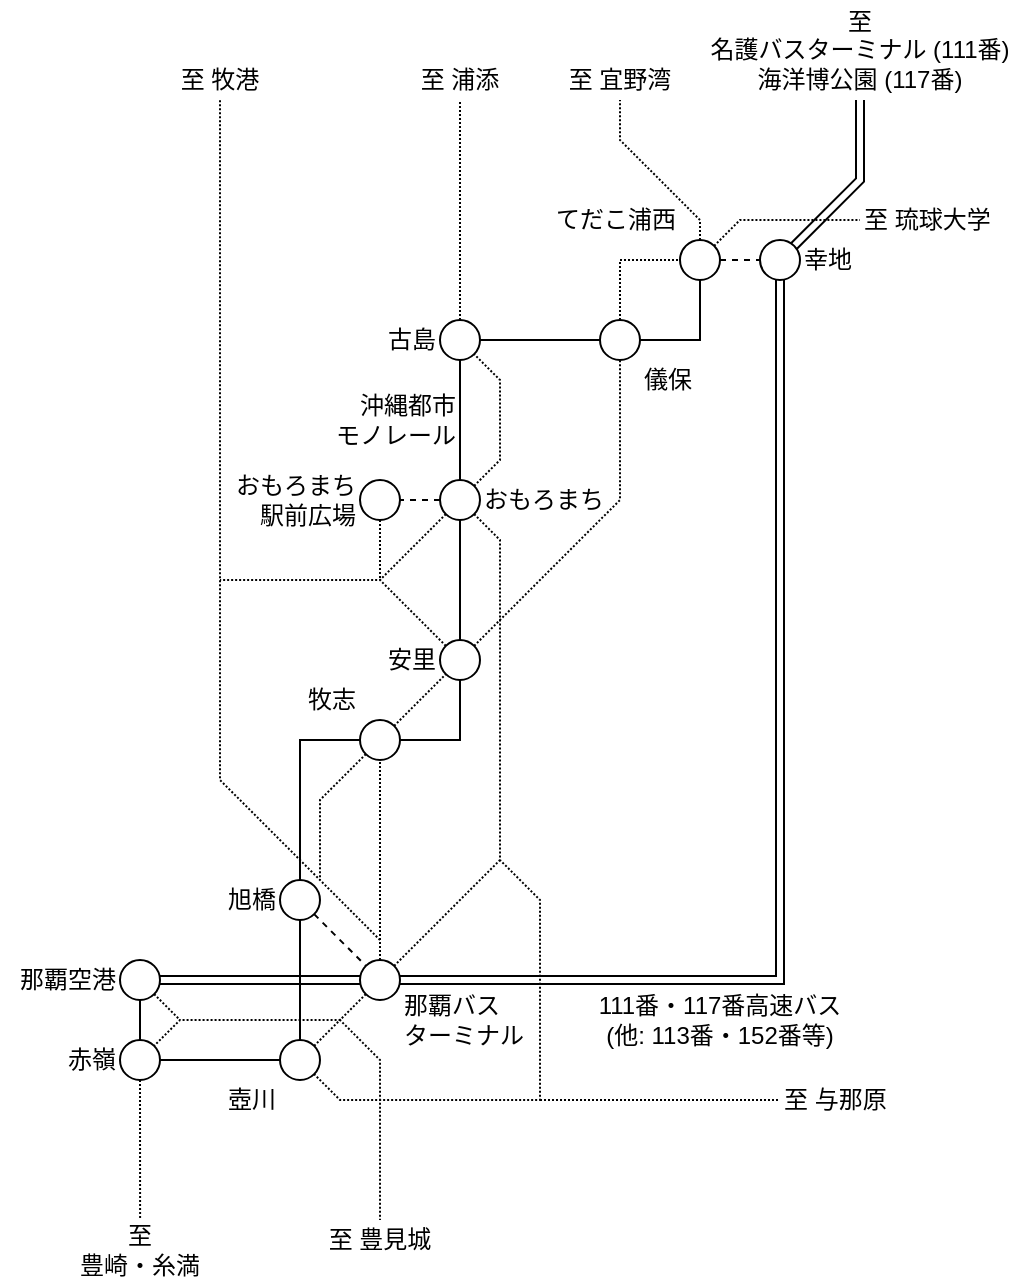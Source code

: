 <mxfile version="19.0.3" type="device" pages="6"><diagram id="z_-KcwRtA8aDTYN1IfJW" name="旭橋～てだこ浦西"><mxGraphModel dx="708" dy="710" grid="1" gridSize="10" guides="1" tooltips="1" connect="1" arrows="1" fold="1" page="1" pageScale="1" pageWidth="1169" pageHeight="827" math="0" shadow="0"><root><mxCell id="0"/><mxCell id="1" parent="0"/><mxCell id="86rs3SyDCl7P05sjakV1-12" style="rounded=0;orthogonalLoop=1;jettySize=auto;html=1;exitX=1;exitY=1;exitDx=0;exitDy=0;entryX=0;entryY=0;entryDx=0;entryDy=0;dashed=1;endArrow=none;endFill=0;" parent="1" source="86rs3SyDCl7P05sjakV1-2" target="86rs3SyDCl7P05sjakV1-1" edge="1"><mxGeometry relative="1" as="geometry"/></mxCell><mxCell id="9CENb7GCcPLbA31qqTFz-3" style="edgeStyle=none;rounded=0;orthogonalLoop=1;jettySize=auto;html=1;exitX=0.5;exitY=1;exitDx=0;exitDy=0;entryX=0.5;entryY=0;entryDx=0;entryDy=0;endArrow=none;endFill=0;strokeWidth=1;" edge="1" parent="1" source="86rs3SyDCl7P05sjakV1-2" target="9CENb7GCcPLbA31qqTFz-1"><mxGeometry relative="1" as="geometry"/></mxCell><mxCell id="86rs3SyDCl7P05sjakV1-2" value="" style="ellipse;whiteSpace=wrap;html=1;aspect=fixed;" parent="1" vertex="1"><mxGeometry x="310" y="510" width="20" height="20" as="geometry"/></mxCell><mxCell id="86rs3SyDCl7P05sjakV1-4" value="" style="endArrow=none;html=1;rounded=0;exitX=1;exitY=0.5;exitDx=0;exitDy=0;shape=link;entryX=0.5;entryY=1;entryDx=0;entryDy=0;" parent="1" source="86rs3SyDCl7P05sjakV1-10" edge="1" target="86rs3SyDCl7P05sjakV1-8"><mxGeometry width="50" height="50" relative="1" as="geometry"><mxPoint x="360" y="560" as="sourcePoint"/><mxPoint x="560" y="280" as="targetPoint"/><Array as="points"><mxPoint x="360" y="560"/><mxPoint x="560" y="560"/></Array></mxGeometry></mxCell><mxCell id="86rs3SyDCl7P05sjakV1-9" style="edgeStyle=orthogonalEdgeStyle;rounded=0;orthogonalLoop=1;jettySize=auto;html=1;exitX=1;exitY=0.5;exitDx=0;exitDy=0;entryX=0;entryY=0.5;entryDx=0;entryDy=0;dashed=1;endArrow=none;endFill=0;" parent="1" source="86rs3SyDCl7P05sjakV1-7" target="86rs3SyDCl7P05sjakV1-8" edge="1"><mxGeometry relative="1" as="geometry"/></mxCell><mxCell id="9CENb7GCcPLbA31qqTFz-54" style="edgeStyle=none;rounded=0;orthogonalLoop=1;jettySize=auto;html=1;exitX=1;exitY=0;exitDx=0;exitDy=0;endArrow=none;endFill=0;strokeWidth=1;dashed=1;dashPattern=1 1;entryX=0;entryY=0.5;entryDx=0;entryDy=0;" edge="1" parent="1" source="86rs3SyDCl7P05sjakV1-7" target="9CENb7GCcPLbA31qqTFz-55"><mxGeometry relative="1" as="geometry"><mxPoint x="600" y="170" as="targetPoint"/><Array as="points"><mxPoint x="540" y="180"/></Array></mxGeometry></mxCell><mxCell id="9CENb7GCcPLbA31qqTFz-56" style="edgeStyle=none;rounded=0;orthogonalLoop=1;jettySize=auto;html=1;exitX=0.5;exitY=0;exitDx=0;exitDy=0;dashed=1;dashPattern=1 1;endArrow=none;endFill=0;strokeWidth=1;" edge="1" parent="1" source="86rs3SyDCl7P05sjakV1-7"><mxGeometry relative="1" as="geometry"><mxPoint x="480" y="120" as="targetPoint"/><Array as="points"><mxPoint x="520" y="180"/><mxPoint x="480" y="140"/></Array></mxGeometry></mxCell><mxCell id="86rs3SyDCl7P05sjakV1-7" value="" style="ellipse;whiteSpace=wrap;html=1;aspect=fixed;" parent="1" vertex="1"><mxGeometry x="510" y="190" width="20" height="20" as="geometry"/></mxCell><mxCell id="9CENb7GCcPLbA31qqTFz-50" style="edgeStyle=none;rounded=0;orthogonalLoop=1;jettySize=auto;html=1;entryX=0.5;entryY=1;entryDx=0;entryDy=0;endArrow=none;endFill=0;strokeWidth=1;shape=link;exitX=1;exitY=0;exitDx=0;exitDy=0;" edge="1" parent="1" source="86rs3SyDCl7P05sjakV1-8" target="86rs3SyDCl7P05sjakV1-18"><mxGeometry relative="1" as="geometry"><mxPoint x="550" y="130" as="sourcePoint"/><Array as="points"><mxPoint x="600" y="160"/></Array></mxGeometry></mxCell><mxCell id="86rs3SyDCl7P05sjakV1-8" value="" style="ellipse;whiteSpace=wrap;html=1;aspect=fixed;" parent="1" vertex="1"><mxGeometry x="550" y="190" width="20" height="20" as="geometry"/></mxCell><mxCell id="9CENb7GCcPLbA31qqTFz-19" style="edgeStyle=none;rounded=0;orthogonalLoop=1;jettySize=auto;html=1;exitX=1;exitY=1;exitDx=0;exitDy=0;endArrow=none;endFill=0;strokeWidth=1;dashed=1;dashPattern=1 1;" edge="1" parent="1" source="86rs3SyDCl7P05sjakV1-10"><mxGeometry relative="1" as="geometry"><mxPoint x="260" y="580" as="targetPoint"/></mxGeometry></mxCell><mxCell id="86rs3SyDCl7P05sjakV1-10" value="" style="ellipse;whiteSpace=wrap;html=1;aspect=fixed;" parent="1" vertex="1"><mxGeometry x="230" y="550" width="20" height="20" as="geometry"/></mxCell><mxCell id="9CENb7GCcPLbA31qqTFz-8" style="edgeStyle=none;rounded=0;orthogonalLoop=1;jettySize=auto;html=1;exitX=0;exitY=1;exitDx=0;exitDy=0;entryX=1;entryY=0;entryDx=0;entryDy=0;endArrow=none;endFill=0;strokeWidth=1;dashed=1;dashPattern=1 1;" edge="1" parent="1" source="86rs3SyDCl7P05sjakV1-1" target="9CENb7GCcPLbA31qqTFz-2"><mxGeometry relative="1" as="geometry"><Array as="points"><mxPoint x="340" y="580"/><mxPoint x="260" y="580"/></Array></mxGeometry></mxCell><mxCell id="9CENb7GCcPLbA31qqTFz-20" style="edgeStyle=none;rounded=0;orthogonalLoop=1;jettySize=auto;html=1;exitX=0.5;exitY=0;exitDx=0;exitDy=0;entryX=0.5;entryY=1;entryDx=0;entryDy=0;dashed=1;dashPattern=1 1;endArrow=none;endFill=0;strokeWidth=1;" edge="1" parent="1" source="86rs3SyDCl7P05sjakV1-1" target="9CENb7GCcPLbA31qqTFz-13"><mxGeometry relative="1" as="geometry"/></mxCell><mxCell id="9CENb7GCcPLbA31qqTFz-24" style="edgeStyle=none;rounded=0;orthogonalLoop=1;jettySize=auto;html=1;exitX=1;exitY=0;exitDx=0;exitDy=0;dashed=1;dashPattern=1 1;endArrow=none;endFill=0;strokeWidth=1;" edge="1" parent="1" source="86rs3SyDCl7P05sjakV1-1"><mxGeometry relative="1" as="geometry"><mxPoint x="420" y="500" as="targetPoint"/><Array as="points"/></mxGeometry></mxCell><mxCell id="86rs3SyDCl7P05sjakV1-1" value="" style="ellipse;whiteSpace=wrap;html=1;aspect=fixed;" parent="1" vertex="1"><mxGeometry x="350" y="550" width="20" height="20" as="geometry"/></mxCell><mxCell id="86rs3SyDCl7P05sjakV1-13" value="那覇バス&lt;br&gt;ターミナル" style="text;html=1;strokeColor=none;fillColor=none;align=left;verticalAlign=middle;whiteSpace=wrap;rounded=0;" parent="1" vertex="1"><mxGeometry x="370" y="560" width="80" height="40" as="geometry"/></mxCell><mxCell id="86rs3SyDCl7P05sjakV1-14" value="那覇空港" style="text;html=1;strokeColor=none;fillColor=none;align=right;verticalAlign=middle;whiteSpace=wrap;rounded=0;" parent="1" vertex="1"><mxGeometry x="170" y="550" width="60" height="20" as="geometry"/></mxCell><mxCell id="86rs3SyDCl7P05sjakV1-15" value="旭橋" style="text;html=1;strokeColor=none;fillColor=none;align=right;verticalAlign=middle;whiteSpace=wrap;rounded=0;" parent="1" vertex="1"><mxGeometry x="270" y="510" width="40" height="20" as="geometry"/></mxCell><mxCell id="86rs3SyDCl7P05sjakV1-16" value="てだこ浦西" style="text;html=1;strokeColor=none;fillColor=none;align=right;verticalAlign=middle;whiteSpace=wrap;rounded=0;" parent="1" vertex="1"><mxGeometry x="430" y="170" width="80" height="20" as="geometry"/></mxCell><mxCell id="86rs3SyDCl7P05sjakV1-17" value="幸地" style="text;html=1;strokeColor=none;fillColor=none;align=left;verticalAlign=middle;whiteSpace=wrap;rounded=0;" parent="1" vertex="1"><mxGeometry x="570" y="190" width="40" height="20" as="geometry"/></mxCell><mxCell id="86rs3SyDCl7P05sjakV1-18" value="至&lt;br&gt;名護バスターミナル (111番)&lt;br&gt;海洋博公園 (117番)" style="text;html=1;strokeColor=none;fillColor=none;align=center;verticalAlign=middle;whiteSpace=wrap;rounded=0;" parent="1" vertex="1"><mxGeometry x="520" y="70" width="160" height="50" as="geometry"/></mxCell><mxCell id="86rs3SyDCl7P05sjakV1-20" value="111番・117番高速バス&lt;br&gt;(他: 113番・152番等)" style="text;html=1;strokeColor=none;fillColor=none;align=center;verticalAlign=middle;whiteSpace=wrap;rounded=0;" parent="1" vertex="1"><mxGeometry x="460" y="560" width="140" height="40" as="geometry"/></mxCell><mxCell id="86rs3SyDCl7P05sjakV1-21" value="沖縄都市&lt;br&gt;モノレール" style="text;html=1;strokeColor=none;fillColor=none;align=right;verticalAlign=middle;whiteSpace=wrap;rounded=0;" parent="1" vertex="1"><mxGeometry x="320" y="260" width="80" height="40" as="geometry"/></mxCell><mxCell id="9CENb7GCcPLbA31qqTFz-4" style="edgeStyle=none;rounded=0;orthogonalLoop=1;jettySize=auto;html=1;exitX=0;exitY=0.5;exitDx=0;exitDy=0;entryX=1;entryY=0.5;entryDx=0;entryDy=0;endArrow=none;endFill=0;strokeWidth=1;" edge="1" parent="1" source="9CENb7GCcPLbA31qqTFz-1" target="9CENb7GCcPLbA31qqTFz-2"><mxGeometry relative="1" as="geometry"/></mxCell><mxCell id="9CENb7GCcPLbA31qqTFz-25" style="edgeStyle=none;rounded=0;orthogonalLoop=1;jettySize=auto;html=1;exitX=1;exitY=0;exitDx=0;exitDy=0;dashed=1;dashPattern=1 1;endArrow=none;endFill=0;strokeWidth=1;" edge="1" parent="1" source="9CENb7GCcPLbA31qqTFz-1"><mxGeometry relative="1" as="geometry"><mxPoint x="360" y="680" as="targetPoint"/><Array as="points"><mxPoint x="340" y="580"/><mxPoint x="360" y="600"/></Array></mxGeometry></mxCell><mxCell id="9CENb7GCcPLbA31qqTFz-1" value="" style="ellipse;whiteSpace=wrap;html=1;aspect=fixed;" vertex="1" parent="1"><mxGeometry x="310" y="590" width="20" height="20" as="geometry"/></mxCell><mxCell id="9CENb7GCcPLbA31qqTFz-5" style="edgeStyle=none;rounded=0;orthogonalLoop=1;jettySize=auto;html=1;exitX=0.5;exitY=0;exitDx=0;exitDy=0;entryX=0.5;entryY=1;entryDx=0;entryDy=0;endArrow=none;endFill=0;strokeWidth=1;" edge="1" parent="1" source="9CENb7GCcPLbA31qqTFz-2" target="86rs3SyDCl7P05sjakV1-10"><mxGeometry relative="1" as="geometry"/></mxCell><mxCell id="9CENb7GCcPLbA31qqTFz-9" style="edgeStyle=none;rounded=0;orthogonalLoop=1;jettySize=auto;html=1;exitX=0.5;exitY=1;exitDx=0;exitDy=0;dashed=1;dashPattern=1 1;endArrow=none;endFill=0;strokeWidth=1;" edge="1" parent="1" source="9CENb7GCcPLbA31qqTFz-2"><mxGeometry relative="1" as="geometry"><mxPoint x="240.048" y="680" as="targetPoint"/></mxGeometry></mxCell><mxCell id="9CENb7GCcPLbA31qqTFz-2" value="" style="ellipse;whiteSpace=wrap;html=1;aspect=fixed;" vertex="1" parent="1"><mxGeometry x="230" y="590" width="20" height="20" as="geometry"/></mxCell><mxCell id="9CENb7GCcPLbA31qqTFz-6" value="壺川" style="text;html=1;strokeColor=none;fillColor=none;align=right;verticalAlign=middle;whiteSpace=wrap;rounded=0;" vertex="1" parent="1"><mxGeometry x="270" y="610" width="40" height="20" as="geometry"/></mxCell><mxCell id="9CENb7GCcPLbA31qqTFz-7" value="赤嶺" style="text;html=1;strokeColor=none;fillColor=none;align=right;verticalAlign=middle;whiteSpace=wrap;rounded=0;" vertex="1" parent="1"><mxGeometry x="190" y="590" width="40" height="20" as="geometry"/></mxCell><mxCell id="9CENb7GCcPLbA31qqTFz-10" value="至&lt;br&gt;豊崎・糸満" style="text;html=1;strokeColor=none;fillColor=none;align=center;verticalAlign=middle;whiteSpace=wrap;rounded=0;" vertex="1" parent="1"><mxGeometry x="200" y="680" width="80" height="30" as="geometry"/></mxCell><mxCell id="9CENb7GCcPLbA31qqTFz-17" style="edgeStyle=none;rounded=0;orthogonalLoop=1;jettySize=auto;html=1;entryX=0;entryY=0.5;entryDx=0;entryDy=0;endArrow=none;endFill=0;strokeWidth=1;exitX=0.5;exitY=0;exitDx=0;exitDy=0;" edge="1" parent="1" source="86rs3SyDCl7P05sjakV1-2" target="9CENb7GCcPLbA31qqTFz-13"><mxGeometry relative="1" as="geometry"><mxPoint x="300" y="470" as="sourcePoint"/><Array as="points"><mxPoint x="320" y="440"/></Array></mxGeometry></mxCell><mxCell id="9CENb7GCcPLbA31qqTFz-18" style="edgeStyle=none;rounded=0;orthogonalLoop=1;jettySize=auto;html=1;exitX=1;exitY=0.5;exitDx=0;exitDy=0;entryX=0.5;entryY=1;entryDx=0;entryDy=0;endArrow=none;endFill=0;strokeWidth=1;" edge="1" parent="1" source="9CENb7GCcPLbA31qqTFz-13" target="9CENb7GCcPLbA31qqTFz-14"><mxGeometry relative="1" as="geometry"><Array as="points"><mxPoint x="400" y="440"/></Array></mxGeometry></mxCell><mxCell id="9CENb7GCcPLbA31qqTFz-22" style="edgeStyle=none;rounded=0;orthogonalLoop=1;jettySize=auto;html=1;exitX=1;exitY=0;exitDx=0;exitDy=0;entryX=0;entryY=1;entryDx=0;entryDy=0;dashed=1;dashPattern=1 1;endArrow=none;endFill=0;strokeWidth=1;" edge="1" parent="1" source="9CENb7GCcPLbA31qqTFz-13" target="9CENb7GCcPLbA31qqTFz-14"><mxGeometry relative="1" as="geometry"/></mxCell><mxCell id="9CENb7GCcPLbA31qqTFz-59" style="edgeStyle=none;rounded=0;orthogonalLoop=1;jettySize=auto;html=1;exitX=0;exitY=1;exitDx=0;exitDy=0;dashed=1;dashPattern=1 1;endArrow=none;endFill=0;strokeWidth=1;" edge="1" parent="1" source="9CENb7GCcPLbA31qqTFz-13"><mxGeometry relative="1" as="geometry"><mxPoint x="330" y="510" as="targetPoint"/><Array as="points"><mxPoint x="330" y="470"/></Array></mxGeometry></mxCell><mxCell id="9CENb7GCcPLbA31qqTFz-13" value="" style="ellipse;whiteSpace=wrap;html=1;aspect=fixed;" vertex="1" parent="1"><mxGeometry x="350" y="430" width="20" height="20" as="geometry"/></mxCell><mxCell id="9CENb7GCcPLbA31qqTFz-27" style="edgeStyle=none;rounded=0;orthogonalLoop=1;jettySize=auto;html=1;exitX=0;exitY=0;exitDx=0;exitDy=0;endArrow=none;endFill=0;strokeWidth=1;dashed=1;dashPattern=1 1;" edge="1" parent="1" source="9CENb7GCcPLbA31qqTFz-14"><mxGeometry relative="1" as="geometry"><mxPoint x="280" y="360" as="targetPoint"/><Array as="points"><mxPoint x="360" y="360"/></Array></mxGeometry></mxCell><mxCell id="9CENb7GCcPLbA31qqTFz-30" style="edgeStyle=none;rounded=0;orthogonalLoop=1;jettySize=auto;html=1;exitX=1;exitY=0;exitDx=0;exitDy=0;dashed=1;dashPattern=1 1;endArrow=none;endFill=0;strokeWidth=1;entryX=0.5;entryY=1;entryDx=0;entryDy=0;" edge="1" parent="1" source="9CENb7GCcPLbA31qqTFz-14" target="9CENb7GCcPLbA31qqTFz-33"><mxGeometry relative="1" as="geometry"><mxPoint x="420" y="400" as="targetPoint"/><Array as="points"><mxPoint x="480" y="320"/></Array></mxGeometry></mxCell><mxCell id="9CENb7GCcPLbA31qqTFz-14" value="" style="ellipse;whiteSpace=wrap;html=1;aspect=fixed;" vertex="1" parent="1"><mxGeometry x="390" y="390" width="20" height="20" as="geometry"/></mxCell><mxCell id="9CENb7GCcPLbA31qqTFz-23" style="edgeStyle=none;rounded=0;orthogonalLoop=1;jettySize=auto;html=1;exitX=1;exitY=1;exitDx=0;exitDy=0;dashed=1;dashPattern=1 1;endArrow=none;endFill=0;strokeWidth=1;entryX=1;entryY=1;entryDx=0;entryDy=0;" edge="1" parent="1" source="9CENb7GCcPLbA31qqTFz-21" target="9CENb7GCcPLbA31qqTFz-1"><mxGeometry relative="1" as="geometry"><mxPoint x="360" y="600" as="targetPoint"/><Array as="points"><mxPoint x="420" y="340"/><mxPoint x="420" y="500"/><mxPoint x="440" y="520"/><mxPoint x="440" y="620"/><mxPoint x="340" y="620"/></Array></mxGeometry></mxCell><mxCell id="9CENb7GCcPLbA31qqTFz-26" style="edgeStyle=none;rounded=0;orthogonalLoop=1;jettySize=auto;html=1;exitX=0.5;exitY=1;exitDx=0;exitDy=0;entryX=0.5;entryY=0;entryDx=0;entryDy=0;endArrow=none;endFill=0;strokeWidth=1;" edge="1" parent="1" source="9CENb7GCcPLbA31qqTFz-21" target="9CENb7GCcPLbA31qqTFz-14"><mxGeometry relative="1" as="geometry"/></mxCell><mxCell id="9CENb7GCcPLbA31qqTFz-29" style="edgeStyle=none;rounded=0;orthogonalLoop=1;jettySize=auto;html=1;exitX=0.5;exitY=1;exitDx=0;exitDy=0;dashed=1;dashPattern=1 1;endArrow=none;endFill=0;strokeWidth=1;" edge="1" parent="1" source="9CENb7GCcPLbA31qqTFz-41"><mxGeometry relative="1" as="geometry"><mxPoint x="360" y="360" as="targetPoint"/><Array as="points"/></mxGeometry></mxCell><mxCell id="9CENb7GCcPLbA31qqTFz-39" style="edgeStyle=none;rounded=0;orthogonalLoop=1;jettySize=auto;html=1;exitX=1;exitY=0;exitDx=0;exitDy=0;entryX=1;entryY=1;entryDx=0;entryDy=0;endArrow=none;endFill=0;strokeWidth=1;dashed=1;dashPattern=1 1;" edge="1" parent="1" source="9CENb7GCcPLbA31qqTFz-21" target="9CENb7GCcPLbA31qqTFz-36"><mxGeometry relative="1" as="geometry"><Array as="points"><mxPoint x="420" y="300"/><mxPoint x="420" y="260"/></Array></mxGeometry></mxCell><mxCell id="9CENb7GCcPLbA31qqTFz-42" style="edgeStyle=none;rounded=0;orthogonalLoop=1;jettySize=auto;html=1;exitX=0;exitY=1;exitDx=0;exitDy=0;dashed=1;dashPattern=1 1;endArrow=none;endFill=0;strokeWidth=1;" edge="1" parent="1" source="9CENb7GCcPLbA31qqTFz-21"><mxGeometry relative="1" as="geometry"><mxPoint x="360" y="360" as="targetPoint"/></mxGeometry></mxCell><mxCell id="9CENb7GCcPLbA31qqTFz-43" style="edgeStyle=none;rounded=0;orthogonalLoop=1;jettySize=auto;html=1;exitX=0;exitY=0.5;exitDx=0;exitDy=0;entryX=1;entryY=0.5;entryDx=0;entryDy=0;dashed=1;endArrow=none;endFill=0;strokeWidth=1;" edge="1" parent="1" source="9CENb7GCcPLbA31qqTFz-21" target="9CENb7GCcPLbA31qqTFz-41"><mxGeometry relative="1" as="geometry"/></mxCell><mxCell id="9CENb7GCcPLbA31qqTFz-21" value="" style="ellipse;whiteSpace=wrap;html=1;aspect=fixed;" vertex="1" parent="1"><mxGeometry x="390" y="310" width="20" height="20" as="geometry"/></mxCell><mxCell id="9CENb7GCcPLbA31qqTFz-28" value="" style="endArrow=none;html=1;rounded=0;strokeWidth=1;dashed=1;dashPattern=1 1;entryX=0.5;entryY=1;entryDx=0;entryDy=0;" edge="1" parent="1" target="9CENb7GCcPLbA31qqTFz-45"><mxGeometry width="50" height="50" relative="1" as="geometry"><mxPoint x="360" y="540" as="sourcePoint"/><mxPoint x="280" y="160" as="targetPoint"/><Array as="points"><mxPoint x="280" y="460"/></Array></mxGeometry></mxCell><mxCell id="9CENb7GCcPLbA31qqTFz-31" value="" style="endArrow=none;html=1;rounded=0;dashed=1;dashPattern=1 1;strokeWidth=1;" edge="1" parent="1"><mxGeometry width="50" height="50" relative="1" as="geometry"><mxPoint x="440" y="620" as="sourcePoint"/><mxPoint x="560" y="620" as="targetPoint"/></mxGeometry></mxCell><mxCell id="9CENb7GCcPLbA31qqTFz-32" value="至 与那原" style="text;html=1;strokeColor=none;fillColor=none;align=left;verticalAlign=middle;whiteSpace=wrap;rounded=0;" vertex="1" parent="1"><mxGeometry x="560" y="610" width="60" height="20" as="geometry"/></mxCell><mxCell id="9CENb7GCcPLbA31qqTFz-34" style="edgeStyle=none;rounded=0;orthogonalLoop=1;jettySize=auto;html=1;exitX=0.5;exitY=0;exitDx=0;exitDy=0;entryX=0;entryY=0.5;entryDx=0;entryDy=0;dashed=1;dashPattern=1 1;endArrow=none;endFill=0;strokeWidth=1;" edge="1" parent="1" source="9CENb7GCcPLbA31qqTFz-33" target="86rs3SyDCl7P05sjakV1-7"><mxGeometry relative="1" as="geometry"><Array as="points"><mxPoint x="480" y="200"/></Array></mxGeometry></mxCell><mxCell id="9CENb7GCcPLbA31qqTFz-35" style="edgeStyle=none;rounded=0;orthogonalLoop=1;jettySize=auto;html=1;exitX=1;exitY=0.5;exitDx=0;exitDy=0;entryX=0.5;entryY=1;entryDx=0;entryDy=0;endArrow=none;endFill=0;strokeWidth=1;" edge="1" parent="1" source="9CENb7GCcPLbA31qqTFz-33" target="86rs3SyDCl7P05sjakV1-7"><mxGeometry relative="1" as="geometry"><Array as="points"><mxPoint x="520" y="240"/></Array></mxGeometry></mxCell><mxCell id="9CENb7GCcPLbA31qqTFz-33" value="" style="ellipse;whiteSpace=wrap;html=1;aspect=fixed;" vertex="1" parent="1"><mxGeometry x="470" y="230" width="20" height="20" as="geometry"/></mxCell><mxCell id="9CENb7GCcPLbA31qqTFz-37" style="edgeStyle=none;rounded=0;orthogonalLoop=1;jettySize=auto;html=1;exitX=1;exitY=0.5;exitDx=0;exitDy=0;entryX=0;entryY=0.5;entryDx=0;entryDy=0;endArrow=none;endFill=0;strokeWidth=1;" edge="1" parent="1" source="9CENb7GCcPLbA31qqTFz-36" target="9CENb7GCcPLbA31qqTFz-33"><mxGeometry relative="1" as="geometry"/></mxCell><mxCell id="9CENb7GCcPLbA31qqTFz-38" style="edgeStyle=none;rounded=0;orthogonalLoop=1;jettySize=auto;html=1;exitX=0.5;exitY=1;exitDx=0;exitDy=0;entryX=0.5;entryY=0;entryDx=0;entryDy=0;endArrow=none;endFill=0;strokeWidth=1;" edge="1" parent="1" source="9CENb7GCcPLbA31qqTFz-36" target="9CENb7GCcPLbA31qqTFz-21"><mxGeometry relative="1" as="geometry"><Array as="points"><mxPoint x="400" y="280"/></Array></mxGeometry></mxCell><mxCell id="9CENb7GCcPLbA31qqTFz-40" style="edgeStyle=none;rounded=0;orthogonalLoop=1;jettySize=auto;html=1;exitX=0.5;exitY=0;exitDx=0;exitDy=0;dashed=1;dashPattern=1 1;endArrow=none;endFill=0;strokeWidth=1;entryX=0.5;entryY=1;entryDx=0;entryDy=0;" edge="1" parent="1" source="9CENb7GCcPLbA31qqTFz-36" target="9CENb7GCcPLbA31qqTFz-44"><mxGeometry relative="1" as="geometry"><mxPoint x="400.048" y="160" as="targetPoint"/></mxGeometry></mxCell><mxCell id="9CENb7GCcPLbA31qqTFz-36" value="" style="ellipse;whiteSpace=wrap;html=1;aspect=fixed;" vertex="1" parent="1"><mxGeometry x="390" y="230" width="20" height="20" as="geometry"/></mxCell><mxCell id="9CENb7GCcPLbA31qqTFz-41" value="" style="ellipse;whiteSpace=wrap;html=1;aspect=fixed;" vertex="1" parent="1"><mxGeometry x="350" y="310" width="20" height="20" as="geometry"/></mxCell><mxCell id="9CENb7GCcPLbA31qqTFz-44" value="至 浦添" style="text;html=1;strokeColor=none;fillColor=none;align=center;verticalAlign=middle;whiteSpace=wrap;rounded=0;" vertex="1" parent="1"><mxGeometry x="370" y="100" width="60" height="20" as="geometry"/></mxCell><mxCell id="9CENb7GCcPLbA31qqTFz-45" value="至 牧港" style="text;html=1;strokeColor=none;fillColor=none;align=center;verticalAlign=middle;whiteSpace=wrap;rounded=0;" vertex="1" parent="1"><mxGeometry x="250" y="100" width="60" height="20" as="geometry"/></mxCell><mxCell id="9CENb7GCcPLbA31qqTFz-46" value="牧志" style="text;html=1;strokeColor=none;fillColor=none;align=right;verticalAlign=middle;whiteSpace=wrap;rounded=0;" vertex="1" parent="1"><mxGeometry x="310" y="410" width="40" height="20" as="geometry"/></mxCell><mxCell id="9CENb7GCcPLbA31qqTFz-47" value="安里" style="text;html=1;strokeColor=none;fillColor=none;align=right;verticalAlign=middle;whiteSpace=wrap;rounded=0;" vertex="1" parent="1"><mxGeometry x="350" y="390" width="40" height="20" as="geometry"/></mxCell><mxCell id="9CENb7GCcPLbA31qqTFz-48" value="おもろまち" style="text;html=1;strokeColor=none;fillColor=none;align=left;verticalAlign=middle;whiteSpace=wrap;rounded=0;" vertex="1" parent="1"><mxGeometry x="410" y="310" width="80" height="20" as="geometry"/></mxCell><mxCell id="9CENb7GCcPLbA31qqTFz-49" value="おもろまち&lt;br&gt;駅前広場" style="text;html=1;strokeColor=none;fillColor=none;align=right;verticalAlign=middle;whiteSpace=wrap;rounded=0;" vertex="1" parent="1"><mxGeometry x="270" y="300" width="80" height="40" as="geometry"/></mxCell><mxCell id="9CENb7GCcPLbA31qqTFz-51" value="古島" style="text;html=1;strokeColor=none;fillColor=none;align=right;verticalAlign=middle;whiteSpace=wrap;rounded=0;" vertex="1" parent="1"><mxGeometry x="350" y="230" width="40" height="20" as="geometry"/></mxCell><mxCell id="9CENb7GCcPLbA31qqTFz-52" value="儀保" style="text;html=1;strokeColor=none;fillColor=none;align=left;verticalAlign=middle;whiteSpace=wrap;rounded=0;" vertex="1" parent="1"><mxGeometry x="490" y="250" width="40" height="20" as="geometry"/></mxCell><mxCell id="9CENb7GCcPLbA31qqTFz-55" value="至 琉球大学" style="text;html=1;strokeColor=none;fillColor=none;align=left;verticalAlign=middle;whiteSpace=wrap;rounded=0;" vertex="1" parent="1"><mxGeometry x="600" y="170" width="80" height="20" as="geometry"/></mxCell><mxCell id="9CENb7GCcPLbA31qqTFz-57" value="至 宜野湾" style="text;html=1;strokeColor=none;fillColor=none;align=center;verticalAlign=middle;whiteSpace=wrap;rounded=0;" vertex="1" parent="1"><mxGeometry x="450" y="100" width="60" height="20" as="geometry"/></mxCell><mxCell id="9CENb7GCcPLbA31qqTFz-58" value="至 豊見城" style="text;html=1;strokeColor=none;fillColor=none;align=center;verticalAlign=middle;whiteSpace=wrap;rounded=0;" vertex="1" parent="1"><mxGeometry x="330" y="680" width="60" height="20" as="geometry"/></mxCell></root></mxGraphModel></diagram><diagram id="n1rkg2FNnNr3DO9uMwYK" name="土浦～筑波山頂"><mxGraphModel dx="708" dy="710" grid="1" gridSize="10" guides="1" tooltips="1" connect="1" arrows="1" fold="1" page="1" pageScale="1" pageWidth="1169" pageHeight="827" math="0" shadow="0"><root><mxCell id="0"/><mxCell id="1" parent="0"/><mxCell id="2duFfchrwjodTMbUbxml-1" value="" style="endArrow=none;html=1;rounded=0;exitX=1;exitY=0.5;exitDx=0;exitDy=0;" parent="1" source="FEoRRZhy88UFLeOG-Vb8-37" edge="1"><mxGeometry width="50" height="50" relative="1" as="geometry"><mxPoint x="160" y="680" as="sourcePoint"/><mxPoint x="600" y="680" as="targetPoint"/></mxGeometry></mxCell><mxCell id="2duFfchrwjodTMbUbxml-2" value="" style="ellipse;whiteSpace=wrap;html=1;aspect=fixed;" parent="1" vertex="1"><mxGeometry x="510" y="670" width="20" height="20" as="geometry"/></mxCell><mxCell id="FEoRRZhy88UFLeOG-Vb8-8" style="edgeStyle=orthogonalEdgeStyle;rounded=0;orthogonalLoop=1;jettySize=auto;html=1;exitX=1;exitY=0.5;exitDx=0;exitDy=0;entryX=0.5;entryY=1;entryDx=0;entryDy=0;dashed=1;endArrow=none;endFill=0;" parent="1" source="2duFfchrwjodTMbUbxml-3" target="FEoRRZhy88UFLeOG-Vb8-3" edge="1"><mxGeometry relative="1" as="geometry"/></mxCell><mxCell id="FEoRRZhy88UFLeOG-Vb8-59" style="edgeStyle=none;rounded=0;orthogonalLoop=1;jettySize=auto;html=1;exitX=0.5;exitY=0;exitDx=0;exitDy=0;endArrow=none;endFill=0;dashed=1;dashPattern=1 1;" parent="1" source="2duFfchrwjodTMbUbxml-3" edge="1"><mxGeometry relative="1" as="geometry"><mxPoint x="520" y="400" as="targetPoint"/></mxGeometry></mxCell><mxCell id="2duFfchrwjodTMbUbxml-3" value="" style="ellipse;whiteSpace=wrap;html=1;aspect=fixed;" parent="1" vertex="1"><mxGeometry x="510" y="510" width="20" height="20" as="geometry"/></mxCell><mxCell id="2duFfchrwjodTMbUbxml-4" value="" style="endArrow=none;html=1;rounded=0;entryX=0.5;entryY=1;entryDx=0;entryDy=0;exitX=0.5;exitY=0;exitDx=0;exitDy=0;dashed=1;dashPattern=1 1;" parent="1" source="2duFfchrwjodTMbUbxml-2" target="2duFfchrwjodTMbUbxml-3" edge="1"><mxGeometry width="50" height="50" relative="1" as="geometry"><mxPoint x="430" y="580" as="sourcePoint"/><mxPoint x="480" y="530" as="targetPoint"/></mxGeometry></mxCell><mxCell id="FEoRRZhy88UFLeOG-Vb8-1" value="筑波山口" style="text;html=1;strokeColor=none;fillColor=none;align=right;verticalAlign=middle;whiteSpace=wrap;rounded=0;" parent="1" vertex="1"><mxGeometry x="450" y="510" width="60" height="20" as="geometry"/></mxCell><mxCell id="FEoRRZhy88UFLeOG-Vb8-2" value="土浦" style="text;html=1;strokeColor=none;fillColor=none;align=center;verticalAlign=middle;whiteSpace=wrap;rounded=0;" parent="1" vertex="1"><mxGeometry x="500" y="690" width="40" height="20" as="geometry"/></mxCell><mxCell id="FEoRRZhy88UFLeOG-Vb8-5" style="edgeStyle=orthogonalEdgeStyle;rounded=0;orthogonalLoop=1;jettySize=auto;html=1;exitX=1;exitY=0.5;exitDx=0;exitDy=0;entryX=0;entryY=0.5;entryDx=0;entryDy=0;dashed=1;dashPattern=1 1;endArrow=none;endFill=0;" parent="1" source="FEoRRZhy88UFLeOG-Vb8-3" target="FEoRRZhy88UFLeOG-Vb8-4" edge="1"><mxGeometry relative="1" as="geometry"/></mxCell><mxCell id="FEoRRZhy88UFLeOG-Vb8-7" style="edgeStyle=orthogonalEdgeStyle;rounded=0;orthogonalLoop=1;jettySize=auto;html=1;exitX=0;exitY=0.5;exitDx=0;exitDy=0;entryX=0.5;entryY=0;entryDx=0;entryDy=0;dashed=1;dashPattern=1 1;endArrow=none;endFill=0;" parent="1" source="FEoRRZhy88UFLeOG-Vb8-3" target="FEoRRZhy88UFLeOG-Vb8-6" edge="1"><mxGeometry relative="1" as="geometry"/></mxCell><mxCell id="FEoRRZhy88UFLeOG-Vb8-3" value="" style="ellipse;whiteSpace=wrap;html=1;aspect=fixed;" parent="1" vertex="1"><mxGeometry x="550" y="470" width="20" height="20" as="geometry"/></mxCell><mxCell id="FEoRRZhy88UFLeOG-Vb8-10" style="edgeStyle=orthogonalEdgeStyle;rounded=0;orthogonalLoop=1;jettySize=auto;html=1;exitX=1;exitY=0.5;exitDx=0;exitDy=0;entryX=0.5;entryY=1;entryDx=0;entryDy=0;dashed=1;endArrow=none;endFill=0;dashPattern=1 1;" parent="1" source="FEoRRZhy88UFLeOG-Vb8-4" target="FEoRRZhy88UFLeOG-Vb8-9" edge="1"><mxGeometry relative="1" as="geometry"><Array as="points"><mxPoint x="680" y="480"/></Array></mxGeometry></mxCell><mxCell id="FEoRRZhy88UFLeOG-Vb8-4" value="" style="ellipse;whiteSpace=wrap;html=1;aspect=fixed;" parent="1" vertex="1"><mxGeometry x="630" y="470" width="20" height="20" as="geometry"/></mxCell><mxCell id="FEoRRZhy88UFLeOG-Vb8-31" style="edgeStyle=orthogonalEdgeStyle;rounded=0;orthogonalLoop=1;jettySize=auto;html=1;exitX=0.5;exitY=1;exitDx=0;exitDy=0;entryX=0.5;entryY=0;entryDx=0;entryDy=0;dashed=1;endArrow=none;endFill=0;dashPattern=1 1;" parent="1" source="FEoRRZhy88UFLeOG-Vb8-6" target="FEoRRZhy88UFLeOG-Vb8-27" edge="1"><mxGeometry relative="1" as="geometry"/></mxCell><mxCell id="FEoRRZhy88UFLeOG-Vb8-32" style="rounded=0;orthogonalLoop=1;jettySize=auto;html=1;entryX=0;entryY=0;entryDx=0;entryDy=0;dashed=1;dashPattern=1 1;endArrow=none;endFill=0;exitX=1;exitY=1;exitDx=0;exitDy=0;" parent="1" source="FEoRRZhy88UFLeOG-Vb8-6" target="2duFfchrwjodTMbUbxml-2" edge="1"><mxGeometry relative="1" as="geometry"><mxPoint x="400" y="600" as="sourcePoint"/><Array as="points"><mxPoint x="440" y="600"/><mxPoint x="480" y="640"/></Array></mxGeometry></mxCell><mxCell id="FEoRRZhy88UFLeOG-Vb8-68" style="edgeStyle=none;rounded=0;orthogonalLoop=1;jettySize=auto;html=1;exitX=0;exitY=0;exitDx=0;exitDy=0;endArrow=none;endFill=0;shape=link;" parent="1" source="FEoRRZhy88UFLeOG-Vb8-6" edge="1"><mxGeometry relative="1" as="geometry"><mxPoint x="80" y="520" as="targetPoint"/><Array as="points"><mxPoint x="360" y="520"/></Array></mxGeometry></mxCell><mxCell id="FEoRRZhy88UFLeOG-Vb8-6" value="" style="ellipse;whiteSpace=wrap;html=1;aspect=fixed;" parent="1" vertex="1"><mxGeometry x="390" y="550" width="20" height="20" as="geometry"/></mxCell><mxCell id="FEoRRZhy88UFLeOG-Vb8-9" value="" style="ellipse;whiteSpace=wrap;html=1;aspect=fixed;" parent="1" vertex="1"><mxGeometry x="670" y="430" width="20" height="20" as="geometry"/></mxCell><mxCell id="FEoRRZhy88UFLeOG-Vb8-12" style="edgeStyle=orthogonalEdgeStyle;rounded=0;orthogonalLoop=1;jettySize=auto;html=1;exitX=0.5;exitY=1;exitDx=0;exitDy=0;entryX=0.5;entryY=0;entryDx=0;entryDy=0;dashed=1;endArrow=none;endFill=0;" parent="1" source="FEoRRZhy88UFLeOG-Vb8-11" target="FEoRRZhy88UFLeOG-Vb8-4" edge="1"><mxGeometry relative="1" as="geometry"/></mxCell><mxCell id="FEoRRZhy88UFLeOG-Vb8-16" style="edgeStyle=orthogonalEdgeStyle;rounded=0;orthogonalLoop=1;jettySize=auto;html=1;exitX=0.5;exitY=0;exitDx=0;exitDy=0;entryX=0.5;entryY=1;entryDx=0;entryDy=0;endArrow=none;endFill=0;" parent="1" source="FEoRRZhy88UFLeOG-Vb8-11" target="FEoRRZhy88UFLeOG-Vb8-15" edge="1"><mxGeometry relative="1" as="geometry"/></mxCell><mxCell id="FEoRRZhy88UFLeOG-Vb8-11" value="" style="ellipse;whiteSpace=wrap;html=1;aspect=fixed;" parent="1" vertex="1"><mxGeometry x="630" y="430" width="20" height="20" as="geometry"/></mxCell><mxCell id="FEoRRZhy88UFLeOG-Vb8-14" style="edgeStyle=orthogonalEdgeStyle;rounded=0;orthogonalLoop=1;jettySize=auto;html=1;exitX=0.5;exitY=1;exitDx=0;exitDy=0;entryX=0.5;entryY=0;entryDx=0;entryDy=0;endArrow=none;endFill=0;" parent="1" source="FEoRRZhy88UFLeOG-Vb8-13" target="FEoRRZhy88UFLeOG-Vb8-9" edge="1"><mxGeometry relative="1" as="geometry"/></mxCell><mxCell id="FEoRRZhy88UFLeOG-Vb8-13" value="" style="ellipse;whiteSpace=wrap;html=1;aspect=fixed;" parent="1" vertex="1"><mxGeometry x="670" y="350" width="20" height="20" as="geometry"/></mxCell><mxCell id="FEoRRZhy88UFLeOG-Vb8-17" style="edgeStyle=orthogonalEdgeStyle;rounded=0;orthogonalLoop=1;jettySize=auto;html=1;exitX=1;exitY=0.5;exitDx=0;exitDy=0;entryX=0;entryY=0.5;entryDx=0;entryDy=0;dashed=1;endArrow=none;endFill=0;" parent="1" source="FEoRRZhy88UFLeOG-Vb8-15" target="FEoRRZhy88UFLeOG-Vb8-13" edge="1"><mxGeometry relative="1" as="geometry"/></mxCell><mxCell id="FEoRRZhy88UFLeOG-Vb8-15" value="" style="ellipse;whiteSpace=wrap;html=1;aspect=fixed;" parent="1" vertex="1"><mxGeometry x="630" y="350" width="20" height="20" as="geometry"/></mxCell><mxCell id="FEoRRZhy88UFLeOG-Vb8-18" value="女体山" style="text;html=1;strokeColor=none;fillColor=none;align=left;verticalAlign=middle;whiteSpace=wrap;rounded=0;" parent="1" vertex="1"><mxGeometry x="690" y="350" width="40" height="20" as="geometry"/></mxCell><mxCell id="FEoRRZhy88UFLeOG-Vb8-19" value="つつじヶ丘" style="text;html=1;strokeColor=none;fillColor=none;align=left;verticalAlign=middle;whiteSpace=wrap;rounded=0;" parent="1" vertex="1"><mxGeometry x="690" y="430" width="80" height="20" as="geometry"/></mxCell><mxCell id="FEoRRZhy88UFLeOG-Vb8-20" value="筑波山頂" style="text;html=1;strokeColor=none;fillColor=none;align=right;verticalAlign=middle;whiteSpace=wrap;rounded=0;" parent="1" vertex="1"><mxGeometry x="570" y="350" width="60" height="20" as="geometry"/></mxCell><mxCell id="FEoRRZhy88UFLeOG-Vb8-21" value="宮脇" style="text;html=1;strokeColor=none;fillColor=none;align=right;verticalAlign=middle;whiteSpace=wrap;rounded=0;" parent="1" vertex="1"><mxGeometry x="590" y="430" width="40" height="20" as="geometry"/></mxCell><mxCell id="FEoRRZhy88UFLeOG-Vb8-22" value="筑波山神社入口" style="text;html=1;strokeColor=none;fillColor=none;align=left;verticalAlign=middle;whiteSpace=wrap;rounded=0;" parent="1" vertex="1"><mxGeometry x="650" y="490" width="100" height="20" as="geometry"/></mxCell><mxCell id="FEoRRZhy88UFLeOG-Vb8-23" value="筑波山&lt;br&gt;ロープウェイ" style="text;html=1;strokeColor=none;fillColor=none;align=left;verticalAlign=middle;whiteSpace=wrap;rounded=0;" parent="1" vertex="1"><mxGeometry x="680" y="380" width="80" height="40" as="geometry"/></mxCell><mxCell id="FEoRRZhy88UFLeOG-Vb8-24" value="筑波山&lt;br&gt;ケーブルカー" style="text;html=1;strokeColor=none;fillColor=none;align=right;verticalAlign=middle;whiteSpace=wrap;rounded=0;" parent="1" vertex="1"><mxGeometry x="560" y="380" width="80" height="40" as="geometry"/></mxCell><mxCell id="FEoRRZhy88UFLeOG-Vb8-26" style="edgeStyle=orthogonalEdgeStyle;rounded=0;orthogonalLoop=1;jettySize=auto;html=1;exitX=1;exitY=0.5;exitDx=0;exitDy=0;entryX=0;entryY=0.5;entryDx=0;entryDy=0;dashed=1;endArrow=none;endFill=0;" parent="1" source="FEoRRZhy88UFLeOG-Vb8-25" target="FEoRRZhy88UFLeOG-Vb8-6" edge="1"><mxGeometry relative="1" as="geometry"/></mxCell><mxCell id="FEoRRZhy88UFLeOG-Vb8-39" style="edgeStyle=none;rounded=0;orthogonalLoop=1;jettySize=auto;html=1;exitX=0;exitY=0.5;exitDx=0;exitDy=0;entryX=1;entryY=0.5;entryDx=0;entryDy=0;endArrow=none;endFill=0;" parent="1" source="FEoRRZhy88UFLeOG-Vb8-25" target="FEoRRZhy88UFLeOG-Vb8-36" edge="1"><mxGeometry relative="1" as="geometry"/></mxCell><mxCell id="FEoRRZhy88UFLeOG-Vb8-25" value="" style="ellipse;whiteSpace=wrap;html=1;aspect=fixed;" parent="1" vertex="1"><mxGeometry x="350" y="550" width="20" height="20" as="geometry"/></mxCell><mxCell id="FEoRRZhy88UFLeOG-Vb8-27" value="" style="ellipse;whiteSpace=wrap;html=1;aspect=fixed;" parent="1" vertex="1"><mxGeometry x="390" y="670" width="20" height="20" as="geometry"/></mxCell><mxCell id="FEoRRZhy88UFLeOG-Vb8-33" style="edgeStyle=none;rounded=0;orthogonalLoop=1;jettySize=auto;html=1;exitX=0;exitY=0;exitDx=0;exitDy=0;dashed=1;dashPattern=1 1;endArrow=none;endFill=0;" parent="1" source="FEoRRZhy88UFLeOG-Vb8-28" edge="1"><mxGeometry relative="1" as="geometry"><mxPoint x="400" y="620" as="targetPoint"/><Array as="points"/></mxGeometry></mxCell><mxCell id="FEoRRZhy88UFLeOG-Vb8-28" value="" style="ellipse;whiteSpace=wrap;html=1;aspect=fixed;" parent="1" vertex="1"><mxGeometry x="450" y="670" width="20" height="20" as="geometry"/></mxCell><mxCell id="FEoRRZhy88UFLeOG-Vb8-29" value="荒川沖" style="text;html=1;strokeColor=none;fillColor=none;align=center;verticalAlign=middle;whiteSpace=wrap;rounded=0;" parent="1" vertex="1"><mxGeometry x="440" y="690" width="40" height="20" as="geometry"/></mxCell><mxCell id="FEoRRZhy88UFLeOG-Vb8-30" value="ひたち野うしく" style="text;html=1;strokeColor=none;fillColor=none;align=right;verticalAlign=middle;whiteSpace=wrap;rounded=0;" parent="1" vertex="1"><mxGeometry x="300" y="690" width="100" height="20" as="geometry"/></mxCell><mxCell id="FEoRRZhy88UFLeOG-Vb8-34" value="つくばセンター" style="text;html=1;strokeColor=none;fillColor=none;align=left;verticalAlign=middle;whiteSpace=wrap;rounded=0;" parent="1" vertex="1"><mxGeometry x="410" y="550" width="100" height="20" as="geometry"/></mxCell><mxCell id="FEoRRZhy88UFLeOG-Vb8-35" value="つくば" style="text;html=1;strokeColor=none;fillColor=none;align=center;verticalAlign=middle;whiteSpace=wrap;rounded=0;" parent="1" vertex="1"><mxGeometry x="340" y="570" width="40" height="20" as="geometry"/></mxCell><mxCell id="FEoRRZhy88UFLeOG-Vb8-50" style="edgeStyle=none;rounded=0;orthogonalLoop=1;jettySize=auto;html=1;exitX=0;exitY=0.5;exitDx=0;exitDy=0;endArrow=none;endFill=0;" parent="1" source="FEoRRZhy88UFLeOG-Vb8-36" edge="1"><mxGeometry relative="1" as="geometry"><mxPoint x="80" y="560" as="targetPoint"/></mxGeometry></mxCell><mxCell id="FEoRRZhy88UFLeOG-Vb8-51" style="edgeStyle=none;rounded=0;orthogonalLoop=1;jettySize=auto;html=1;exitX=0.5;exitY=0;exitDx=0;exitDy=0;endArrow=none;endFill=0;" parent="1" source="FEoRRZhy88UFLeOG-Vb8-36" edge="1"><mxGeometry relative="1" as="geometry"><mxPoint x="160" y="480" as="targetPoint"/></mxGeometry></mxCell><mxCell id="FEoRRZhy88UFLeOG-Vb8-36" value="" style="ellipse;whiteSpace=wrap;html=1;aspect=fixed;" parent="1" vertex="1"><mxGeometry x="150" y="550" width="20" height="20" as="geometry"/></mxCell><mxCell id="FEoRRZhy88UFLeOG-Vb8-38" style="edgeStyle=none;rounded=0;orthogonalLoop=1;jettySize=auto;html=1;exitX=0.5;exitY=0;exitDx=0;exitDy=0;entryX=0.5;entryY=1;entryDx=0;entryDy=0;endArrow=none;endFill=0;" parent="1" source="FEoRRZhy88UFLeOG-Vb8-37" target="FEoRRZhy88UFLeOG-Vb8-36" edge="1"><mxGeometry relative="1" as="geometry"/></mxCell><mxCell id="FEoRRZhy88UFLeOG-Vb8-47" style="edgeStyle=none;rounded=0;orthogonalLoop=1;jettySize=auto;html=1;exitX=0;exitY=0.5;exitDx=0;exitDy=0;endArrow=none;endFill=0;" parent="1" source="FEoRRZhy88UFLeOG-Vb8-37" edge="1"><mxGeometry relative="1" as="geometry"><mxPoint x="80" y="680" as="targetPoint"/></mxGeometry></mxCell><mxCell id="FEoRRZhy88UFLeOG-Vb8-37" value="" style="ellipse;whiteSpace=wrap;html=1;aspect=fixed;" parent="1" vertex="1"><mxGeometry x="150" y="670" width="20" height="20" as="geometry"/></mxCell><mxCell id="FEoRRZhy88UFLeOG-Vb8-44" style="edgeStyle=none;rounded=0;orthogonalLoop=1;jettySize=auto;html=1;exitX=0.5;exitY=1;exitDx=0;exitDy=0;entryX=0.5;entryY=0;entryDx=0;entryDy=0;endArrow=none;endFill=0;" parent="1" source="FEoRRZhy88UFLeOG-Vb8-40" target="FEoRRZhy88UFLeOG-Vb8-42" edge="1"><mxGeometry relative="1" as="geometry"/></mxCell><mxCell id="FEoRRZhy88UFLeOG-Vb8-40" value="" style="ellipse;whiteSpace=wrap;html=1;aspect=fixed;" parent="1" vertex="1"><mxGeometry x="270" y="670" width="20" height="20" as="geometry"/></mxCell><mxCell id="FEoRRZhy88UFLeOG-Vb8-41" value="龍ケ崎市/佐貫" style="text;html=1;strokeColor=none;fillColor=none;align=center;verticalAlign=middle;whiteSpace=wrap;rounded=0;" parent="1" vertex="1"><mxGeometry x="240" y="650" width="80" height="20" as="geometry"/></mxCell><mxCell id="FEoRRZhy88UFLeOG-Vb8-42" value="" style="ellipse;whiteSpace=wrap;html=1;aspect=fixed;" parent="1" vertex="1"><mxGeometry x="270" y="750" width="20" height="20" as="geometry"/></mxCell><mxCell id="FEoRRZhy88UFLeOG-Vb8-43" value="竜ヶ崎" style="text;html=1;strokeColor=none;fillColor=none;align=center;verticalAlign=middle;whiteSpace=wrap;rounded=0;" parent="1" vertex="1"><mxGeometry x="260" y="770" width="40" height="20" as="geometry"/></mxCell><mxCell id="FEoRRZhy88UFLeOG-Vb8-45" value="取手" style="text;html=1;strokeColor=none;fillColor=none;align=center;verticalAlign=middle;whiteSpace=wrap;rounded=0;" parent="1" vertex="1"><mxGeometry x="140" y="690" width="40" height="20" as="geometry"/></mxCell><mxCell id="FEoRRZhy88UFLeOG-Vb8-46" value="守谷" style="text;html=1;strokeColor=none;fillColor=none;align=right;verticalAlign=middle;whiteSpace=wrap;rounded=0;" parent="1" vertex="1"><mxGeometry x="110" y="570" width="40" height="20" as="geometry"/></mxCell><mxCell id="FEoRRZhy88UFLeOG-Vb8-48" value="至 上野" style="text;html=1;strokeColor=none;fillColor=none;align=right;verticalAlign=middle;whiteSpace=wrap;rounded=0;" parent="1" vertex="1"><mxGeometry x="20" y="670" width="60" height="20" as="geometry"/></mxCell><mxCell id="FEoRRZhy88UFLeOG-Vb8-49" value="至 秋葉原" style="text;html=1;strokeColor=none;fillColor=none;align=right;verticalAlign=middle;whiteSpace=wrap;rounded=0;" parent="1" vertex="1"><mxGeometry x="20" y="550" width="60" height="20" as="geometry"/></mxCell><mxCell id="FEoRRZhy88UFLeOG-Vb8-52" value="至 下館" style="text;html=1;strokeColor=none;fillColor=none;align=center;verticalAlign=middle;whiteSpace=wrap;rounded=0;" parent="1" vertex="1"><mxGeometry x="130" y="460" width="60" height="20" as="geometry"/></mxCell><mxCell id="FEoRRZhy88UFLeOG-Vb8-53" value="至 水戸" style="text;html=1;strokeColor=none;fillColor=none;align=left;verticalAlign=middle;whiteSpace=wrap;rounded=0;" parent="1" vertex="1"><mxGeometry x="600" y="670" width="60" height="20" as="geometry"/></mxCell><mxCell id="FEoRRZhy88UFLeOG-Vb8-54" value="関東鉄道&lt;br&gt;筑波山シャトルバス" style="text;html=1;strokeColor=none;fillColor=none;align=center;verticalAlign=middle;whiteSpace=wrap;rounded=0;" parent="1" vertex="1"><mxGeometry x="360" y="450" width="120" height="30" as="geometry"/></mxCell><mxCell id="FEoRRZhy88UFLeOG-Vb8-55" value="つくばエクスプレス" style="text;html=1;strokeColor=none;fillColor=none;align=center;verticalAlign=middle;whiteSpace=wrap;rounded=0;" parent="1" vertex="1"><mxGeometry x="180" y="540" width="120" height="20" as="geometry"/></mxCell><mxCell id="FEoRRZhy88UFLeOG-Vb8-56" value="常磐線" style="text;html=1;strokeColor=none;fillColor=none;align=left;verticalAlign=middle;whiteSpace=wrap;rounded=0;" parent="1" vertex="1"><mxGeometry x="200" y="680" width="40" height="20" as="geometry"/></mxCell><mxCell id="FEoRRZhy88UFLeOG-Vb8-57" value="関東鉄道&lt;br&gt;常総線" style="text;html=1;strokeColor=none;fillColor=none;align=left;verticalAlign=middle;whiteSpace=wrap;rounded=0;" parent="1" vertex="1"><mxGeometry x="160" y="600" width="60" height="40" as="geometry"/></mxCell><mxCell id="FEoRRZhy88UFLeOG-Vb8-58" value="関東鉄道&lt;br&gt;竜ヶ崎線" style="text;html=1;strokeColor=none;fillColor=none;align=right;verticalAlign=middle;whiteSpace=wrap;rounded=0;" parent="1" vertex="1"><mxGeometry x="220" y="700" width="60" height="40" as="geometry"/></mxCell><mxCell id="FEoRRZhy88UFLeOG-Vb8-60" value="桜川市広域連携バス" style="text;html=1;strokeColor=none;fillColor=none;align=right;verticalAlign=middle;whiteSpace=wrap;rounded=0;" parent="1" vertex="1"><mxGeometry x="400" y="410" width="120" height="20" as="geometry"/></mxCell><mxCell id="FEoRRZhy88UFLeOG-Vb8-62" value="沼田" style="text;html=1;strokeColor=none;fillColor=none;align=left;verticalAlign=middle;whiteSpace=wrap;rounded=0;" parent="1" vertex="1"><mxGeometry x="570" y="490" width="40" height="20" as="geometry"/></mxCell><mxCell id="FEoRRZhy88UFLeOG-Vb8-63" value="至 岩瀬" style="text;html=1;strokeColor=none;fillColor=none;align=center;verticalAlign=middle;whiteSpace=wrap;rounded=0;" parent="1" vertex="1"><mxGeometry x="490" y="380" width="60" height="20" as="geometry"/></mxCell><mxCell id="FEoRRZhy88UFLeOG-Vb8-64" value="関東鉄道バス" style="text;html=1;strokeColor=none;fillColor=none;align=left;verticalAlign=middle;whiteSpace=wrap;rounded=0;" parent="1" vertex="1"><mxGeometry x="530" y="590" width="80" height="20" as="geometry"/></mxCell><mxCell id="FEoRRZhy88UFLeOG-Vb8-65" value="関東鉄道バス" style="text;html=1;strokeColor=none;fillColor=none;align=right;verticalAlign=middle;whiteSpace=wrap;rounded=0;" parent="1" vertex="1"><mxGeometry x="320" y="610" width="80" height="20" as="geometry"/></mxCell><mxCell id="FEoRRZhy88UFLeOG-Vb8-67" value="至 東京駅" style="text;html=1;strokeColor=none;fillColor=none;align=right;verticalAlign=middle;whiteSpace=wrap;rounded=0;" parent="1" vertex="1"><mxGeometry x="20" y="510" width="60" height="20" as="geometry"/></mxCell><mxCell id="FEoRRZhy88UFLeOG-Vb8-69" value="つくば号" style="text;html=1;strokeColor=none;fillColor=none;align=center;verticalAlign=middle;whiteSpace=wrap;rounded=0;" parent="1" vertex="1"><mxGeometry x="210" y="500" width="60" height="20" as="geometry"/></mxCell></root></mxGraphModel></diagram><diagram id="e-EXO02m9tK8fuWQFLEI" name="御坊～西御坊"><mxGraphModel dx="489" dy="490" grid="1" gridSize="10" guides="1" tooltips="1" connect="1" arrows="1" fold="1" page="1" pageScale="1" pageWidth="1169" pageHeight="827" math="0" shadow="0"><root><mxCell id="0"/><mxCell id="1" parent="0"/><mxCell id="npO-tLBdVMDhodASUHLD-3" style="edgeStyle=none;rounded=0;orthogonalLoop=1;jettySize=auto;html=1;exitX=0;exitY=0.5;exitDx=0;exitDy=0;endArrow=none;endFill=0;entryX=1;entryY=0.5;entryDx=0;entryDy=0;" parent="1" source="npO-tLBdVMDhodASUHLD-2" target="npO-tLBdVMDhodASUHLD-46" edge="1"><mxGeometry relative="1" as="geometry"><mxPoint x="240" y="460" as="targetPoint"/></mxGeometry></mxCell><mxCell id="npO-tLBdVMDhodASUHLD-4" style="edgeStyle=none;rounded=0;orthogonalLoop=1;jettySize=auto;html=1;exitX=1;exitY=0.5;exitDx=0;exitDy=0;endArrow=none;endFill=0;entryX=0.5;entryY=0;entryDx=0;entryDy=0;" parent="1" source="npO-tLBdVMDhodASUHLD-2" target="npO-tLBdVMDhodASUHLD-32" edge="1"><mxGeometry relative="1" as="geometry"><mxPoint x="630" y="590" as="targetPoint"/><Array as="points"><mxPoint x="600" y="460"/></Array></mxGeometry></mxCell><mxCell id="npO-tLBdVMDhodASUHLD-6" style="edgeStyle=none;rounded=0;orthogonalLoop=1;jettySize=auto;html=1;exitX=0;exitY=1;exitDx=0;exitDy=0;entryX=0.5;entryY=0;entryDx=0;entryDy=0;endArrow=none;endFill=0;" parent="1" source="npO-tLBdVMDhodASUHLD-2" target="npO-tLBdVMDhodASUHLD-5" edge="1"><mxGeometry relative="1" as="geometry"><Array as="points"><mxPoint x="400" y="520"/></Array></mxGeometry></mxCell><mxCell id="npO-tLBdVMDhodASUHLD-2" value="" style="ellipse;whiteSpace=wrap;html=1;aspect=fixed;" parent="1" vertex="1"><mxGeometry x="450" y="450" width="20" height="20" as="geometry"/></mxCell><mxCell id="npO-tLBdVMDhodASUHLD-8" style="edgeStyle=none;rounded=0;orthogonalLoop=1;jettySize=auto;html=1;exitX=0.5;exitY=1;exitDx=0;exitDy=0;entryX=0.5;entryY=0;entryDx=0;entryDy=0;endArrow=none;endFill=0;" parent="1" source="npO-tLBdVMDhodASUHLD-5" target="npO-tLBdVMDhodASUHLD-7" edge="1"><mxGeometry relative="1" as="geometry"/></mxCell><mxCell id="npO-tLBdVMDhodASUHLD-10" style="edgeStyle=none;rounded=0;orthogonalLoop=1;jettySize=auto;html=1;exitX=1;exitY=1;exitDx=0;exitDy=0;entryX=0.5;entryY=0;entryDx=0;entryDy=0;endArrow=none;endFill=0;dashed=1;" parent="1" source="npO-tLBdVMDhodASUHLD-5" target="npO-tLBdVMDhodASUHLD-9" edge="1"><mxGeometry relative="1" as="geometry"><Array as="points"><mxPoint x="420" y="560"/></Array></mxGeometry></mxCell><mxCell id="npO-tLBdVMDhodASUHLD-5" value="" style="ellipse;whiteSpace=wrap;html=1;aspect=fixed;" parent="1" vertex="1"><mxGeometry x="390" y="530" width="20" height="20" as="geometry"/></mxCell><mxCell id="npO-tLBdVMDhodASUHLD-20" style="edgeStyle=none;rounded=0;orthogonalLoop=1;jettySize=auto;html=1;exitX=0;exitY=0.5;exitDx=0;exitDy=0;entryX=1;entryY=0.5;entryDx=0;entryDy=0;dashed=1;endArrow=none;endFill=0;" parent="1" source="npO-tLBdVMDhodASUHLD-7" target="npO-tLBdVMDhodASUHLD-16" edge="1"><mxGeometry relative="1" as="geometry"/></mxCell><mxCell id="npO-tLBdVMDhodASUHLD-7" value="" style="ellipse;whiteSpace=wrap;html=1;aspect=fixed;" parent="1" vertex="1"><mxGeometry x="390" y="630" width="20" height="20" as="geometry"/></mxCell><mxCell id="npO-tLBdVMDhodASUHLD-13" style="edgeStyle=none;rounded=0;orthogonalLoop=1;jettySize=auto;html=1;exitX=1;exitY=0.5;exitDx=0;exitDy=0;entryX=0.5;entryY=1;entryDx=0;entryDy=0;dashed=1;endArrow=none;endFill=0;dashPattern=1 1;" parent="1" source="npO-tLBdVMDhodASUHLD-9" target="npO-tLBdVMDhodASUHLD-2" edge="1"><mxGeometry relative="1" as="geometry"><Array as="points"><mxPoint x="440" y="600"/><mxPoint x="500" y="540"/><mxPoint x="500" y="480"/><mxPoint x="460" y="480"/></Array></mxGeometry></mxCell><mxCell id="npO-tLBdVMDhodASUHLD-18" style="edgeStyle=none;rounded=0;orthogonalLoop=1;jettySize=auto;html=1;exitX=0;exitY=0.5;exitDx=0;exitDy=0;dashed=1;dashPattern=1 1;endArrow=none;endFill=0;entryX=1;entryY=0.5;entryDx=0;entryDy=0;" parent="1" source="npO-tLBdVMDhodASUHLD-9" target="npO-tLBdVMDhodASUHLD-48" edge="1"><mxGeometry relative="1" as="geometry"><mxPoint x="280" y="600" as="targetPoint"/></mxGeometry></mxCell><mxCell id="npO-tLBdVMDhodASUHLD-57" style="edgeStyle=none;rounded=0;orthogonalLoop=1;jettySize=auto;html=1;exitX=0.5;exitY=1;exitDx=0;exitDy=0;entryX=1;entryY=0.5;entryDx=0;entryDy=0;endArrow=none;endFill=0;dashed=1;" parent="1" source="npO-tLBdVMDhodASUHLD-9" target="npO-tLBdVMDhodASUHLD-7" edge="1"><mxGeometry relative="1" as="geometry"><Array as="points"><mxPoint x="420" y="640"/></Array></mxGeometry></mxCell><mxCell id="npO-tLBdVMDhodASUHLD-9" value="" style="ellipse;whiteSpace=wrap;html=1;aspect=fixed;" parent="1" vertex="1"><mxGeometry x="410" y="590" width="20" height="20" as="geometry"/></mxCell><mxCell id="npO-tLBdVMDhodASUHLD-12" style="edgeStyle=none;rounded=0;orthogonalLoop=1;jettySize=auto;html=1;exitX=1;exitY=0.5;exitDx=0;exitDy=0;entryX=0;entryY=0.5;entryDx=0;entryDy=0;dashed=1;endArrow=none;endFill=0;" parent="1" source="npO-tLBdVMDhodASUHLD-11" target="npO-tLBdVMDhodASUHLD-5" edge="1"><mxGeometry relative="1" as="geometry"/></mxCell><mxCell id="npO-tLBdVMDhodASUHLD-17" style="edgeStyle=none;rounded=0;orthogonalLoop=1;jettySize=auto;html=1;exitX=0.5;exitY=1;exitDx=0;exitDy=0;entryX=0.5;entryY=0;entryDx=0;entryDy=0;dashed=1;dashPattern=1 1;endArrow=none;endFill=0;" parent="1" source="npO-tLBdVMDhodASUHLD-11" target="npO-tLBdVMDhodASUHLD-16" edge="1"><mxGeometry relative="1" as="geometry"/></mxCell><mxCell id="npO-tLBdVMDhodASUHLD-19" style="edgeStyle=none;rounded=0;orthogonalLoop=1;jettySize=auto;html=1;dashed=1;dashPattern=1 1;endArrow=none;endFill=0;" parent="1" edge="1"><mxGeometry relative="1" as="geometry"><mxPoint x="380" y="600" as="targetPoint"/><mxPoint x="360" y="580" as="sourcePoint"/></mxGeometry></mxCell><mxCell id="npO-tLBdVMDhodASUHLD-11" value="" style="ellipse;whiteSpace=wrap;html=1;aspect=fixed;" parent="1" vertex="1"><mxGeometry x="350" y="530" width="20" height="20" as="geometry"/></mxCell><mxCell id="npO-tLBdVMDhodASUHLD-15" style="edgeStyle=none;rounded=0;orthogonalLoop=1;jettySize=auto;html=1;exitX=0.5;exitY=1;exitDx=0;exitDy=0;entryX=0.5;entryY=0;entryDx=0;entryDy=0;dashed=1;dashPattern=1 1;endArrow=none;endFill=0;" parent="1" source="npO-tLBdVMDhodASUHLD-14" target="npO-tLBdVMDhodASUHLD-11" edge="1"><mxGeometry relative="1" as="geometry"/></mxCell><mxCell id="npO-tLBdVMDhodASUHLD-21" style="edgeStyle=none;rounded=0;orthogonalLoop=1;jettySize=auto;html=1;exitX=0.5;exitY=0;exitDx=0;exitDy=0;dashed=1;endArrow=none;endFill=0;dashPattern=1 1;" parent="1" source="npO-tLBdVMDhodASUHLD-14" edge="1"><mxGeometry relative="1" as="geometry"><mxPoint x="460" y="480" as="targetPoint"/><Array as="points"><mxPoint x="360" y="480"/></Array></mxGeometry></mxCell><mxCell id="npO-tLBdVMDhodASUHLD-14" value="" style="ellipse;whiteSpace=wrap;html=1;aspect=fixed;" parent="1" vertex="1"><mxGeometry x="350" y="490" width="20" height="20" as="geometry"/></mxCell><mxCell id="npO-tLBdVMDhodASUHLD-16" value="" style="ellipse;whiteSpace=wrap;html=1;aspect=fixed;" parent="1" vertex="1"><mxGeometry x="350" y="630" width="20" height="20" as="geometry"/></mxCell><mxCell id="npO-tLBdVMDhodASUHLD-22" value="西御坊" style="text;html=1;strokeColor=none;fillColor=none;align=center;verticalAlign=middle;whiteSpace=wrap;rounded=0;" parent="1" vertex="1"><mxGeometry x="380" y="650" width="40" height="20" as="geometry"/></mxCell><mxCell id="npO-tLBdVMDhodASUHLD-23" value="御坊" style="text;html=1;strokeColor=none;fillColor=none;align=center;verticalAlign=middle;whiteSpace=wrap;rounded=0;" parent="1" vertex="1"><mxGeometry x="440" y="430" width="40" height="20" as="geometry"/></mxCell><mxCell id="npO-tLBdVMDhodASUHLD-24" value="御坊南海バス前" style="text;html=1;strokeColor=none;fillColor=none;align=right;verticalAlign=middle;whiteSpace=wrap;rounded=0;" parent="1" vertex="1"><mxGeometry x="250" y="490" width="100" height="20" as="geometry"/></mxCell><mxCell id="npO-tLBdVMDhodASUHLD-25" value="市役所前 (バス)" style="text;html=1;strokeColor=none;fillColor=none;align=right;verticalAlign=middle;whiteSpace=wrap;rounded=0;" parent="1" vertex="1"><mxGeometry x="250" y="530" width="100" height="20" as="geometry"/></mxCell><mxCell id="npO-tLBdVMDhodASUHLD-26" value="西御坊 (バス)" style="text;html=1;strokeColor=none;fillColor=none;align=right;verticalAlign=middle;whiteSpace=wrap;rounded=0;" parent="1" vertex="1"><mxGeometry x="250" y="630" width="100" height="20" as="geometry"/></mxCell><mxCell id="npO-tLBdVMDhodASUHLD-27" value="大浜通り" style="text;html=1;strokeColor=none;fillColor=none;align=left;verticalAlign=middle;whiteSpace=wrap;rounded=0;" parent="1" vertex="1"><mxGeometry x="430" y="610" width="50" height="20" as="geometry"/></mxCell><mxCell id="npO-tLBdVMDhodASUHLD-28" value="市役所前" style="text;html=1;strokeColor=none;fillColor=none;align=left;verticalAlign=middle;whiteSpace=wrap;rounded=0;" parent="1" vertex="1"><mxGeometry x="410" y="530" width="60" height="20" as="geometry"/></mxCell><mxCell id="npO-tLBdVMDhodASUHLD-30" value="" style="endArrow=none;html=1;rounded=0;dashed=1;dashPattern=1 1;" parent="1" edge="1"><mxGeometry width="50" height="50" relative="1" as="geometry"><mxPoint x="500" y="480" as="sourcePoint"/><mxPoint x="560" y="400" as="targetPoint"/><Array as="points"><mxPoint x="560" y="480"/></Array></mxGeometry></mxCell><mxCell id="npO-tLBdVMDhodASUHLD-31" value="至 日高川" style="text;html=1;strokeColor=none;fillColor=none;align=center;verticalAlign=middle;whiteSpace=wrap;rounded=0;" parent="1" vertex="1"><mxGeometry x="530" y="380" width="60" height="20" as="geometry"/></mxCell><mxCell id="npO-tLBdVMDhodASUHLD-34" style="edgeStyle=none;rounded=0;orthogonalLoop=1;jettySize=auto;html=1;exitX=1;exitY=0.5;exitDx=0;exitDy=0;endArrow=none;endFill=0;" parent="1" source="npO-tLBdVMDhodASUHLD-32" edge="1"><mxGeometry relative="1" as="geometry"><mxPoint x="680" y="720" as="targetPoint"/></mxGeometry></mxCell><mxCell id="npO-tLBdVMDhodASUHLD-36" style="edgeStyle=none;rounded=0;orthogonalLoop=1;jettySize=auto;html=1;exitX=0.5;exitY=1;exitDx=0;exitDy=0;entryX=0.5;entryY=1;entryDx=0;entryDy=0;endArrow=none;endFill=0;dashed=1;dashPattern=1 1;" parent="1" source="npO-tLBdVMDhodASUHLD-32" target="npO-tLBdVMDhodASUHLD-16" edge="1"><mxGeometry relative="1" as="geometry"><Array as="points"><mxPoint x="600" y="760"/><mxPoint x="360" y="760"/></Array></mxGeometry></mxCell><mxCell id="npO-tLBdVMDhodASUHLD-32" value="" style="ellipse;whiteSpace=wrap;html=1;aspect=fixed;" parent="1" vertex="1"><mxGeometry x="590" y="710" width="20" height="20" as="geometry"/></mxCell><mxCell id="npO-tLBdVMDhodASUHLD-33" value="至 紀伊田辺" style="text;html=1;strokeColor=none;fillColor=none;align=left;verticalAlign=middle;whiteSpace=wrap;rounded=0;" parent="1" vertex="1"><mxGeometry x="680" y="710" width="80" height="20" as="geometry"/></mxCell><mxCell id="npO-tLBdVMDhodASUHLD-35" value="印南" style="text;html=1;strokeColor=none;fillColor=none;align=right;verticalAlign=middle;whiteSpace=wrap;rounded=0;" parent="1" vertex="1"><mxGeometry x="545" y="710" width="40" height="20" as="geometry"/></mxCell><mxCell id="npO-tLBdVMDhodASUHLD-41" style="edgeStyle=none;rounded=0;orthogonalLoop=1;jettySize=auto;html=1;exitX=0;exitY=0.5;exitDx=0;exitDy=0;dashed=1;dashPattern=1 1;endArrow=none;endFill=0;" parent="1" source="npO-tLBdVMDhodASUHLD-39" edge="1"><mxGeometry relative="1" as="geometry"><mxPoint x="360" y="680" as="targetPoint"/><Array as="points"><mxPoint x="520" y="640"/><mxPoint x="520" y="680"/></Array></mxGeometry></mxCell><mxCell id="npO-tLBdVMDhodASUHLD-42" style="edgeStyle=none;rounded=0;orthogonalLoop=1;jettySize=auto;html=1;exitX=1;exitY=0.5;exitDx=0;exitDy=0;dashed=1;dashPattern=1 1;endArrow=none;endFill=0;" parent="1" source="npO-tLBdVMDhodASUHLD-39" edge="1"><mxGeometry relative="1" as="geometry"><mxPoint x="680" y="640" as="targetPoint"/></mxGeometry></mxCell><mxCell id="npO-tLBdVMDhodASUHLD-39" value="" style="ellipse;whiteSpace=wrap;html=1;aspect=fixed;" parent="1" vertex="1"><mxGeometry x="590" y="630" width="20" height="20" as="geometry"/></mxCell><mxCell id="npO-tLBdVMDhodASUHLD-40" value="稲原" style="text;html=1;strokeColor=none;fillColor=none;align=left;verticalAlign=middle;whiteSpace=wrap;rounded=0;" parent="1" vertex="1"><mxGeometry x="610" y="610" width="40" height="20" as="geometry"/></mxCell><mxCell id="npO-tLBdVMDhodASUHLD-43" value="" style="ellipse;whiteSpace=wrap;html=1;aspect=fixed;" parent="1" vertex="1"><mxGeometry x="550" y="450" width="20" height="20" as="geometry"/></mxCell><mxCell id="npO-tLBdVMDhodASUHLD-44" value="道成寺" style="text;html=1;strokeColor=none;fillColor=none;align=right;verticalAlign=middle;whiteSpace=wrap;rounded=0;" parent="1" vertex="1"><mxGeometry x="500" y="430" width="50" height="20" as="geometry"/></mxCell><mxCell id="npO-tLBdVMDhodASUHLD-45" value="" style="endArrow=none;html=1;rounded=0;dashed=1;dashPattern=1 1;" parent="1" edge="1"><mxGeometry width="50" height="50" relative="1" as="geometry"><mxPoint x="560" y="480" as="sourcePoint"/><mxPoint x="560" y="440" as="targetPoint"/><Array as="points"><mxPoint x="580" y="480"/><mxPoint x="580" y="440"/></Array></mxGeometry></mxCell><mxCell id="npO-tLBdVMDhodASUHLD-51" style="edgeStyle=none;rounded=0;orthogonalLoop=1;jettySize=auto;html=1;exitX=0.5;exitY=0;exitDx=0;exitDy=0;endArrow=none;endFill=0;" parent="1" source="npO-tLBdVMDhodASUHLD-46" edge="1"><mxGeometry relative="1" as="geometry"><mxPoint x="240.048" y="400" as="targetPoint"/></mxGeometry></mxCell><mxCell id="npO-tLBdVMDhodASUHLD-46" value="" style="ellipse;whiteSpace=wrap;html=1;aspect=fixed;" parent="1" vertex="1"><mxGeometry x="230" y="450" width="20" height="20" as="geometry"/></mxCell><mxCell id="npO-tLBdVMDhodASUHLD-49" style="edgeStyle=none;rounded=0;orthogonalLoop=1;jettySize=auto;html=1;exitX=0.5;exitY=1;exitDx=0;exitDy=0;entryX=0.5;entryY=0;entryDx=0;entryDy=0;dashed=1;dashPattern=1 1;endArrow=none;endFill=0;" parent="1" source="npO-tLBdVMDhodASUHLD-47" target="npO-tLBdVMDhodASUHLD-48" edge="1"><mxGeometry relative="1" as="geometry"/></mxCell><mxCell id="npO-tLBdVMDhodASUHLD-50" style="edgeStyle=none;rounded=0;orthogonalLoop=1;jettySize=auto;html=1;exitX=0.5;exitY=0;exitDx=0;exitDy=0;entryX=0.5;entryY=1;entryDx=0;entryDy=0;dashed=1;dashPattern=1 1;endArrow=none;endFill=0;" parent="1" source="npO-tLBdVMDhodASUHLD-47" target="npO-tLBdVMDhodASUHLD-46" edge="1"><mxGeometry relative="1" as="geometry"/></mxCell><mxCell id="npO-tLBdVMDhodASUHLD-47" value="" style="ellipse;whiteSpace=wrap;html=1;aspect=fixed;" parent="1" vertex="1"><mxGeometry x="230" y="550" width="20" height="20" as="geometry"/></mxCell><mxCell id="npO-tLBdVMDhodASUHLD-48" value="" style="ellipse;whiteSpace=wrap;html=1;aspect=fixed;" parent="1" vertex="1"><mxGeometry x="230" y="590" width="20" height="20" as="geometry"/></mxCell><mxCell id="npO-tLBdVMDhodASUHLD-52" value="至 和歌山" style="text;html=1;strokeColor=none;fillColor=none;align=center;verticalAlign=middle;whiteSpace=wrap;rounded=0;" parent="1" vertex="1"><mxGeometry x="210" y="380" width="60" height="20" as="geometry"/></mxCell><mxCell id="npO-tLBdVMDhodASUHLD-53" value="海猫島" style="text;html=1;strokeColor=none;fillColor=none;align=right;verticalAlign=middle;whiteSpace=wrap;rounded=0;" parent="1" vertex="1"><mxGeometry x="180" y="550" width="50" height="20" as="geometry"/></mxCell><mxCell id="npO-tLBdVMDhodASUHLD-54" value="アメリカ村" style="text;html=1;strokeColor=none;fillColor=none;align=right;verticalAlign=middle;whiteSpace=wrap;rounded=0;" parent="1" vertex="1"><mxGeometry x="150" y="590" width="80" height="20" as="geometry"/></mxCell><mxCell id="npO-tLBdVMDhodASUHLD-55" value="内原" style="text;html=1;strokeColor=none;fillColor=none;align=right;verticalAlign=middle;whiteSpace=wrap;rounded=0;" parent="1" vertex="1"><mxGeometry x="200" y="450" width="30" height="20" as="geometry"/></mxCell><mxCell id="npO-tLBdVMDhodASUHLD-58" value="至 川又" style="text;html=1;strokeColor=none;fillColor=none;align=left;verticalAlign=middle;whiteSpace=wrap;rounded=0;" parent="1" vertex="1"><mxGeometry x="680" y="630" width="60" height="20" as="geometry"/></mxCell><mxCell id="npO-tLBdVMDhodASUHLD-59" value="" style="endArrow=none;dashed=1;html=1;dashPattern=1 1;strokeWidth=1;rounded=0;" parent="1" edge="1"><mxGeometry width="50" height="50" relative="1" as="geometry"><mxPoint x="240" y="480" as="sourcePoint"/><mxPoint x="360" y="480" as="targetPoint"/></mxGeometry></mxCell><mxCell id="8uYSC1z6QtW5FB4fTvn1-1" value="紀勢本線" style="text;html=1;strokeColor=none;fillColor=none;align=center;verticalAlign=middle;whiteSpace=wrap;rounded=0;" vertex="1" parent="1"><mxGeometry x="310" y="440" width="60" height="20" as="geometry"/></mxCell><mxCell id="8uYSC1z6QtW5FB4fTvn1-2" value="印南線" style="text;html=1;strokeColor=none;fillColor=none;align=center;verticalAlign=middle;whiteSpace=wrap;rounded=0;" vertex="1" parent="1"><mxGeometry x="450" y="740" width="60" height="20" as="geometry"/></mxCell><mxCell id="8uYSC1z6QtW5FB4fTvn1-3" value="日裏線" style="text;html=1;strokeColor=none;fillColor=none;align=center;verticalAlign=middle;whiteSpace=wrap;rounded=0;" vertex="1" parent="1"><mxGeometry x="450" y="680" width="60" height="20" as="geometry"/></mxCell><mxCell id="8uYSC1z6QtW5FB4fTvn1-4" value="日の岬パーク線" style="text;html=1;strokeColor=none;fillColor=none;align=center;verticalAlign=middle;whiteSpace=wrap;rounded=0;" vertex="1" parent="1"><mxGeometry x="250" y="580" width="100" height="20" as="geometry"/></mxCell><mxCell id="8uYSC1z6QtW5FB4fTvn1-5" value="阿尾線" style="text;html=1;strokeColor=none;fillColor=none;align=right;verticalAlign=middle;whiteSpace=wrap;rounded=0;" vertex="1" parent="1"><mxGeometry x="200" y="500" width="40" height="20" as="geometry"/></mxCell><mxCell id="8uYSC1z6QtW5FB4fTvn1-6" value="日高川線" style="text;html=1;strokeColor=none;fillColor=none;align=center;verticalAlign=middle;whiteSpace=wrap;rounded=0;" vertex="1" parent="1"><mxGeometry x="520" y="480" width="60" height="20" as="geometry"/></mxCell><mxCell id="8uYSC1z6QtW5FB4fTvn1-7" value="紀州鉄道線" style="text;html=1;strokeColor=none;fillColor=none;align=left;verticalAlign=middle;whiteSpace=wrap;rounded=0;" vertex="1" parent="1"><mxGeometry x="420" y="500" width="80" height="20" as="geometry"/></mxCell></root></mxGraphModel></diagram><diagram id="MHqp9I1LoHPGJ4HwrosJ" name="内灘～宇野気"><mxGraphModel dx="1026" dy="1029" grid="1" gridSize="10" guides="1" tooltips="1" connect="1" arrows="1" fold="1" page="1" pageScale="1" pageWidth="1169" pageHeight="827" math="0" shadow="0"><root><mxCell id="0"/><mxCell id="1" parent="0"/><mxCell id="xuJBw5wogUOZLLM9Unn6-6" style="edgeStyle=orthogonalEdgeStyle;rounded=0;orthogonalLoop=1;jettySize=auto;html=1;exitX=1;exitY=0.5;exitDx=0;exitDy=0;entryX=0;entryY=0.5;entryDx=0;entryDy=0;endArrow=none;endFill=0;" parent="1" source="xuJBw5wogUOZLLM9Unn6-1" target="xuJBw5wogUOZLLM9Unn6-5" edge="1"><mxGeometry relative="1" as="geometry"/></mxCell><mxCell id="xuJBw5wogUOZLLM9Unn6-11" style="rounded=0;orthogonalLoop=1;jettySize=auto;html=1;exitX=1;exitY=1;exitDx=0;exitDy=0;entryX=0;entryY=0.5;entryDx=0;entryDy=0;dashed=1;endArrow=none;endFill=0;" parent="1" source="xuJBw5wogUOZLLM9Unn6-1" target="xuJBw5wogUOZLLM9Unn6-2" edge="1"><mxGeometry relative="1" as="geometry"><Array as="points"><mxPoint x="420" y="540"/></Array></mxGeometry></mxCell><mxCell id="xuJBw5wogUOZLLM9Unn6-30" style="edgeStyle=none;rounded=0;orthogonalLoop=1;jettySize=auto;html=1;exitX=0;exitY=0.5;exitDx=0;exitDy=0;endArrow=none;endFill=0;" parent="1" source="xuJBw5wogUOZLLM9Unn6-1" edge="1"><mxGeometry relative="1" as="geometry"><mxPoint x="240" y="520" as="targetPoint"/></mxGeometry></mxCell><mxCell id="xuJBw5wogUOZLLM9Unn6-1" value="" style="ellipse;whiteSpace=wrap;html=1;aspect=fixed;" parent="1" vertex="1"><mxGeometry x="390" y="510" width="20" height="20" as="geometry"/></mxCell><mxCell id="xuJBw5wogUOZLLM9Unn6-4" style="rounded=0;orthogonalLoop=1;jettySize=auto;html=1;exitX=1;exitY=0.5;exitDx=0;exitDy=0;entryX=0.5;entryY=1;entryDx=0;entryDy=0;endArrow=none;endFill=0;" parent="1" source="xuJBw5wogUOZLLM9Unn6-2" target="xuJBw5wogUOZLLM9Unn6-3" edge="1"><mxGeometry relative="1" as="geometry"><Array as="points"><mxPoint x="480" y="540"/></Array></mxGeometry></mxCell><mxCell id="xuJBw5wogUOZLLM9Unn6-2" value="" style="ellipse;whiteSpace=wrap;html=1;aspect=fixed;" parent="1" vertex="1"><mxGeometry x="450" y="530" width="20" height="20" as="geometry"/></mxCell><mxCell id="xuJBw5wogUOZLLM9Unn6-10" style="rounded=0;orthogonalLoop=1;jettySize=auto;html=1;exitX=1;exitY=0.5;exitDx=0;exitDy=0;entryX=0;entryY=0.5;entryDx=0;entryDy=0;endArrow=none;endFill=0;dashed=1;dashPattern=1 1;" parent="1" source="xuJBw5wogUOZLLM9Unn6-3" target="xuJBw5wogUOZLLM9Unn6-9" edge="1"><mxGeometry relative="1" as="geometry"><Array as="points"><mxPoint x="640" y="400"/><mxPoint x="640" y="320"/></Array></mxGeometry></mxCell><mxCell id="xuJBw5wogUOZLLM9Unn6-35" style="edgeStyle=none;rounded=0;orthogonalLoop=1;jettySize=auto;html=1;exitX=0.5;exitY=0;exitDx=0;exitDy=0;dashed=1;dashPattern=1 1;endArrow=none;endFill=0;entryX=0;entryY=1;entryDx=0;entryDy=0;" parent="1" source="xuJBw5wogUOZLLM9Unn6-3" target="wJS57lFOWtxJlksIbxqL-1" edge="1"><mxGeometry relative="1" as="geometry"><mxPoint x="550" y="380" as="targetPoint"/><Array as="points"><mxPoint x="480" y="370"/></Array></mxGeometry></mxCell><mxCell id="xuJBw5wogUOZLLM9Unn6-3" value="" style="ellipse;whiteSpace=wrap;html=1;aspect=fixed;" parent="1" vertex="1"><mxGeometry x="470" y="390" width="20" height="20" as="geometry"/></mxCell><mxCell id="xuJBw5wogUOZLLM9Unn6-7" style="edgeStyle=orthogonalEdgeStyle;rounded=0;orthogonalLoop=1;jettySize=auto;html=1;exitX=1;exitY=0.5;exitDx=0;exitDy=0;endArrow=none;endFill=0;" parent="1" source="xuJBw5wogUOZLLM9Unn6-5" edge="1"><mxGeometry relative="1" as="geometry"><mxPoint x="720" y="520" as="targetPoint"/></mxGeometry></mxCell><mxCell id="xuJBw5wogUOZLLM9Unn6-8" style="edgeStyle=orthogonalEdgeStyle;rounded=0;orthogonalLoop=1;jettySize=auto;html=1;exitX=0.5;exitY=0;exitDx=0;exitDy=0;endArrow=none;endFill=0;entryX=0.5;entryY=1;entryDx=0;entryDy=0;" parent="1" source="xuJBw5wogUOZLLM9Unn6-5" target="xuJBw5wogUOZLLM9Unn6-9" edge="1"><mxGeometry relative="1" as="geometry"><mxPoint x="640.286" y="420" as="targetPoint"/></mxGeometry></mxCell><mxCell id="xuJBw5wogUOZLLM9Unn6-5" value="" style="ellipse;whiteSpace=wrap;html=1;aspect=fixed;" parent="1" vertex="1"><mxGeometry x="650" y="510" width="20" height="20" as="geometry"/></mxCell><mxCell id="xuJBw5wogUOZLLM9Unn6-50" style="edgeStyle=none;rounded=0;orthogonalLoop=1;jettySize=auto;html=1;exitX=1;exitY=0.5;exitDx=0;exitDy=0;endArrow=none;endFill=0;" parent="1" source="xuJBw5wogUOZLLM9Unn6-9" edge="1"><mxGeometry relative="1" as="geometry"><mxPoint x="720" y="320" as="targetPoint"/></mxGeometry></mxCell><mxCell id="xuJBw5wogUOZLLM9Unn6-9" value="" style="ellipse;whiteSpace=wrap;html=1;aspect=fixed;" parent="1" vertex="1"><mxGeometry x="650" y="310" width="20" height="20" as="geometry"/></mxCell><mxCell id="xuJBw5wogUOZLLM9Unn6-14" style="edgeStyle=none;rounded=0;orthogonalLoop=1;jettySize=auto;html=1;exitX=1;exitY=0;exitDx=0;exitDy=0;entryX=0;entryY=1;entryDx=0;entryDy=0;dashed=1;endArrow=none;endFill=0;" parent="1" source="xuJBw5wogUOZLLM9Unn6-13" target="xuJBw5wogUOZLLM9Unn6-1" edge="1"><mxGeometry relative="1" as="geometry"/></mxCell><mxCell id="xuJBw5wogUOZLLM9Unn6-18" style="edgeStyle=none;rounded=0;orthogonalLoop=1;jettySize=auto;html=1;exitX=0.5;exitY=1;exitDx=0;exitDy=0;entryX=0.5;entryY=0;entryDx=0;entryDy=0;dashed=1;endArrow=none;endFill=0;dashPattern=1 1;" parent="1" source="xuJBw5wogUOZLLM9Unn6-13" target="xuJBw5wogUOZLLM9Unn6-17" edge="1"><mxGeometry relative="1" as="geometry"><Array as="points"><mxPoint x="380" y="560"/><mxPoint x="400" y="580"/></Array></mxGeometry></mxCell><mxCell id="xuJBw5wogUOZLLM9Unn6-55" style="edgeStyle=none;rounded=0;orthogonalLoop=1;jettySize=auto;html=1;exitX=0;exitY=0.5;exitDx=0;exitDy=0;endArrow=none;endFill=0;dashed=1;dashPattern=1 1;" parent="1" source="xuJBw5wogUOZLLM9Unn6-13" edge="1"><mxGeometry relative="1" as="geometry"><mxPoint x="360" y="540" as="targetPoint"/></mxGeometry></mxCell><mxCell id="xuJBw5wogUOZLLM9Unn6-13" value="" style="ellipse;whiteSpace=wrap;html=1;aspect=fixed;" parent="1" vertex="1"><mxGeometry x="370" y="530" width="20" height="20" as="geometry"/></mxCell><mxCell id="xuJBw5wogUOZLLM9Unn6-16" style="edgeStyle=none;rounded=0;orthogonalLoop=1;jettySize=auto;html=1;exitX=1;exitY=1;exitDx=0;exitDy=0;entryX=0;entryY=0;entryDx=0;entryDy=0;dashed=1;endArrow=none;endFill=0;" parent="1" source="xuJBw5wogUOZLLM9Unn6-15" target="xuJBw5wogUOZLLM9Unn6-1" edge="1"><mxGeometry relative="1" as="geometry"/></mxCell><mxCell id="xuJBw5wogUOZLLM9Unn6-20" style="edgeStyle=none;rounded=0;orthogonalLoop=1;jettySize=auto;html=1;exitX=0;exitY=1;exitDx=0;exitDy=0;entryX=0;entryY=0;entryDx=0;entryDy=0;dashed=1;dashPattern=1 1;endArrow=none;endFill=0;" parent="1" source="xuJBw5wogUOZLLM9Unn6-15" target="xuJBw5wogUOZLLM9Unn6-17" edge="1"><mxGeometry relative="1" as="geometry"><Array as="points"><mxPoint x="360" y="520"/><mxPoint x="360" y="560"/></Array></mxGeometry></mxCell><mxCell id="xuJBw5wogUOZLLM9Unn6-15" value="" style="ellipse;whiteSpace=wrap;html=1;aspect=fixed;" parent="1" vertex="1"><mxGeometry x="370" y="490" width="20" height="20" as="geometry"/></mxCell><mxCell id="xuJBw5wogUOZLLM9Unn6-22" style="edgeStyle=none;rounded=0;orthogonalLoop=1;jettySize=auto;html=1;exitX=0.5;exitY=1;exitDx=0;exitDy=0;entryX=0.5;entryY=0;entryDx=0;entryDy=0;dashed=1;dashPattern=1 1;endArrow=none;endFill=0;" parent="1" source="xuJBw5wogUOZLLM9Unn6-17" target="xuJBw5wogUOZLLM9Unn6-21" edge="1"><mxGeometry relative="1" as="geometry"/></mxCell><mxCell id="xuJBw5wogUOZLLM9Unn6-25" style="edgeStyle=none;rounded=0;orthogonalLoop=1;jettySize=auto;html=1;exitX=1;exitY=0.5;exitDx=0;exitDy=0;entryX=0;entryY=0;entryDx=0;entryDy=0;dashed=1;dashPattern=1 1;endArrow=none;endFill=0;" parent="1" source="xuJBw5wogUOZLLM9Unn6-17" target="xuJBw5wogUOZLLM9Unn6-23" edge="1"><mxGeometry relative="1" as="geometry"><Array as="points"><mxPoint x="440" y="600"/></Array></mxGeometry></mxCell><mxCell id="xuJBw5wogUOZLLM9Unn6-17" value="" style="ellipse;whiteSpace=wrap;html=1;aspect=fixed;" parent="1" vertex="1"><mxGeometry x="390" y="590" width="20" height="20" as="geometry"/></mxCell><mxCell id="xuJBw5wogUOZLLM9Unn6-24" style="edgeStyle=none;rounded=0;orthogonalLoop=1;jettySize=auto;html=1;exitX=1;exitY=0.5;exitDx=0;exitDy=0;entryX=0;entryY=1;entryDx=0;entryDy=0;dashed=1;dashPattern=1 1;endArrow=none;endFill=0;" parent="1" source="xuJBw5wogUOZLLM9Unn6-21" target="xuJBw5wogUOZLLM9Unn6-23" edge="1"><mxGeometry relative="1" as="geometry"><Array as="points"><mxPoint x="440" y="640"/></Array></mxGeometry></mxCell><mxCell id="xuJBw5wogUOZLLM9Unn6-21" value="" style="ellipse;whiteSpace=wrap;html=1;aspect=fixed;" parent="1" vertex="1"><mxGeometry x="390" y="630" width="20" height="20" as="geometry"/></mxCell><mxCell id="xuJBw5wogUOZLLM9Unn6-26" style="edgeStyle=none;rounded=0;orthogonalLoop=1;jettySize=auto;html=1;exitX=1;exitY=0.5;exitDx=0;exitDy=0;dashed=1;dashPattern=1 1;endArrow=none;endFill=0;" parent="1" source="xuJBw5wogUOZLLM9Unn6-23" edge="1"><mxGeometry relative="1" as="geometry"><mxPoint x="540" y="620" as="targetPoint"/></mxGeometry></mxCell><mxCell id="xuJBw5wogUOZLLM9Unn6-23" value="" style="ellipse;whiteSpace=wrap;html=1;aspect=fixed;" parent="1" vertex="1"><mxGeometry x="450" y="610" width="20" height="20" as="geometry"/></mxCell><mxCell id="xuJBw5wogUOZLLM9Unn6-28" style="edgeStyle=none;rounded=0;orthogonalLoop=1;jettySize=auto;html=1;exitX=1;exitY=0.5;exitDx=0;exitDy=0;entryX=0;entryY=0.5;entryDx=0;entryDy=0;dashed=1;dashPattern=1 1;endArrow=none;endFill=0;" parent="1" source="xuJBw5wogUOZLLM9Unn6-27" target="xuJBw5wogUOZLLM9Unn6-21" edge="1"><mxGeometry relative="1" as="geometry"/></mxCell><mxCell id="xuJBw5wogUOZLLM9Unn6-29" style="edgeStyle=none;rounded=0;orthogonalLoop=1;jettySize=auto;html=1;exitX=0;exitY=0.5;exitDx=0;exitDy=0;endArrow=none;endFill=0;" parent="1" source="xuJBw5wogUOZLLM9Unn6-27" edge="1"><mxGeometry relative="1" as="geometry"><mxPoint x="240" y="640" as="targetPoint"/></mxGeometry></mxCell><mxCell id="xuJBw5wogUOZLLM9Unn6-27" value="" style="ellipse;whiteSpace=wrap;html=1;aspect=fixed;" parent="1" vertex="1"><mxGeometry x="310" y="630" width="20" height="20" as="geometry"/></mxCell><mxCell id="xuJBw5wogUOZLLM9Unn6-32" style="edgeStyle=none;rounded=0;orthogonalLoop=1;jettySize=auto;html=1;exitX=0.5;exitY=1;exitDx=0;exitDy=0;entryX=0.5;entryY=0;entryDx=0;entryDy=0;endArrow=none;endFill=0;dashed=1;dashPattern=1 1;" parent="1" source="xuJBw5wogUOZLLM9Unn6-31" target="xuJBw5wogUOZLLM9Unn6-15" edge="1"><mxGeometry relative="1" as="geometry"/></mxCell><mxCell id="xuJBw5wogUOZLLM9Unn6-33" style="edgeStyle=none;rounded=0;orthogonalLoop=1;jettySize=auto;html=1;exitX=1;exitY=0;exitDx=0;exitDy=0;entryX=0;entryY=0.5;entryDx=0;entryDy=0;dashed=1;dashPattern=1 1;endArrow=none;endFill=0;" parent="1" source="xuJBw5wogUOZLLM9Unn6-31" target="xuJBw5wogUOZLLM9Unn6-3" edge="1"><mxGeometry relative="1" as="geometry"><Array as="points"><mxPoint x="400" y="420"/><mxPoint x="400" y="400"/></Array></mxGeometry></mxCell><mxCell id="wJS57lFOWtxJlksIbxqL-8" style="edgeStyle=none;shape=link;rounded=0;orthogonalLoop=1;jettySize=auto;html=1;exitX=0;exitY=1;exitDx=0;exitDy=0;entryX=0;entryY=0;entryDx=0;entryDy=0;endArrow=none;endFill=0;" parent="1" source="xuJBw5wogUOZLLM9Unn6-31" target="xuJBw5wogUOZLLM9Unn6-15" edge="1"><mxGeometry relative="1" as="geometry"><Array as="points"><mxPoint x="360" y="460"/><mxPoint x="360" y="480"/></Array></mxGeometry></mxCell><mxCell id="xuJBw5wogUOZLLM9Unn6-31" value="" style="ellipse;whiteSpace=wrap;html=1;aspect=fixed;" parent="1" vertex="1"><mxGeometry x="370" y="430" width="20" height="20" as="geometry"/></mxCell><mxCell id="wJS57lFOWtxJlksIbxqL-5" style="edgeStyle=none;shape=link;rounded=0;orthogonalLoop=1;jettySize=auto;html=1;exitX=0;exitY=0;exitDx=0;exitDy=0;entryX=1;entryY=0;entryDx=0;entryDy=0;endArrow=none;endFill=0;" parent="1" source="xuJBw5wogUOZLLM9Unn6-34" target="wJS57lFOWtxJlksIbxqL-1" edge="1"><mxGeometry relative="1" as="geometry"><Array as="points"><mxPoint x="580" y="340"/><mxPoint x="510" y="340"/></Array></mxGeometry></mxCell><mxCell id="xuJBw5wogUOZLLM9Unn6-34" value="" style="ellipse;whiteSpace=wrap;html=1;aspect=fixed;" parent="1" vertex="1"><mxGeometry x="590" y="350" width="20" height="20" as="geometry"/></mxCell><mxCell id="xuJBw5wogUOZLLM9Unn6-36" value="金沢駅西口" style="text;html=1;strokeColor=none;fillColor=none;align=right;verticalAlign=middle;whiteSpace=wrap;rounded=0;" parent="1" vertex="1"><mxGeometry x="290" y="490" width="80" height="20" as="geometry"/></mxCell><mxCell id="xuJBw5wogUOZLLM9Unn6-37" value="金沢" style="text;html=1;strokeColor=none;fillColor=none;align=left;verticalAlign=middle;whiteSpace=wrap;rounded=0;" parent="1" vertex="1"><mxGeometry x="410" y="490" width="40" height="20" as="geometry"/></mxCell><mxCell id="xuJBw5wogUOZLLM9Unn6-38" value="北鉄金沢" style="text;html=1;strokeColor=none;fillColor=none;align=left;verticalAlign=middle;whiteSpace=wrap;rounded=0;" parent="1" vertex="1"><mxGeometry x="460" y="550" width="60" height="20" as="geometry"/></mxCell><mxCell id="xuJBw5wogUOZLLM9Unn6-39" value="金沢駅東口" style="text;html=1;strokeColor=none;fillColor=none;align=left;verticalAlign=middle;whiteSpace=wrap;rounded=0;" parent="1" vertex="1"><mxGeometry x="390" y="550" width="80" height="20" as="geometry"/></mxCell><mxCell id="xuJBw5wogUOZLLM9Unn6-41" value="武蔵ヶ辻・近江町市場" style="text;html=1;strokeColor=none;fillColor=none;align=right;verticalAlign=middle;whiteSpace=wrap;rounded=0;" parent="1" vertex="1"><mxGeometry x="250" y="590" width="140" height="20" as="geometry"/></mxCell><mxCell id="xuJBw5wogUOZLLM9Unn6-42" value="香林坊" style="text;html=1;strokeColor=none;fillColor=none;align=center;verticalAlign=middle;whiteSpace=wrap;rounded=0;" parent="1" vertex="1"><mxGeometry x="375" y="650" width="50" height="20" as="geometry"/></mxCell><mxCell id="xuJBw5wogUOZLLM9Unn6-43" value="野町" style="text;html=1;strokeColor=none;fillColor=none;align=center;verticalAlign=middle;whiteSpace=wrap;rounded=0;" parent="1" vertex="1"><mxGeometry x="300" y="650" width="40" height="20" as="geometry"/></mxCell><mxCell id="xuJBw5wogUOZLLM9Unn6-44" value="兼六園下・金沢城" style="text;html=1;strokeColor=none;fillColor=none;align=left;verticalAlign=middle;whiteSpace=wrap;rounded=0;" parent="1" vertex="1"><mxGeometry x="470" y="590" width="100" height="20" as="geometry"/></mxCell><mxCell id="xuJBw5wogUOZLLM9Unn6-45" value="至 金沢大学附属病院" style="text;html=1;strokeColor=none;fillColor=none;align=left;verticalAlign=middle;whiteSpace=wrap;rounded=0;" parent="1" vertex="1"><mxGeometry x="540" y="610" width="120" height="20" as="geometry"/></mxCell><mxCell id="xuJBw5wogUOZLLM9Unn6-46" value="至 鶴来" style="text;html=1;strokeColor=none;fillColor=none;align=right;verticalAlign=middle;whiteSpace=wrap;rounded=0;" parent="1" vertex="1"><mxGeometry x="180" y="630" width="60" height="20" as="geometry"/></mxCell><mxCell id="xuJBw5wogUOZLLM9Unn6-47" value="至 小松" style="text;html=1;strokeColor=none;fillColor=none;align=right;verticalAlign=middle;whiteSpace=wrap;rounded=0;" parent="1" vertex="1"><mxGeometry x="180" y="510" width="60" height="20" as="geometry"/></mxCell><mxCell id="xuJBw5wogUOZLLM9Unn6-48" value="至 富山" style="text;html=1;strokeColor=none;fillColor=none;align=left;verticalAlign=middle;whiteSpace=wrap;rounded=0;" parent="1" vertex="1"><mxGeometry x="720" y="510" width="60" height="20" as="geometry"/></mxCell><mxCell id="xuJBw5wogUOZLLM9Unn6-49" value="至 七尾" style="text;html=1;strokeColor=none;fillColor=none;align=left;verticalAlign=middle;whiteSpace=wrap;rounded=0;" parent="1" vertex="1"><mxGeometry x="720" y="310" width="60" height="20" as="geometry"/></mxCell><mxCell id="xuJBw5wogUOZLLM9Unn6-51" value="内灘" style="text;html=1;strokeColor=none;fillColor=none;align=left;verticalAlign=middle;whiteSpace=wrap;rounded=0;" parent="1" vertex="1"><mxGeometry x="490" y="410" width="40" height="20" as="geometry"/></mxCell><mxCell id="xuJBw5wogUOZLLM9Unn6-52" value="医大病院" style="text;html=1;strokeColor=none;fillColor=none;align=right;verticalAlign=middle;whiteSpace=wrap;rounded=0;" parent="1" vertex="1"><mxGeometry x="530" y="350" width="60" height="20" as="geometry"/></mxCell><mxCell id="xuJBw5wogUOZLLM9Unn6-53" value="県庁前" style="text;html=1;strokeColor=none;fillColor=none;align=right;verticalAlign=middle;whiteSpace=wrap;rounded=0;" parent="1" vertex="1"><mxGeometry x="330" y="430" width="40" height="20" as="geometry"/></mxCell><mxCell id="xuJBw5wogUOZLLM9Unn6-54" value="津幡" style="text;html=1;strokeColor=none;fillColor=none;align=center;verticalAlign=middle;whiteSpace=wrap;rounded=0;" parent="1" vertex="1"><mxGeometry x="640" y="530" width="40" height="20" as="geometry"/></mxCell><mxCell id="xuJBw5wogUOZLLM9Unn6-58" style="edgeStyle=none;rounded=0;orthogonalLoop=1;jettySize=auto;html=1;exitX=0.5;exitY=1;exitDx=0;exitDy=0;entryX=1;entryY=0;entryDx=0;entryDy=0;dashed=1;dashPattern=1 1;endArrow=none;endFill=0;" parent="1" source="xuJBw5wogUOZLLM9Unn6-56" target="xuJBw5wogUOZLLM9Unn6-34" edge="1"><mxGeometry relative="1" as="geometry"><Array as="points"><mxPoint x="620" y="340"/></Array></mxGeometry></mxCell><mxCell id="xuJBw5wogUOZLLM9Unn6-56" value="" style="ellipse;whiteSpace=wrap;html=1;aspect=fixed;" parent="1" vertex="1"><mxGeometry x="610" y="310" width="20" height="20" as="geometry"/></mxCell><mxCell id="xuJBw5wogUOZLLM9Unn6-57" value="白帆台" style="text;html=1;strokeColor=none;fillColor=none;align=left;verticalAlign=middle;whiteSpace=wrap;rounded=0;" parent="1" vertex="1"><mxGeometry x="600" y="290" width="40" height="20" as="geometry"/></mxCell><mxCell id="xuJBw5wogUOZLLM9Unn6-59" value="宇野気" style="text;html=1;strokeColor=none;fillColor=none;align=center;verticalAlign=middle;whiteSpace=wrap;rounded=0;" parent="1" vertex="1"><mxGeometry x="640" y="290" width="40" height="20" as="geometry"/></mxCell><mxCell id="xuJBw5wogUOZLLM9Unn6-61" value="北陸鉄道バス&lt;br&gt;輪島特急線&lt;br&gt;珠洲特急線" style="text;html=1;strokeColor=none;fillColor=none;align=center;verticalAlign=middle;whiteSpace=wrap;rounded=0;" parent="1" vertex="1"><mxGeometry x="390" y="290" width="80" height="50" as="geometry"/></mxCell><mxCell id="xuJBw5wogUOZLLM9Unn6-62" value="北陸鉄道バス&lt;br&gt;内灘線" style="text;html=1;strokeColor=none;fillColor=none;align=center;verticalAlign=middle;whiteSpace=wrap;rounded=0;" parent="1" vertex="1"><mxGeometry x="560" y="400" width="80" height="30" as="geometry"/></mxCell><mxCell id="xuJBw5wogUOZLLM9Unn6-63" value="北陸鉄道バス" style="text;html=1;strokeColor=none;fillColor=none;align=center;verticalAlign=middle;whiteSpace=wrap;rounded=0;" parent="1" vertex="1"><mxGeometry x="430" y="640" width="80" height="20" as="geometry"/></mxCell><mxCell id="xuJBw5wogUOZLLM9Unn6-64" value="北陸鉄道&lt;br&gt;浅野川線" style="text;html=1;strokeColor=none;fillColor=none;align=center;verticalAlign=middle;whiteSpace=wrap;rounded=0;" parent="1" vertex="1"><mxGeometry x="480" y="440" width="60" height="40" as="geometry"/></mxCell><mxCell id="xuJBw5wogUOZLLM9Unn6-65" value="北陸鉄道&lt;br&gt;石川線" style="text;html=1;strokeColor=none;fillColor=none;align=center;verticalAlign=middle;whiteSpace=wrap;rounded=0;" parent="1" vertex="1"><mxGeometry x="240" y="640" width="60" height="40" as="geometry"/></mxCell><mxCell id="xuJBw5wogUOZLLM9Unn6-66" value="北陸本線" style="text;html=1;strokeColor=none;fillColor=none;align=center;verticalAlign=middle;whiteSpace=wrap;rounded=0;" parent="1" vertex="1"><mxGeometry x="270" y="520" width="60" height="20" as="geometry"/></mxCell><mxCell id="xuJBw5wogUOZLLM9Unn6-67" value="七尾線" style="text;html=1;strokeColor=none;fillColor=none;align=left;verticalAlign=middle;whiteSpace=wrap;rounded=0;" parent="1" vertex="1"><mxGeometry x="660" y="410" width="40" height="20" as="geometry"/></mxCell><mxCell id="xuJBw5wogUOZLLM9Unn6-68" value="IRいしかわ鉄道線" style="text;html=1;strokeColor=none;fillColor=none;align=left;verticalAlign=middle;whiteSpace=wrap;rounded=0;" parent="1" vertex="1"><mxGeometry x="510" y="500" width="100" height="20" as="geometry"/></mxCell><mxCell id="wJS57lFOWtxJlksIbxqL-2" style="edgeStyle=none;rounded=0;orthogonalLoop=1;jettySize=auto;html=1;exitX=1;exitY=1;exitDx=0;exitDy=0;entryX=0;entryY=1;entryDx=0;entryDy=0;dashed=1;endArrow=none;endFill=0;dashPattern=1 1;" parent="1" source="wJS57lFOWtxJlksIbxqL-1" target="xuJBw5wogUOZLLM9Unn6-34" edge="1"><mxGeometry relative="1" as="geometry"><Array as="points"><mxPoint x="510" y="380"/><mxPoint x="580" y="380"/></Array></mxGeometry></mxCell><mxCell id="wJS57lFOWtxJlksIbxqL-6" style="edgeStyle=none;shape=link;rounded=0;orthogonalLoop=1;jettySize=auto;html=1;endArrow=none;endFill=0;entryX=0.5;entryY=0;entryDx=0;entryDy=0;exitX=0;exitY=0;exitDx=0;exitDy=0;" parent="1" source="wJS57lFOWtxJlksIbxqL-1" target="xuJBw5wogUOZLLM9Unn6-31" edge="1"><mxGeometry relative="1" as="geometry"><mxPoint x="540" y="340" as="targetPoint"/><mxPoint x="520" y="290" as="sourcePoint"/><Array as="points"><mxPoint x="470" y="340"/><mxPoint x="380" y="340"/></Array></mxGeometry></mxCell><mxCell id="wJS57lFOWtxJlksIbxqL-1" value="" style="ellipse;whiteSpace=wrap;html=1;aspect=fixed;" parent="1" vertex="1"><mxGeometry x="480" y="350" width="20" height="20" as="geometry"/></mxCell><mxCell id="wJS57lFOWtxJlksIbxqL-4" value="" style="endArrow=none;html=1;rounded=0;shape=link;exitX=0.5;exitY=0;exitDx=0;exitDy=0;" parent="1" source="xuJBw5wogUOZLLM9Unn6-34" edge="1"><mxGeometry width="50" height="50" relative="1" as="geometry"><mxPoint x="580" y="340" as="sourcePoint"/><mxPoint x="720" y="260" as="targetPoint"/><Array as="points"><mxPoint x="600" y="330"/><mxPoint x="600" y="260"/></Array></mxGeometry></mxCell><mxCell id="wJS57lFOWtxJlksIbxqL-7" value="向陽台" style="text;html=1;strokeColor=none;fillColor=none;align=right;verticalAlign=middle;whiteSpace=wrap;rounded=0;" parent="1" vertex="1"><mxGeometry x="440" y="350" width="40" height="20" as="geometry"/></mxCell><mxCell id="wJS57lFOWtxJlksIbxqL-9" value="穴水&lt;br&gt;輪島&lt;br&gt;珠洲" style="text;html=1;strokeColor=none;fillColor=none;align=left;verticalAlign=middle;whiteSpace=wrap;rounded=0;fontStyle=0" parent="1" vertex="1"><mxGeometry x="740" y="240" width="40" height="40" as="geometry"/></mxCell><mxCell id="wJS57lFOWtxJlksIbxqL-10" value="至" style="text;html=1;strokeColor=none;fillColor=none;align=left;verticalAlign=middle;whiteSpace=wrap;rounded=0;fontStyle=0" parent="1" vertex="1"><mxGeometry x="720" y="250" width="20" height="20" as="geometry"/></mxCell></root></mxGraphModel></diagram><diagram id="FmbUIweA1acjQUXoZLhH" name="高松～飾磨"><mxGraphModel dx="1026" dy="1029" grid="1" gridSize="10" guides="1" tooltips="1" connect="1" arrows="1" fold="1" page="1" pageScale="1" pageWidth="1169" pageHeight="827" math="0" shadow="0"><root><mxCell id="0"/><mxCell id="1" parent="0"/><mxCell id="oa2xRpZI-cYEYO3bmOmN-8" style="edgeStyle=none;rounded=0;orthogonalLoop=1;jettySize=auto;html=1;exitX=1;exitY=1;exitDx=0;exitDy=0;entryX=0;entryY=0;entryDx=0;entryDy=0;dashed=1;endArrow=none;endFill=0;" parent="1" source="oa2xRpZI-cYEYO3bmOmN-1" target="oa2xRpZI-cYEYO3bmOmN-5" edge="1"><mxGeometry relative="1" as="geometry"/></mxCell><mxCell id="oa2xRpZI-cYEYO3bmOmN-30" style="edgeStyle=none;rounded=0;orthogonalLoop=1;jettySize=auto;html=1;exitX=0;exitY=0.5;exitDx=0;exitDy=0;endArrow=none;endFill=0;entryX=1;entryY=0.5;entryDx=0;entryDy=0;" parent="1" source="oa2xRpZI-cYEYO3bmOmN-1" target="oa2xRpZI-cYEYO3bmOmN-31" edge="1"><mxGeometry relative="1" as="geometry"><mxPoint x="240" y="540" as="targetPoint"/></mxGeometry></mxCell><mxCell id="oa2xRpZI-cYEYO3bmOmN-1" value="" style="ellipse;whiteSpace=wrap;html=1;aspect=fixed;" parent="1" vertex="1"><mxGeometry x="370" y="530" width="20" height="20" as="geometry"/></mxCell><mxCell id="oa2xRpZI-cYEYO3bmOmN-2" value="高松" style="text;html=1;strokeColor=none;fillColor=none;align=right;verticalAlign=middle;whiteSpace=wrap;rounded=0;" parent="1" vertex="1"><mxGeometry x="330" y="520" width="40" height="20" as="geometry"/></mxCell><mxCell id="oa2xRpZI-cYEYO3bmOmN-9" style="edgeStyle=none;rounded=0;orthogonalLoop=1;jettySize=auto;html=1;exitX=0;exitY=1;exitDx=0;exitDy=0;entryX=1;entryY=0;entryDx=0;entryDy=0;dashed=1;endArrow=none;endFill=0;" parent="1" source="oa2xRpZI-cYEYO3bmOmN-3" target="oa2xRpZI-cYEYO3bmOmN-1" edge="1"><mxGeometry relative="1" as="geometry"/></mxCell><mxCell id="oa2xRpZI-cYEYO3bmOmN-59" style="edgeStyle=none;rounded=0;orthogonalLoop=1;jettySize=auto;html=1;exitX=0.5;exitY=0;exitDx=0;exitDy=0;entryX=0.5;entryY=1;entryDx=0;entryDy=0;endArrow=none;endFill=0;shape=link;dashed=1;" parent="1" source="oa2xRpZI-cYEYO3bmOmN-3" target="oa2xRpZI-cYEYO3bmOmN-58" edge="1"><mxGeometry relative="1" as="geometry"><Array as="points"><mxPoint x="400" y="480"/><mxPoint x="480" y="480"/></Array></mxGeometry></mxCell><mxCell id="qvqY44-qXyqfX4zLCL2J-23" style="edgeStyle=none;rounded=0;orthogonalLoop=1;jettySize=auto;html=1;exitX=1;exitY=0;exitDx=0;exitDy=0;entryX=0.5;entryY=1;entryDx=0;entryDy=0;dashed=1;endArrow=none;endFill=0;shape=link;" parent="1" source="oa2xRpZI-cYEYO3bmOmN-3" target="qvqY44-qXyqfX4zLCL2J-18" edge="1"><mxGeometry relative="1" as="geometry"><Array as="points"><mxPoint x="420" y="500"/><mxPoint x="600" y="500"/></Array></mxGeometry></mxCell><mxCell id="qvqY44-qXyqfX4zLCL2J-33" style="edgeStyle=none;rounded=0;orthogonalLoop=1;jettySize=auto;html=1;exitX=0;exitY=0;exitDx=0;exitDy=0;entryX=1;entryY=1;entryDx=0;entryDy=0;endArrow=none;endFill=0;dashed=1;shape=link;" parent="1" source="oa2xRpZI-cYEYO3bmOmN-3" target="qvqY44-qXyqfX4zLCL2J-30" edge="1"><mxGeometry relative="1" as="geometry"><Array as="points"><mxPoint x="380" y="500"/><mxPoint x="340" y="500"/></Array></mxGeometry></mxCell><mxCell id="oa2xRpZI-cYEYO3bmOmN-3" value="" style="ellipse;whiteSpace=wrap;html=1;aspect=fixed;" parent="1" vertex="1"><mxGeometry x="390" y="510" width="20" height="20" as="geometry"/></mxCell><mxCell id="oa2xRpZI-cYEYO3bmOmN-4" value="高松港" style="text;html=1;strokeColor=none;fillColor=none;align=left;verticalAlign=middle;whiteSpace=wrap;rounded=0;" parent="1" vertex="1"><mxGeometry x="410" y="530" width="40" height="20" as="geometry"/></mxCell><mxCell id="oa2xRpZI-cYEYO3bmOmN-10" style="edgeStyle=none;rounded=0;orthogonalLoop=1;jettySize=auto;html=1;exitX=0.5;exitY=0;exitDx=0;exitDy=0;entryX=0.5;entryY=1;entryDx=0;entryDy=0;dashed=1;endArrow=none;endFill=0;" parent="1" source="oa2xRpZI-cYEYO3bmOmN-5" target="oa2xRpZI-cYEYO3bmOmN-3" edge="1"><mxGeometry relative="1" as="geometry"/></mxCell><mxCell id="oa2xRpZI-cYEYO3bmOmN-12" style="edgeStyle=none;rounded=0;orthogonalLoop=1;jettySize=auto;html=1;exitX=1;exitY=0.5;exitDx=0;exitDy=0;entryX=0.5;entryY=0;entryDx=0;entryDy=0;endArrow=none;endFill=0;" parent="1" source="oa2xRpZI-cYEYO3bmOmN-5" target="oa2xRpZI-cYEYO3bmOmN-11" edge="1"><mxGeometry relative="1" as="geometry"><Array as="points"><mxPoint x="440" y="560"/></Array></mxGeometry></mxCell><mxCell id="oa2xRpZI-cYEYO3bmOmN-5" value="" style="ellipse;whiteSpace=wrap;html=1;aspect=fixed;" parent="1" vertex="1"><mxGeometry x="390" y="550" width="20" height="20" as="geometry"/></mxCell><mxCell id="oa2xRpZI-cYEYO3bmOmN-6" value="高松築港" style="text;html=1;strokeColor=none;fillColor=none;align=center;verticalAlign=middle;whiteSpace=wrap;rounded=0;" parent="1" vertex="1"><mxGeometry x="370" y="570" width="60" height="20" as="geometry"/></mxCell><mxCell id="oa2xRpZI-cYEYO3bmOmN-15" style="edgeStyle=none;rounded=0;orthogonalLoop=1;jettySize=auto;html=1;exitX=1;exitY=0.5;exitDx=0;exitDy=0;entryX=0.5;entryY=0;entryDx=0;entryDy=0;endArrow=none;endFill=0;dashed=1;" parent="1" source="oa2xRpZI-cYEYO3bmOmN-11" target="oa2xRpZI-cYEYO3bmOmN-14" edge="1"><mxGeometry relative="1" as="geometry"><Array as="points"><mxPoint x="480" y="620"/></Array></mxGeometry></mxCell><mxCell id="oa2xRpZI-cYEYO3bmOmN-18" style="edgeStyle=none;rounded=0;orthogonalLoop=1;jettySize=auto;html=1;exitX=0.5;exitY=1;exitDx=0;exitDy=0;entryX=0.5;entryY=0;entryDx=0;entryDy=0;endArrow=none;endFill=0;" parent="1" source="oa2xRpZI-cYEYO3bmOmN-11" target="oa2xRpZI-cYEYO3bmOmN-16" edge="1"><mxGeometry relative="1" as="geometry"/></mxCell><mxCell id="oa2xRpZI-cYEYO3bmOmN-29" style="edgeStyle=none;rounded=0;orthogonalLoop=1;jettySize=auto;html=1;exitX=1;exitY=0;exitDx=0;exitDy=0;entryX=0;entryY=0.5;entryDx=0;entryDy=0;endArrow=none;endFill=0;" parent="1" source="oa2xRpZI-cYEYO3bmOmN-11" target="oa2xRpZI-cYEYO3bmOmN-27" edge="1"><mxGeometry relative="1" as="geometry"><Array as="points"><mxPoint x="460" y="600"/></Array></mxGeometry></mxCell><mxCell id="oa2xRpZI-cYEYO3bmOmN-54" style="edgeStyle=none;rounded=0;orthogonalLoop=1;jettySize=auto;html=1;exitX=1;exitY=1;exitDx=0;exitDy=0;endArrow=none;endFill=0;entryX=0;entryY=0.5;entryDx=0;entryDy=0;" parent="1" source="oa2xRpZI-cYEYO3bmOmN-11" target="oa2xRpZI-cYEYO3bmOmN-55" edge="1"><mxGeometry relative="1" as="geometry"><mxPoint x="600" y="700" as="targetPoint"/><Array as="points"><mxPoint x="460" y="640"/><mxPoint x="460" y="700"/><mxPoint x="520" y="700"/></Array></mxGeometry></mxCell><mxCell id="oa2xRpZI-cYEYO3bmOmN-11" value="" style="ellipse;whiteSpace=wrap;html=1;aspect=fixed;" parent="1" vertex="1"><mxGeometry x="430" y="610" width="20" height="20" as="geometry"/></mxCell><mxCell id="oa2xRpZI-cYEYO3bmOmN-13" value="瓦町" style="text;html=1;strokeColor=none;fillColor=none;align=right;verticalAlign=middle;whiteSpace=wrap;rounded=0;" parent="1" vertex="1"><mxGeometry x="390" y="610" width="40" height="20" as="geometry"/></mxCell><mxCell id="oa2xRpZI-cYEYO3bmOmN-19" style="edgeStyle=none;rounded=0;orthogonalLoop=1;jettySize=auto;html=1;exitX=0;exitY=0.5;exitDx=0;exitDy=0;entryX=0;entryY=1;entryDx=0;entryDy=0;endArrow=none;endFill=0;" parent="1" source="oa2xRpZI-cYEYO3bmOmN-14" target="oa2xRpZI-cYEYO3bmOmN-1" edge="1"><mxGeometry relative="1" as="geometry"><Array as="points"><mxPoint x="380" y="640"/><mxPoint x="360" y="620"/><mxPoint x="360" y="560"/></Array></mxGeometry></mxCell><mxCell id="oa2xRpZI-cYEYO3bmOmN-24" style="edgeStyle=none;rounded=0;orthogonalLoop=1;jettySize=auto;html=1;exitX=1;exitY=0.5;exitDx=0;exitDy=0;entryX=0;entryY=0.5;entryDx=0;entryDy=0;endArrow=none;endFill=0;" parent="1" source="oa2xRpZI-cYEYO3bmOmN-14" target="oa2xRpZI-cYEYO3bmOmN-23" edge="1"><mxGeometry relative="1" as="geometry"/></mxCell><mxCell id="oa2xRpZI-cYEYO3bmOmN-14" value="" style="ellipse;whiteSpace=wrap;html=1;aspect=fixed;" parent="1" vertex="1"><mxGeometry x="470" y="630" width="20" height="20" as="geometry"/></mxCell><mxCell id="oa2xRpZI-cYEYO3bmOmN-17" style="edgeStyle=none;rounded=0;orthogonalLoop=1;jettySize=auto;html=1;exitX=1;exitY=0.5;exitDx=0;exitDy=0;entryX=0.5;entryY=1;entryDx=0;entryDy=0;dashed=1;endArrow=none;endFill=0;" parent="1" source="oa2xRpZI-cYEYO3bmOmN-16" target="oa2xRpZI-cYEYO3bmOmN-14" edge="1"><mxGeometry relative="1" as="geometry"><Array as="points"><mxPoint x="480" y="660"/></Array></mxGeometry></mxCell><mxCell id="oa2xRpZI-cYEYO3bmOmN-20" style="edgeStyle=none;rounded=0;orthogonalLoop=1;jettySize=auto;html=1;exitX=0.5;exitY=1;exitDx=0;exitDy=0;endArrow=none;endFill=0;entryX=0.5;entryY=0;entryDx=0;entryDy=0;" parent="1" source="oa2xRpZI-cYEYO3bmOmN-16" target="oa2xRpZI-cYEYO3bmOmN-40" edge="1"><mxGeometry relative="1" as="geometry"><mxPoint x="199.333" y="760" as="targetPoint"/><Array as="points"><mxPoint x="440" y="700"/><mxPoint x="140" y="700"/></Array></mxGeometry></mxCell><mxCell id="oa2xRpZI-cYEYO3bmOmN-16" value="" style="ellipse;whiteSpace=wrap;html=1;aspect=fixed;" parent="1" vertex="1"><mxGeometry x="430" y="650" width="20" height="20" as="geometry"/></mxCell><mxCell id="oa2xRpZI-cYEYO3bmOmN-21" value="栗林公園" style="text;html=1;strokeColor=none;fillColor=none;align=right;verticalAlign=middle;whiteSpace=wrap;rounded=0;" parent="1" vertex="1"><mxGeometry x="370" y="650" width="60" height="20" as="geometry"/></mxCell><mxCell id="oa2xRpZI-cYEYO3bmOmN-22" value="栗林" style="text;html=1;strokeColor=none;fillColor=none;align=left;verticalAlign=middle;whiteSpace=wrap;rounded=0;" parent="1" vertex="1"><mxGeometry x="490" y="650" width="40" height="20" as="geometry"/></mxCell><mxCell id="oa2xRpZI-cYEYO3bmOmN-57" style="edgeStyle=none;rounded=0;orthogonalLoop=1;jettySize=auto;html=1;exitX=1;exitY=0.5;exitDx=0;exitDy=0;endArrow=none;endFill=0;" parent="1" source="oa2xRpZI-cYEYO3bmOmN-23" edge="1"><mxGeometry relative="1" as="geometry"><mxPoint x="680" y="640" as="targetPoint"/></mxGeometry></mxCell><mxCell id="oa2xRpZI-cYEYO3bmOmN-23" value="" style="ellipse;whiteSpace=wrap;html=1;aspect=fixed;" parent="1" vertex="1"><mxGeometry x="590" y="630" width="20" height="20" as="geometry"/></mxCell><mxCell id="oa2xRpZI-cYEYO3bmOmN-25" value="志度" style="text;html=1;strokeColor=none;fillColor=none;align=center;verticalAlign=middle;whiteSpace=wrap;rounded=0;" parent="1" vertex="1"><mxGeometry x="580" y="650" width="40" height="20" as="geometry"/></mxCell><mxCell id="oa2xRpZI-cYEYO3bmOmN-26" value="琴電志度" style="text;html=1;strokeColor=none;fillColor=none;align=center;verticalAlign=middle;whiteSpace=wrap;rounded=0;" parent="1" vertex="1"><mxGeometry x="570" y="570" width="60" height="20" as="geometry"/></mxCell><mxCell id="oa2xRpZI-cYEYO3bmOmN-28" style="edgeStyle=none;rounded=0;orthogonalLoop=1;jettySize=auto;html=1;exitX=0.5;exitY=1;exitDx=0;exitDy=0;entryX=0.5;entryY=0;entryDx=0;entryDy=0;endArrow=none;endFill=0;dashed=1;" parent="1" source="oa2xRpZI-cYEYO3bmOmN-27" target="oa2xRpZI-cYEYO3bmOmN-23" edge="1"><mxGeometry relative="1" as="geometry"/></mxCell><mxCell id="oa2xRpZI-cYEYO3bmOmN-27" value="" style="ellipse;whiteSpace=wrap;html=1;aspect=fixed;" parent="1" vertex="1"><mxGeometry x="590" y="590" width="20" height="20" as="geometry"/></mxCell><mxCell id="oa2xRpZI-cYEYO3bmOmN-31" value="" style="ellipse;whiteSpace=wrap;html=1;aspect=fixed;" parent="1" vertex="1"><mxGeometry x="270" y="530" width="20" height="20" as="geometry"/></mxCell><mxCell id="oa2xRpZI-cYEYO3bmOmN-33" style="edgeStyle=none;rounded=0;orthogonalLoop=1;jettySize=auto;html=1;exitX=1;exitY=0;exitDx=0;exitDy=0;endArrow=none;endFill=0;entryX=0.5;entryY=1;entryDx=0;entryDy=0;" parent="1" source="oa2xRpZI-cYEYO3bmOmN-32" target="oa2xRpZI-cYEYO3bmOmN-45" edge="1"><mxGeometry relative="1" as="geometry"><mxPoint x="250" y="480" as="targetPoint"/><Array as="points"><mxPoint x="250" y="530"/></Array></mxGeometry></mxCell><mxCell id="oa2xRpZI-cYEYO3bmOmN-34" style="edgeStyle=none;rounded=0;orthogonalLoop=1;jettySize=auto;html=1;exitX=1;exitY=0.5;exitDx=0;exitDy=0;entryX=0;entryY=0.5;entryDx=0;entryDy=0;endArrow=none;endFill=0;" parent="1" source="oa2xRpZI-cYEYO3bmOmN-32" target="oa2xRpZI-cYEYO3bmOmN-31" edge="1"><mxGeometry relative="1" as="geometry"/></mxCell><mxCell id="oa2xRpZI-cYEYO3bmOmN-32" value="" style="ellipse;whiteSpace=wrap;html=1;aspect=fixed;" parent="1" vertex="1"><mxGeometry x="230" y="530" width="20" height="20" as="geometry"/></mxCell><mxCell id="oa2xRpZI-cYEYO3bmOmN-35" value="" style="endArrow=none;html=1;rounded=0;" parent="1" edge="1"><mxGeometry width="50" height="50" relative="1" as="geometry"><mxPoint x="260" y="540" as="sourcePoint"/><mxPoint x="250" y="530" as="targetPoint"/></mxGeometry></mxCell><mxCell id="oa2xRpZI-cYEYO3bmOmN-37" style="edgeStyle=none;rounded=0;orthogonalLoop=1;jettySize=auto;html=1;exitX=1;exitY=0.5;exitDx=0;exitDy=0;entryX=0;entryY=0.5;entryDx=0;entryDy=0;endArrow=none;endFill=0;" parent="1" source="oa2xRpZI-cYEYO3bmOmN-36" target="oa2xRpZI-cYEYO3bmOmN-32" edge="1"><mxGeometry relative="1" as="geometry"/></mxCell><mxCell id="oa2xRpZI-cYEYO3bmOmN-38" style="edgeStyle=none;rounded=0;orthogonalLoop=1;jettySize=auto;html=1;exitX=0.5;exitY=1;exitDx=0;exitDy=0;endArrow=none;endFill=0;entryX=0.5;entryY=0;entryDx=0;entryDy=0;" parent="1" source="oa2xRpZI-cYEYO3bmOmN-36" target="oa2xRpZI-cYEYO3bmOmN-39" edge="1"><mxGeometry relative="1" as="geometry"><mxPoint x="180.048" y="710" as="targetPoint"/></mxGeometry></mxCell><mxCell id="oa2xRpZI-cYEYO3bmOmN-42" style="edgeStyle=none;rounded=0;orthogonalLoop=1;jettySize=auto;html=1;exitX=0;exitY=0.5;exitDx=0;exitDy=0;endArrow=none;endFill=0;" parent="1" source="oa2xRpZI-cYEYO3bmOmN-36" edge="1"><mxGeometry relative="1" as="geometry"><mxPoint x="100" y="540" as="targetPoint"/></mxGeometry></mxCell><mxCell id="oa2xRpZI-cYEYO3bmOmN-36" value="" style="ellipse;whiteSpace=wrap;html=1;aspect=fixed;" parent="1" vertex="1"><mxGeometry x="170" y="530" width="20" height="20" as="geometry"/></mxCell><mxCell id="oa2xRpZI-cYEYO3bmOmN-41" style="edgeStyle=none;rounded=0;orthogonalLoop=1;jettySize=auto;html=1;exitX=0;exitY=0.5;exitDx=0;exitDy=0;entryX=1;entryY=0.5;entryDx=0;entryDy=0;endArrow=none;endFill=0;dashed=1;" parent="1" source="oa2xRpZI-cYEYO3bmOmN-39" target="oa2xRpZI-cYEYO3bmOmN-40" edge="1"><mxGeometry relative="1" as="geometry"/></mxCell><mxCell id="oa2xRpZI-cYEYO3bmOmN-43" style="edgeStyle=none;rounded=0;orthogonalLoop=1;jettySize=auto;html=1;exitX=0.5;exitY=1;exitDx=0;exitDy=0;endArrow=none;endFill=0;" parent="1" source="oa2xRpZI-cYEYO3bmOmN-39" edge="1"><mxGeometry relative="1" as="geometry"><mxPoint x="180" y="760" as="targetPoint"/></mxGeometry></mxCell><mxCell id="oa2xRpZI-cYEYO3bmOmN-39" value="" style="ellipse;whiteSpace=wrap;html=1;aspect=fixed;" parent="1" vertex="1"><mxGeometry x="170" y="710" width="20" height="20" as="geometry"/></mxCell><mxCell id="oa2xRpZI-cYEYO3bmOmN-40" value="" style="ellipse;whiteSpace=wrap;html=1;aspect=fixed;" parent="1" vertex="1"><mxGeometry x="130" y="710" width="20" height="20" as="geometry"/></mxCell><mxCell id="qvqY44-qXyqfX4zLCL2J-32" style="edgeStyle=none;rounded=0;orthogonalLoop=1;jettySize=auto;html=1;exitX=0.5;exitY=1;exitDx=0;exitDy=0;entryX=0.5;entryY=0;entryDx=0;entryDy=0;dashed=1;endArrow=none;endFill=0;" parent="1" source="oa2xRpZI-cYEYO3bmOmN-44" target="qvqY44-qXyqfX4zLCL2J-31" edge="1"><mxGeometry relative="1" as="geometry"/></mxCell><mxCell id="oa2xRpZI-cYEYO3bmOmN-44" value="" style="ellipse;whiteSpace=wrap;html=1;aspect=fixed;" parent="1" vertex="1"><mxGeometry x="310" y="350" width="20" height="20" as="geometry"/></mxCell><mxCell id="oa2xRpZI-cYEYO3bmOmN-46" style="edgeStyle=none;rounded=0;orthogonalLoop=1;jettySize=auto;html=1;exitX=1;exitY=0.5;exitDx=0;exitDy=0;entryX=0.5;entryY=0;entryDx=0;entryDy=0;endArrow=none;endFill=0;" parent="1" source="oa2xRpZI-cYEYO3bmOmN-45" target="oa2xRpZI-cYEYO3bmOmN-44" edge="1"><mxGeometry relative="1" as="geometry"><Array as="points"><mxPoint x="320" y="280"/></Array></mxGeometry></mxCell><mxCell id="oa2xRpZI-cYEYO3bmOmN-45" value="" style="ellipse;whiteSpace=wrap;html=1;aspect=fixed;" parent="1" vertex="1"><mxGeometry x="240" y="270" width="20" height="20" as="geometry"/></mxCell><mxCell id="oa2xRpZI-cYEYO3bmOmN-48" style="edgeStyle=none;rounded=0;orthogonalLoop=1;jettySize=auto;html=1;exitX=0.5;exitY=1;exitDx=0;exitDy=0;entryX=0.5;entryY=0;entryDx=0;entryDy=0;endArrow=none;endFill=0;" parent="1" source="oa2xRpZI-cYEYO3bmOmN-47" target="oa2xRpZI-cYEYO3bmOmN-45" edge="1"><mxGeometry relative="1" as="geometry"><Array as="points"><mxPoint x="280" y="160"/><mxPoint x="250" y="190"/></Array></mxGeometry></mxCell><mxCell id="qvqY44-qXyqfX4zLCL2J-90" style="edgeStyle=none;rounded=0;orthogonalLoop=1;jettySize=auto;html=1;exitX=1;exitY=0.5;exitDx=0;exitDy=0;entryX=0;entryY=0.5;entryDx=0;entryDy=0;endArrow=none;endFill=0;" parent="1" source="oa2xRpZI-cYEYO3bmOmN-47" target="qvqY44-qXyqfX4zLCL2J-65" edge="1"><mxGeometry relative="1" as="geometry"/></mxCell><mxCell id="M1ajMKPH5-o9fMrCC4dl-11" style="edgeStyle=none;rounded=0;orthogonalLoop=1;jettySize=auto;html=1;exitX=1;exitY=0;exitDx=0;exitDy=0;entryX=0;entryY=1;entryDx=0;entryDy=0;endArrow=none;endFill=0;" edge="1" parent="1" source="oa2xRpZI-cYEYO3bmOmN-47" target="M1ajMKPH5-o9fMrCC4dl-10"><mxGeometry relative="1" as="geometry"><Array as="points"><mxPoint x="310" y="90"/><mxPoint x="330" y="90"/></Array></mxGeometry></mxCell><mxCell id="M1ajMKPH5-o9fMrCC4dl-18" style="edgeStyle=none;rounded=0;orthogonalLoop=1;jettySize=auto;html=1;exitX=0;exitY=0.5;exitDx=0;exitDy=0;entryX=1;entryY=0.5;entryDx=0;entryDy=0;endArrow=none;endFill=0;" edge="1" parent="1" source="oa2xRpZI-cYEYO3bmOmN-47" target="M1ajMKPH5-o9fMrCC4dl-17"><mxGeometry relative="1" as="geometry"><Array as="points"><mxPoint x="240" y="120"/><mxPoint x="220" y="140"/></Array></mxGeometry></mxCell><mxCell id="KC8FLnZobSMaEf1k4g88-2" style="edgeStyle=none;rounded=0;orthogonalLoop=1;jettySize=auto;html=1;exitX=1;exitY=1;exitDx=0;exitDy=0;entryX=0;entryY=0.5;entryDx=0;entryDy=0;endArrow=none;endFill=0;strokeWidth=2;" edge="1" parent="1" source="oa2xRpZI-cYEYO3bmOmN-47" target="qvqY44-qXyqfX4zLCL2J-57"><mxGeometry relative="1" as="geometry"><Array as="points"><mxPoint x="300" y="140"/><mxPoint x="400" y="140"/><mxPoint x="440" y="100"/><mxPoint x="590" y="100"/><mxPoint x="640" y="160"/></Array></mxGeometry></mxCell><mxCell id="oa2xRpZI-cYEYO3bmOmN-47" value="" style="ellipse;whiteSpace=wrap;html=1;aspect=fixed;" parent="1" vertex="1"><mxGeometry x="270" y="110" width="20" height="20" as="geometry"/></mxCell><mxCell id="oa2xRpZI-cYEYO3bmOmN-49" value="坂出" style="text;html=1;strokeColor=none;fillColor=none;align=center;verticalAlign=middle;whiteSpace=wrap;rounded=0;" parent="1" vertex="1"><mxGeometry x="260" y="550" width="40" height="20" as="geometry"/></mxCell><mxCell id="oa2xRpZI-cYEYO3bmOmN-50" value="宇多津" style="text;html=1;strokeColor=none;fillColor=none;align=center;verticalAlign=middle;whiteSpace=wrap;rounded=0;" parent="1" vertex="1"><mxGeometry x="220" y="550" width="40" height="20" as="geometry"/></mxCell><mxCell id="oa2xRpZI-cYEYO3bmOmN-51" value="多度津" style="text;html=1;strokeColor=none;fillColor=none;align=center;verticalAlign=middle;whiteSpace=wrap;rounded=0;" parent="1" vertex="1"><mxGeometry x="160" y="510" width="40" height="20" as="geometry"/></mxCell><mxCell id="oa2xRpZI-cYEYO3bmOmN-52" value="琴平" style="text;html=1;strokeColor=none;fillColor=none;align=left;verticalAlign=middle;whiteSpace=wrap;rounded=0;" parent="1" vertex="1"><mxGeometry x="190" y="710" width="40" height="20" as="geometry"/></mxCell><mxCell id="oa2xRpZI-cYEYO3bmOmN-53" value="琴電琴平" style="text;html=1;strokeColor=none;fillColor=none;align=right;verticalAlign=middle;whiteSpace=wrap;rounded=0;" parent="1" vertex="1"><mxGeometry x="70" y="710" width="60" height="20" as="geometry"/></mxCell><mxCell id="oa2xRpZI-cYEYO3bmOmN-55" value="" style="ellipse;whiteSpace=wrap;html=1;aspect=fixed;" parent="1" vertex="1"><mxGeometry x="550" y="690" width="20" height="20" as="geometry"/></mxCell><mxCell id="oa2xRpZI-cYEYO3bmOmN-56" value="長尾" style="text;html=1;strokeColor=none;fillColor=none;align=left;verticalAlign=middle;whiteSpace=wrap;rounded=0;" parent="1" vertex="1"><mxGeometry x="570" y="690" width="40" height="20" as="geometry"/></mxCell><mxCell id="qvqY44-qXyqfX4zLCL2J-3" style="edgeStyle=none;rounded=0;orthogonalLoop=1;jettySize=auto;html=1;exitX=1;exitY=0;exitDx=0;exitDy=0;entryX=0;entryY=1;entryDx=0;entryDy=0;endArrow=none;endFill=0;dashed=1;dashPattern=1 1;" parent="1" source="oa2xRpZI-cYEYO3bmOmN-58" target="qvqY44-qXyqfX4zLCL2J-1" edge="1"><mxGeometry relative="1" as="geometry"/></mxCell><mxCell id="qvqY44-qXyqfX4zLCL2J-38" style="edgeStyle=none;shape=link;rounded=0;orthogonalLoop=1;jettySize=auto;html=1;exitX=0;exitY=0.5;exitDx=0;exitDy=0;dashed=1;endArrow=none;endFill=0;entryX=1;entryY=0.5;entryDx=0;entryDy=0;" parent="1" source="oa2xRpZI-cYEYO3bmOmN-58" target="qvqY44-qXyqfX4zLCL2J-39" edge="1"><mxGeometry relative="1" as="geometry"><mxPoint x="380" y="370" as="targetPoint"/><Array as="points"><mxPoint x="440" y="440"/><mxPoint x="440" y="400"/></Array></mxGeometry></mxCell><mxCell id="oa2xRpZI-cYEYO3bmOmN-58" value="" style="ellipse;whiteSpace=wrap;html=1;aspect=fixed;" parent="1" vertex="1"><mxGeometry x="470" y="430" width="20" height="20" as="geometry"/></mxCell><mxCell id="oa2xRpZI-cYEYO3bmOmN-60" value="土庄港" style="text;html=1;strokeColor=none;fillColor=none;align=left;verticalAlign=middle;whiteSpace=wrap;rounded=0;" parent="1" vertex="1"><mxGeometry x="490" y="430" width="40" height="20" as="geometry"/></mxCell><mxCell id="oa2xRpZI-cYEYO3bmOmN-61" value="宇野" style="text;html=1;strokeColor=none;fillColor=none;align=right;verticalAlign=middle;whiteSpace=wrap;rounded=0;" parent="1" vertex="1"><mxGeometry x="270" y="350" width="40" height="20" as="geometry"/></mxCell><mxCell id="oa2xRpZI-cYEYO3bmOmN-63" value="茶屋町" style="text;html=1;strokeColor=none;fillColor=none;align=right;verticalAlign=middle;whiteSpace=wrap;rounded=0;" parent="1" vertex="1"><mxGeometry x="200" y="270" width="40" height="20" as="geometry"/></mxCell><mxCell id="qvqY44-qXyqfX4zLCL2J-6" style="edgeStyle=none;rounded=0;orthogonalLoop=1;jettySize=auto;html=1;exitX=1;exitY=0.5;exitDx=0;exitDy=0;entryX=0;entryY=0.5;entryDx=0;entryDy=0;dashed=1;dashPattern=1 1;endArrow=none;endFill=0;" parent="1" source="qvqY44-qXyqfX4zLCL2J-1" target="qvqY44-qXyqfX4zLCL2J-5" edge="1"><mxGeometry relative="1" as="geometry"/></mxCell><mxCell id="qvqY44-qXyqfX4zLCL2J-12" style="edgeStyle=none;rounded=0;orthogonalLoop=1;jettySize=auto;html=1;exitX=1;exitY=0;exitDx=0;exitDy=0;entryX=0;entryY=0.5;entryDx=0;entryDy=0;dashed=1;dashPattern=1 1;endArrow=none;endFill=0;" parent="1" source="qvqY44-qXyqfX4zLCL2J-1" target="qvqY44-qXyqfX4zLCL2J-10" edge="1"><mxGeometry relative="1" as="geometry"><Array as="points"><mxPoint x="560" y="360"/><mxPoint x="560" y="320"/></Array></mxGeometry></mxCell><mxCell id="qvqY44-qXyqfX4zLCL2J-1" value="" style="ellipse;whiteSpace=wrap;html=1;aspect=fixed;" parent="1" vertex="1"><mxGeometry x="510" y="390" width="20" height="20" as="geometry"/></mxCell><mxCell id="qvqY44-qXyqfX4zLCL2J-2" value="オリーブタウン前" style="text;html=1;strokeColor=none;fillColor=none;align=right;verticalAlign=middle;whiteSpace=wrap;rounded=0;" parent="1" vertex="1"><mxGeometry x="470" y="360" width="60" height="30" as="geometry"/></mxCell><mxCell id="qvqY44-qXyqfX4zLCL2J-9" style="edgeStyle=none;rounded=0;orthogonalLoop=1;jettySize=auto;html=1;exitX=1;exitY=0.5;exitDx=0;exitDy=0;entryX=1;entryY=0.5;entryDx=0;entryDy=0;dashed=1;dashPattern=1 1;endArrow=none;endFill=0;" parent="1" source="qvqY44-qXyqfX4zLCL2J-4" target="qvqY44-qXyqfX4zLCL2J-8" edge="1"><mxGeometry relative="1" as="geometry"><Array as="points"><mxPoint x="720" y="400"/><mxPoint x="720" y="320"/></Array></mxGeometry></mxCell><mxCell id="qvqY44-qXyqfX4zLCL2J-26" style="edgeStyle=none;rounded=0;orthogonalLoop=1;jettySize=auto;html=1;entryX=0.5;entryY=0;entryDx=0;entryDy=0;dashed=1;endArrow=none;endFill=0;dashPattern=1 1;" parent="1" target="qvqY44-qXyqfX4zLCL2J-25" edge="1"><mxGeometry relative="1" as="geometry"><mxPoint x="720" y="400" as="sourcePoint"/></mxGeometry></mxCell><mxCell id="qvqY44-qXyqfX4zLCL2J-4" value="" style="ellipse;whiteSpace=wrap;html=1;aspect=fixed;" parent="1" vertex="1"><mxGeometry x="670" y="390" width="20" height="20" as="geometry"/></mxCell><mxCell id="qvqY44-qXyqfX4zLCL2J-7" style="edgeStyle=none;rounded=0;orthogonalLoop=1;jettySize=auto;html=1;exitX=1;exitY=0.5;exitDx=0;exitDy=0;entryX=0;entryY=0.5;entryDx=0;entryDy=0;dashed=1;dashPattern=1 1;endArrow=none;endFill=0;" parent="1" source="qvqY44-qXyqfX4zLCL2J-5" target="qvqY44-qXyqfX4zLCL2J-4" edge="1"><mxGeometry relative="1" as="geometry"/></mxCell><mxCell id="qvqY44-qXyqfX4zLCL2J-19" style="edgeStyle=none;rounded=0;orthogonalLoop=1;jettySize=auto;html=1;exitX=0.5;exitY=1;exitDx=0;exitDy=0;entryX=0.5;entryY=0;entryDx=0;entryDy=0;dashed=1;endArrow=none;endFill=0;" parent="1" source="qvqY44-qXyqfX4zLCL2J-5" target="qvqY44-qXyqfX4zLCL2J-18" edge="1"><mxGeometry relative="1" as="geometry"/></mxCell><mxCell id="qvqY44-qXyqfX4zLCL2J-5" value="" style="ellipse;whiteSpace=wrap;html=1;aspect=fixed;" parent="1" vertex="1"><mxGeometry x="590" y="390" width="20" height="20" as="geometry"/></mxCell><mxCell id="qvqY44-qXyqfX4zLCL2J-47" style="edgeStyle=none;shape=link;rounded=0;orthogonalLoop=1;jettySize=auto;html=1;exitX=1;exitY=0;exitDx=0;exitDy=0;entryX=0;entryY=1;entryDx=0;entryDy=0;dashed=1;endArrow=none;endFill=0;" parent="1" source="qvqY44-qXyqfX4zLCL2J-8" target="qvqY44-qXyqfX4zLCL2J-46" edge="1"><mxGeometry relative="1" as="geometry"/></mxCell><mxCell id="qvqY44-qXyqfX4zLCL2J-8" value="" style="ellipse;whiteSpace=wrap;html=1;aspect=fixed;" parent="1" vertex="1"><mxGeometry x="670" y="310" width="20" height="20" as="geometry"/></mxCell><mxCell id="qvqY44-qXyqfX4zLCL2J-11" style="edgeStyle=none;rounded=0;orthogonalLoop=1;jettySize=auto;html=1;exitX=1;exitY=0.5;exitDx=0;exitDy=0;entryX=0;entryY=0.5;entryDx=0;entryDy=0;dashed=1;dashPattern=1 1;endArrow=none;endFill=0;" parent="1" source="qvqY44-qXyqfX4zLCL2J-10" target="qvqY44-qXyqfX4zLCL2J-8" edge="1"><mxGeometry relative="1" as="geometry"/></mxCell><mxCell id="qvqY44-qXyqfX4zLCL2J-10" value="" style="ellipse;whiteSpace=wrap;html=1;aspect=fixed;" parent="1" vertex="1"><mxGeometry x="590" y="310" width="20" height="20" as="geometry"/></mxCell><mxCell id="qvqY44-qXyqfX4zLCL2J-13" value="福田港" style="text;html=1;strokeColor=none;fillColor=none;align=center;verticalAlign=middle;whiteSpace=wrap;rounded=0;" parent="1" vertex="1"><mxGeometry x="660" y="330" width="40" height="20" as="geometry"/></mxCell><mxCell id="qvqY44-qXyqfX4zLCL2J-14" value="大部" style="text;html=1;strokeColor=none;fillColor=none;align=center;verticalAlign=middle;whiteSpace=wrap;rounded=0;" parent="1" vertex="1"><mxGeometry x="580" y="330" width="40" height="20" as="geometry"/></mxCell><mxCell id="qvqY44-qXyqfX4zLCL2J-15" value="大部港" style="text;html=1;strokeColor=none;fillColor=none;align=right;verticalAlign=middle;whiteSpace=wrap;rounded=0;" parent="1" vertex="1"><mxGeometry x="550" y="270" width="40" height="20" as="geometry"/></mxCell><mxCell id="qvqY44-qXyqfX4zLCL2J-17" style="edgeStyle=none;rounded=0;orthogonalLoop=1;jettySize=auto;html=1;exitX=0.5;exitY=1;exitDx=0;exitDy=0;entryX=0.5;entryY=0;entryDx=0;entryDy=0;dashed=1;endArrow=none;endFill=0;" parent="1" source="qvqY44-qXyqfX4zLCL2J-16" target="qvqY44-qXyqfX4zLCL2J-10" edge="1"><mxGeometry relative="1" as="geometry"/></mxCell><mxCell id="qvqY44-qXyqfX4zLCL2J-16" value="" style="ellipse;whiteSpace=wrap;html=1;aspect=fixed;" parent="1" vertex="1"><mxGeometry x="590" y="270" width="20" height="20" as="geometry"/></mxCell><mxCell id="qvqY44-qXyqfX4zLCL2J-21" style="edgeStyle=none;rounded=0;orthogonalLoop=1;jettySize=auto;html=1;exitX=1;exitY=0;exitDx=0;exitDy=0;dashed=1;endArrow=none;endFill=0;dashPattern=1 1;" parent="1" source="qvqY44-qXyqfX4zLCL2J-18" edge="1"><mxGeometry relative="1" as="geometry"><mxPoint x="640" y="400" as="targetPoint"/></mxGeometry></mxCell><mxCell id="qvqY44-qXyqfX4zLCL2J-22" style="edgeStyle=none;rounded=0;orthogonalLoop=1;jettySize=auto;html=1;exitX=0;exitY=0;exitDx=0;exitDy=0;dashed=1;dashPattern=1 1;endArrow=none;endFill=0;" parent="1" source="qvqY44-qXyqfX4zLCL2J-18" edge="1"><mxGeometry relative="1" as="geometry"><mxPoint x="560" y="400" as="targetPoint"/></mxGeometry></mxCell><mxCell id="qvqY44-qXyqfX4zLCL2J-18" value="" style="ellipse;whiteSpace=wrap;html=1;aspect=fixed;" parent="1" vertex="1"><mxGeometry x="590" y="430" width="20" height="20" as="geometry"/></mxCell><mxCell id="qvqY44-qXyqfX4zLCL2J-20" value="池田港" style="text;html=1;strokeColor=none;fillColor=none;align=left;verticalAlign=middle;whiteSpace=wrap;rounded=0;" parent="1" vertex="1"><mxGeometry x="610" y="430" width="40" height="20" as="geometry"/></mxCell><mxCell id="qvqY44-qXyqfX4zLCL2J-24" value="坂手港" style="text;html=1;strokeColor=none;fillColor=none;align=right;verticalAlign=middle;whiteSpace=wrap;rounded=0;" parent="1" vertex="1"><mxGeometry x="670" y="430" width="40" height="20" as="geometry"/></mxCell><mxCell id="qvqY44-qXyqfX4zLCL2J-29" style="edgeStyle=none;rounded=0;orthogonalLoop=1;jettySize=auto;html=1;exitX=0.5;exitY=1;exitDx=0;exitDy=0;entryX=1;entryY=0.5;entryDx=0;entryDy=0;dashed=1;endArrow=none;endFill=0;shape=link;" parent="1" source="qvqY44-qXyqfX4zLCL2J-70" target="oa2xRpZI-cYEYO3bmOmN-3" edge="1"><mxGeometry relative="1" as="geometry"><Array as="points"><mxPoint x="1000" y="320"/><mxPoint x="800" y="520"/></Array></mxGeometry></mxCell><mxCell id="qvqY44-qXyqfX4zLCL2J-73" style="edgeStyle=none;rounded=0;orthogonalLoop=1;jettySize=auto;html=1;exitX=0.5;exitY=1;exitDx=0;exitDy=0;dashed=1;endArrow=none;endFill=0;shape=link;" parent="1" source="qvqY44-qXyqfX4zLCL2J-25" edge="1"><mxGeometry relative="1" as="geometry"><mxPoint x="720" y="520" as="targetPoint"/></mxGeometry></mxCell><mxCell id="qvqY44-qXyqfX4zLCL2J-25" value="" style="ellipse;whiteSpace=wrap;html=1;aspect=fixed;" parent="1" vertex="1"><mxGeometry x="710" y="430" width="20" height="20" as="geometry"/></mxCell><mxCell id="qvqY44-qXyqfX4zLCL2J-27" value="草壁港" style="text;html=1;strokeColor=none;fillColor=none;align=center;verticalAlign=middle;whiteSpace=wrap;rounded=0;" parent="1" vertex="1"><mxGeometry x="660" y="370" width="40" height="20" as="geometry"/></mxCell><mxCell id="qvqY44-qXyqfX4zLCL2J-28" value="池田内科&lt;br&gt;クリニック" style="text;html=1;strokeColor=none;fillColor=none;align=center;verticalAlign=middle;whiteSpace=wrap;rounded=0;" parent="1" vertex="1"><mxGeometry x="560" y="360" width="80" height="30" as="geometry"/></mxCell><mxCell id="qvqY44-qXyqfX4zLCL2J-34" style="edgeStyle=none;rounded=0;orthogonalLoop=1;jettySize=auto;html=1;exitX=0.5;exitY=0;exitDx=0;exitDy=0;entryX=0.5;entryY=1;entryDx=0;entryDy=0;endArrow=none;endFill=0;dashed=1;shape=link;" parent="1" source="qvqY44-qXyqfX4zLCL2J-30" target="qvqY44-qXyqfX4zLCL2J-31" edge="1"><mxGeometry relative="1" as="geometry"/></mxCell><mxCell id="qvqY44-qXyqfX4zLCL2J-42" style="edgeStyle=none;shape=link;rounded=0;orthogonalLoop=1;jettySize=auto;html=1;exitX=1;exitY=0;exitDx=0;exitDy=0;entryX=0;entryY=1;entryDx=0;entryDy=0;dashed=1;endArrow=none;endFill=0;" parent="1" source="qvqY44-qXyqfX4zLCL2J-30" target="qvqY44-qXyqfX4zLCL2J-39" edge="1"><mxGeometry relative="1" as="geometry"/></mxCell><mxCell id="qvqY44-qXyqfX4zLCL2J-30" value="" style="ellipse;whiteSpace=wrap;html=1;aspect=fixed;" parent="1" vertex="1"><mxGeometry x="310" y="470" width="20" height="20" as="geometry"/></mxCell><mxCell id="qvqY44-qXyqfX4zLCL2J-31" value="" style="ellipse;whiteSpace=wrap;html=1;aspect=fixed;" parent="1" vertex="1"><mxGeometry x="310" y="390" width="20" height="20" as="geometry"/></mxCell><mxCell id="qvqY44-qXyqfX4zLCL2J-35" value="宮浦港" style="text;html=1;strokeColor=none;fillColor=none;align=right;verticalAlign=middle;whiteSpace=wrap;rounded=0;" parent="1" vertex="1"><mxGeometry x="270" y="470" width="40" height="20" as="geometry"/></mxCell><mxCell id="qvqY44-qXyqfX4zLCL2J-37" value="宇野港" style="text;html=1;strokeColor=none;fillColor=none;align=right;verticalAlign=middle;whiteSpace=wrap;rounded=0;" parent="1" vertex="1"><mxGeometry x="270" y="390" width="40" height="20" as="geometry"/></mxCell><mxCell id="qvqY44-qXyqfX4zLCL2J-40" style="edgeStyle=none;shape=link;rounded=0;orthogonalLoop=1;jettySize=auto;html=1;exitX=0;exitY=0.5;exitDx=0;exitDy=0;entryX=1;entryY=0.5;entryDx=0;entryDy=0;dashed=1;endArrow=none;endFill=0;" parent="1" source="qvqY44-qXyqfX4zLCL2J-39" target="qvqY44-qXyqfX4zLCL2J-31" edge="1"><mxGeometry relative="1" as="geometry"/></mxCell><mxCell id="qvqY44-qXyqfX4zLCL2J-39" value="" style="ellipse;whiteSpace=wrap;html=1;aspect=fixed;" parent="1" vertex="1"><mxGeometry x="390" y="390" width="20" height="20" as="geometry"/></mxCell><mxCell id="qvqY44-qXyqfX4zLCL2J-41" value="家浦港" style="text;html=1;strokeColor=none;fillColor=none;align=left;verticalAlign=middle;whiteSpace=wrap;rounded=0;" parent="1" vertex="1"><mxGeometry x="400" y="410" width="40" height="20" as="geometry"/></mxCell><mxCell id="qvqY44-qXyqfX4zLCL2J-45" style="edgeStyle=none;shape=link;rounded=0;orthogonalLoop=1;jettySize=auto;html=1;exitX=0.5;exitY=1;exitDx=0;exitDy=0;entryX=0.5;entryY=0;entryDx=0;entryDy=0;dashed=1;endArrow=none;endFill=0;" parent="1" source="qvqY44-qXyqfX4zLCL2J-43" target="qvqY44-qXyqfX4zLCL2J-16" edge="1"><mxGeometry relative="1" as="geometry"><Array as="points"><mxPoint x="560" y="220"/><mxPoint x="600" y="260"/></Array></mxGeometry></mxCell><mxCell id="qvqY44-qXyqfX4zLCL2J-91" style="edgeStyle=none;rounded=0;orthogonalLoop=1;jettySize=auto;html=1;exitX=0.5;exitY=0;exitDx=0;exitDy=0;entryX=0.5;entryY=1;entryDx=0;entryDy=0;endArrow=none;endFill=0;dashed=1;" parent="1" source="qvqY44-qXyqfX4zLCL2J-43" target="qvqY44-qXyqfX4zLCL2J-44" edge="1"><mxGeometry relative="1" as="geometry"/></mxCell><mxCell id="qvqY44-qXyqfX4zLCL2J-43" value="" style="ellipse;whiteSpace=wrap;html=1;aspect=fixed;" parent="1" vertex="1"><mxGeometry x="550" y="190" width="20" height="20" as="geometry"/></mxCell><mxCell id="qvqY44-qXyqfX4zLCL2J-68" style="edgeStyle=none;rounded=0;orthogonalLoop=1;jettySize=auto;html=1;exitX=0;exitY=0.5;exitDx=0;exitDy=0;entryX=1;entryY=1;entryDx=0;entryDy=0;endArrow=none;endFill=0;" parent="1" source="qvqY44-qXyqfX4zLCL2J-44" target="qvqY44-qXyqfX4zLCL2J-65" edge="1"><mxGeometry relative="1" as="geometry"><Array as="points"><mxPoint x="400" y="160"/></Array></mxGeometry></mxCell><mxCell id="qvqY44-qXyqfX4zLCL2J-44" value="" style="ellipse;whiteSpace=wrap;html=1;aspect=fixed;" parent="1" vertex="1"><mxGeometry x="550" y="150" width="20" height="20" as="geometry"/></mxCell><mxCell id="qvqY44-qXyqfX4zLCL2J-46" value="" style="ellipse;whiteSpace=wrap;html=1;aspect=fixed;" parent="1" vertex="1"><mxGeometry x="750" y="230" width="20" height="20" as="geometry"/></mxCell><mxCell id="qvqY44-qXyqfX4zLCL2J-52" style="edgeStyle=none;rounded=0;orthogonalLoop=1;jettySize=auto;html=1;exitX=0.5;exitY=1;exitDx=0;exitDy=0;entryX=0.5;entryY=0;entryDx=0;entryDy=0;dashed=1;endArrow=none;endFill=0;dashPattern=1 1;" parent="1" source="qvqY44-qXyqfX4zLCL2J-48" target="qvqY44-qXyqfX4zLCL2J-46" edge="1"><mxGeometry relative="1" as="geometry"/></mxCell><mxCell id="qvqY44-qXyqfX4zLCL2J-63" style="edgeStyle=none;rounded=0;orthogonalLoop=1;jettySize=auto;html=1;exitX=1;exitY=0.5;exitDx=0;exitDy=0;entryX=0;entryY=0.5;entryDx=0;entryDy=0;dashed=1;endArrow=none;endFill=0;" parent="1" source="qvqY44-qXyqfX4zLCL2J-48" target="qvqY44-qXyqfX4zLCL2J-59" edge="1"><mxGeometry relative="1" as="geometry"/></mxCell><mxCell id="qvqY44-qXyqfX4zLCL2J-48" value="" style="ellipse;whiteSpace=wrap;html=1;aspect=fixed;" parent="1" vertex="1"><mxGeometry x="750" y="190" width="20" height="20" as="geometry"/></mxCell><mxCell id="qvqY44-qXyqfX4zLCL2J-51" style="edgeStyle=none;rounded=0;orthogonalLoop=1;jettySize=auto;html=1;exitX=0.5;exitY=1;exitDx=0;exitDy=0;entryX=0.5;entryY=0;entryDx=0;entryDy=0;dashed=1;endArrow=none;endFill=0;dashPattern=1 1;" parent="1" source="qvqY44-qXyqfX4zLCL2J-49" target="qvqY44-qXyqfX4zLCL2J-48" edge="1"><mxGeometry relative="1" as="geometry"/></mxCell><mxCell id="M1ajMKPH5-o9fMrCC4dl-8" style="rounded=0;orthogonalLoop=1;jettySize=auto;html=1;exitX=0;exitY=0;exitDx=0;exitDy=0;entryX=1;entryY=0.5;entryDx=0;entryDy=0;endArrow=none;endFill=0;" edge="1" parent="1" source="qvqY44-qXyqfX4zLCL2J-49" target="M1ajMKPH5-o9fMrCC4dl-6"><mxGeometry relative="1" as="geometry"><Array as="points"><mxPoint x="700" y="110"/><mxPoint x="700" y="60"/></Array></mxGeometry></mxCell><mxCell id="qvqY44-qXyqfX4zLCL2J-49" value="" style="ellipse;whiteSpace=wrap;html=1;aspect=fixed;" parent="1" vertex="1"><mxGeometry x="750" y="150" width="20" height="20" as="geometry"/></mxCell><mxCell id="qvqY44-qXyqfX4zLCL2J-62" style="edgeStyle=none;rounded=0;orthogonalLoop=1;jettySize=auto;html=1;exitX=0.5;exitY=1;exitDx=0;exitDy=0;entryX=0.5;entryY=0;entryDx=0;entryDy=0;endArrow=none;endFill=0;dashed=1;" parent="1" source="qvqY44-qXyqfX4zLCL2J-50" target="qvqY44-qXyqfX4zLCL2J-49" edge="1"><mxGeometry relative="1" as="geometry"/></mxCell><mxCell id="qvqY44-qXyqfX4zLCL2J-50" value="" style="ellipse;whiteSpace=wrap;html=1;aspect=fixed;" parent="1" vertex="1"><mxGeometry x="750" y="110" width="20" height="20" as="geometry"/></mxCell><mxCell id="qvqY44-qXyqfX4zLCL2J-53" value="" style="ellipse;whiteSpace=wrap;html=1;aspect=fixed;" parent="1" vertex="1"><mxGeometry x="850" y="150" width="20" height="20" as="geometry"/></mxCell><mxCell id="qvqY44-qXyqfX4zLCL2J-64" style="edgeStyle=none;rounded=0;orthogonalLoop=1;jettySize=auto;html=1;exitX=0.5;exitY=0;exitDx=0;exitDy=0;entryX=0.5;entryY=1;entryDx=0;entryDy=0;dashed=1;endArrow=none;endFill=0;" parent="1" source="qvqY44-qXyqfX4zLCL2J-54" target="qvqY44-qXyqfX4zLCL2J-53" edge="1"><mxGeometry relative="1" as="geometry"/></mxCell><mxCell id="qvqY44-qXyqfX4zLCL2J-54" value="" style="ellipse;whiteSpace=wrap;html=1;aspect=fixed;" parent="1" vertex="1"><mxGeometry x="850" y="190" width="20" height="20" as="geometry"/></mxCell><mxCell id="qvqY44-qXyqfX4zLCL2J-58" style="edgeStyle=none;rounded=0;orthogonalLoop=1;jettySize=auto;html=1;exitX=1;exitY=0.5;exitDx=0;exitDy=0;entryX=0;entryY=0.5;entryDx=0;entryDy=0;endArrow=none;endFill=0;" parent="1" source="qvqY44-qXyqfX4zLCL2J-57" target="qvqY44-qXyqfX4zLCL2J-49" edge="1"><mxGeometry relative="1" as="geometry"/></mxCell><mxCell id="qvqY44-qXyqfX4zLCL2J-67" style="edgeStyle=none;rounded=0;orthogonalLoop=1;jettySize=auto;html=1;exitX=0;exitY=1;exitDx=0;exitDy=0;entryX=1;entryY=0.5;entryDx=0;entryDy=0;endArrow=none;endFill=0;" parent="1" source="qvqY44-qXyqfX4zLCL2J-57" target="qvqY44-qXyqfX4zLCL2J-44" edge="1"><mxGeometry relative="1" as="geometry"><Array as="points"><mxPoint x="660" y="180"/><mxPoint x="640" y="180"/><mxPoint x="620" y="160"/></Array></mxGeometry></mxCell><mxCell id="KC8FLnZobSMaEf1k4g88-4" style="edgeStyle=none;rounded=0;orthogonalLoop=1;jettySize=auto;html=1;exitX=1;exitY=1;exitDx=0;exitDy=0;entryX=0;entryY=1;entryDx=0;entryDy=0;endArrow=none;endFill=0;strokeWidth=2;" edge="1" parent="1" source="qvqY44-qXyqfX4zLCL2J-57" target="qvqY44-qXyqfX4zLCL2J-49"><mxGeometry relative="1" as="geometry"><Array as="points"><mxPoint x="700" y="180"/><mxPoint x="740" y="180"/></Array></mxGeometry></mxCell><mxCell id="qvqY44-qXyqfX4zLCL2J-57" value="" style="ellipse;whiteSpace=wrap;html=1;aspect=fixed;" parent="1" vertex="1"><mxGeometry x="670" y="150" width="20" height="20" as="geometry"/></mxCell><mxCell id="qvqY44-qXyqfX4zLCL2J-60" style="edgeStyle=none;rounded=0;orthogonalLoop=1;jettySize=auto;html=1;exitX=1;exitY=0.5;exitDx=0;exitDy=0;entryX=0;entryY=0.5;entryDx=0;entryDy=0;endArrow=none;endFill=0;" parent="1" source="qvqY44-qXyqfX4zLCL2J-59" target="qvqY44-qXyqfX4zLCL2J-54" edge="1"><mxGeometry relative="1" as="geometry"/></mxCell><mxCell id="qvqY44-qXyqfX4zLCL2J-61" style="edgeStyle=none;rounded=0;orthogonalLoop=1;jettySize=auto;html=1;exitX=0;exitY=0;exitDx=0;exitDy=0;entryX=0;entryY=1;entryDx=0;entryDy=0;endArrow=none;endFill=0;" parent="1" source="qvqY44-qXyqfX4zLCL2J-59" target="qvqY44-qXyqfX4zLCL2J-50" edge="1"><mxGeometry relative="1" as="geometry"><Array as="points"><mxPoint x="780" y="180"/><mxPoint x="750" y="180"/><mxPoint x="740" y="170"/><mxPoint x="740" y="140"/></Array></mxGeometry></mxCell><mxCell id="qvqY44-qXyqfX4zLCL2J-59" value="" style="ellipse;whiteSpace=wrap;html=1;aspect=fixed;" parent="1" vertex="1"><mxGeometry x="790" y="190" width="20" height="20" as="geometry"/></mxCell><mxCell id="qvqY44-qXyqfX4zLCL2J-66" style="edgeStyle=none;rounded=0;orthogonalLoop=1;jettySize=auto;html=1;exitX=1;exitY=0.5;exitDx=0;exitDy=0;endArrow=none;endFill=0;entryX=0;entryY=0.5;entryDx=0;entryDy=0;" parent="1" source="qvqY44-qXyqfX4zLCL2J-65" target="M1ajMKPH5-o9fMrCC4dl-3" edge="1"><mxGeometry relative="1" as="geometry"><Array as="points"/><mxPoint x="520" y="20" as="targetPoint"/></mxGeometry></mxCell><mxCell id="qvqY44-qXyqfX4zLCL2J-65" value="" style="ellipse;whiteSpace=wrap;html=1;aspect=fixed;" parent="1" vertex="1"><mxGeometry x="350" y="110" width="20" height="20" as="geometry"/></mxCell><mxCell id="qvqY44-qXyqfX4zLCL2J-71" style="edgeStyle=none;rounded=0;orthogonalLoop=1;jettySize=auto;html=1;exitX=0.5;exitY=1;exitDx=0;exitDy=0;entryX=0.5;entryY=0;entryDx=0;entryDy=0;endArrow=none;endFill=0;dashed=1;dashPattern=1 1;" parent="1" source="qvqY44-qXyqfX4zLCL2J-69" target="qvqY44-qXyqfX4zLCL2J-70" edge="1"><mxGeometry relative="1" as="geometry"/></mxCell><mxCell id="qvqY44-qXyqfX4zLCL2J-78" style="edgeStyle=none;rounded=0;orthogonalLoop=1;jettySize=auto;html=1;exitX=1;exitY=1;exitDx=0;exitDy=0;entryX=0;entryY=0;entryDx=0;entryDy=0;endArrow=none;endFill=0;dashed=1;" parent="1" source="qvqY44-qXyqfX4zLCL2J-69" target="qvqY44-qXyqfX4zLCL2J-75" edge="1"><mxGeometry relative="1" as="geometry"/></mxCell><mxCell id="qvqY44-qXyqfX4zLCL2J-87" style="edgeStyle=none;rounded=0;orthogonalLoop=1;jettySize=auto;html=1;exitX=1;exitY=0.5;exitDx=0;exitDy=0;endArrow=none;endFill=0;" parent="1" source="qvqY44-qXyqfX4zLCL2J-69" edge="1"><mxGeometry relative="1" as="geometry"><mxPoint x="1080" y="160" as="targetPoint"/></mxGeometry></mxCell><mxCell id="qvqY44-qXyqfX4zLCL2J-69" value="" style="ellipse;whiteSpace=wrap;html=1;aspect=fixed;" parent="1" vertex="1"><mxGeometry x="990" y="150" width="20" height="20" as="geometry"/></mxCell><mxCell id="qvqY44-qXyqfX4zLCL2J-70" value="" style="ellipse;whiteSpace=wrap;html=1;aspect=fixed;" parent="1" vertex="1"><mxGeometry x="990" y="230" width="20" height="20" as="geometry"/></mxCell><mxCell id="qvqY44-qXyqfX4zLCL2J-81" style="edgeStyle=none;rounded=0;orthogonalLoop=1;jettySize=auto;html=1;exitX=0;exitY=0.5;exitDx=0;exitDy=0;entryX=1;entryY=1;entryDx=0;entryDy=0;endArrow=none;endFill=0;" parent="1" source="qvqY44-qXyqfX4zLCL2J-75" target="qvqY44-qXyqfX4zLCL2J-79" edge="1"><mxGeometry relative="1" as="geometry"><Array as="points"><mxPoint x="990" y="180"/></Array></mxGeometry></mxCell><mxCell id="qvqY44-qXyqfX4zLCL2J-88" style="edgeStyle=none;rounded=0;orthogonalLoop=1;jettySize=auto;html=1;exitX=1;exitY=0.5;exitDx=0;exitDy=0;endArrow=none;endFill=0;" parent="1" source="qvqY44-qXyqfX4zLCL2J-75" edge="1"><mxGeometry relative="1" as="geometry"><mxPoint x="1080" y="180" as="targetPoint"/></mxGeometry></mxCell><mxCell id="qvqY44-qXyqfX4zLCL2J-75" value="" style="ellipse;whiteSpace=wrap;html=1;aspect=fixed;" parent="1" vertex="1"><mxGeometry x="1010" y="170" width="20" height="20" as="geometry"/></mxCell><mxCell id="qvqY44-qXyqfX4zLCL2J-77" style="edgeStyle=none;rounded=0;orthogonalLoop=1;jettySize=auto;html=1;exitX=0.5;exitY=1;exitDx=0;exitDy=0;entryX=0.5;entryY=0;entryDx=0;entryDy=0;endArrow=none;endFill=0;dashed=1;" parent="1" source="qvqY44-qXyqfX4zLCL2J-76" target="qvqY44-qXyqfX4zLCL2J-69" edge="1"><mxGeometry relative="1" as="geometry"/></mxCell><mxCell id="qvqY44-qXyqfX4zLCL2J-80" style="edgeStyle=none;rounded=0;orthogonalLoop=1;jettySize=auto;html=1;exitX=0;exitY=0.5;exitDx=0;exitDy=0;entryX=1;entryY=0.5;entryDx=0;entryDy=0;endArrow=none;endFill=0;" parent="1" source="qvqY44-qXyqfX4zLCL2J-76" target="qvqY44-qXyqfX4zLCL2J-79" edge="1"><mxGeometry relative="1" as="geometry"><Array as="points"><mxPoint x="960" y="120"/></Array></mxGeometry></mxCell><mxCell id="qvqY44-qXyqfX4zLCL2J-89" style="edgeStyle=none;rounded=0;orthogonalLoop=1;jettySize=auto;html=1;exitX=1;exitY=0.5;exitDx=0;exitDy=0;endArrow=none;endFill=0;" parent="1" source="qvqY44-qXyqfX4zLCL2J-76" edge="1"><mxGeometry relative="1" as="geometry"><mxPoint x="1080" y="120" as="targetPoint"/><Array as="points"/></mxGeometry></mxCell><mxCell id="qvqY44-qXyqfX4zLCL2J-76" value="" style="ellipse;whiteSpace=wrap;html=1;aspect=fixed;" parent="1" vertex="1"><mxGeometry x="990" y="110" width="20" height="20" as="geometry"/></mxCell><mxCell id="qvqY44-qXyqfX4zLCL2J-85" style="edgeStyle=none;rounded=0;orthogonalLoop=1;jettySize=auto;html=1;exitX=0.5;exitY=1;exitDx=0;exitDy=0;entryX=0.5;entryY=0;entryDx=0;entryDy=0;dashed=1;endArrow=none;endFill=0;" parent="1" source="qvqY44-qXyqfX4zLCL2J-79" target="qvqY44-qXyqfX4zLCL2J-82" edge="1"><mxGeometry relative="1" as="geometry"/></mxCell><mxCell id="qvqY44-qXyqfX4zLCL2J-86" style="edgeStyle=none;rounded=0;orthogonalLoop=1;jettySize=auto;html=1;exitX=0;exitY=1;exitDx=0;exitDy=0;entryX=1;entryY=0;entryDx=0;entryDy=0;endArrow=none;endFill=0;" parent="1" source="qvqY44-qXyqfX4zLCL2J-79" target="qvqY44-qXyqfX4zLCL2J-54" edge="1"><mxGeometry relative="1" as="geometry"/></mxCell><mxCell id="qvqY44-qXyqfX4zLCL2J-79" value="" style="ellipse;whiteSpace=wrap;html=1;aspect=fixed;" parent="1" vertex="1"><mxGeometry x="930" y="110" width="20" height="20" as="geometry"/></mxCell><mxCell id="qvqY44-qXyqfX4zLCL2J-83" style="edgeStyle=none;rounded=0;orthogonalLoop=1;jettySize=auto;html=1;exitX=1;exitY=0.5;exitDx=0;exitDy=0;entryX=0;entryY=0.5;entryDx=0;entryDy=0;endArrow=none;endFill=0;" parent="1" source="qvqY44-qXyqfX4zLCL2J-82" target="qvqY44-qXyqfX4zLCL2J-69" edge="1"><mxGeometry relative="1" as="geometry"/></mxCell><mxCell id="qvqY44-qXyqfX4zLCL2J-84" style="edgeStyle=none;rounded=0;orthogonalLoop=1;jettySize=auto;html=1;exitX=0;exitY=0.5;exitDx=0;exitDy=0;entryX=1;entryY=0.5;entryDx=0;entryDy=0;endArrow=none;endFill=0;" parent="1" source="qvqY44-qXyqfX4zLCL2J-82" target="qvqY44-qXyqfX4zLCL2J-53" edge="1"><mxGeometry relative="1" as="geometry"/></mxCell><mxCell id="qvqY44-qXyqfX4zLCL2J-82" value="" style="ellipse;whiteSpace=wrap;html=1;aspect=fixed;" parent="1" vertex="1"><mxGeometry x="930" y="150" width="20" height="20" as="geometry"/></mxCell><mxCell id="qKRdjWWNRvlK6c3CLiTi-1" value="至 阿波池田" style="text;html=1;strokeColor=none;fillColor=none;align=center;verticalAlign=middle;whiteSpace=wrap;rounded=0;" vertex="1" parent="1"><mxGeometry x="140" y="760" width="80" height="20" as="geometry"/></mxCell><mxCell id="qKRdjWWNRvlK6c3CLiTi-2" value="至 観音寺" style="text;html=1;strokeColor=none;fillColor=none;align=right;verticalAlign=middle;whiteSpace=wrap;rounded=0;" vertex="1" parent="1"><mxGeometry x="40" y="530" width="60" height="20" as="geometry"/></mxCell><mxCell id="qKRdjWWNRvlK6c3CLiTi-4" value="至 三本松" style="text;html=1;strokeColor=none;fillColor=none;align=left;verticalAlign=middle;whiteSpace=wrap;rounded=0;" vertex="1" parent="1"><mxGeometry x="680" y="630" width="60" height="20" as="geometry"/></mxCell><mxCell id="M1ajMKPH5-o9fMrCC4dl-1" value="東岡山" style="text;html=1;strokeColor=none;fillColor=none;align=center;verticalAlign=middle;whiteSpace=wrap;rounded=0;" vertex="1" parent="1"><mxGeometry x="330" y="90" width="60" height="20" as="geometry"/></mxCell><mxCell id="M1ajMKPH5-o9fMrCC4dl-2" value="日生" style="text;html=1;strokeColor=none;fillColor=none;align=center;verticalAlign=middle;whiteSpace=wrap;rounded=0;" vertex="1" parent="1"><mxGeometry x="540" y="130" width="40" height="20" as="geometry"/></mxCell><mxCell id="M1ajMKPH5-o9fMrCC4dl-4" style="edgeStyle=orthogonalEdgeStyle;rounded=0;orthogonalLoop=1;jettySize=auto;html=1;exitX=0.5;exitY=0;exitDx=0;exitDy=0;endArrow=none;endFill=0;entryX=0.5;entryY=1;entryDx=0;entryDy=0;" edge="1" parent="1" source="M1ajMKPH5-o9fMrCC4dl-3" target="M1ajMKPH5-o9fMrCC4dl-6"><mxGeometry relative="1" as="geometry"><mxPoint x="640" y="80" as="targetPoint"/></mxGeometry></mxCell><mxCell id="M1ajMKPH5-o9fMrCC4dl-9" style="edgeStyle=none;rounded=0;orthogonalLoop=1;jettySize=auto;html=1;exitX=1;exitY=1;exitDx=0;exitDy=0;entryX=0;entryY=0;entryDx=0;entryDy=0;endArrow=none;endFill=0;" edge="1" parent="1" source="M1ajMKPH5-o9fMrCC4dl-3" target="qvqY44-qXyqfX4zLCL2J-57"><mxGeometry relative="1" as="geometry"/></mxCell><mxCell id="M1ajMKPH5-o9fMrCC4dl-3" value="" style="ellipse;whiteSpace=wrap;html=1;aspect=fixed;" vertex="1" parent="1"><mxGeometry x="630" y="110" width="20" height="20" as="geometry"/></mxCell><mxCell id="M1ajMKPH5-o9fMrCC4dl-5" value="至 智頭" style="text;html=1;strokeColor=none;fillColor=none;align=center;verticalAlign=middle;whiteSpace=wrap;rounded=0;" vertex="1" parent="1"><mxGeometry x="610" width="60" height="20" as="geometry"/></mxCell><mxCell id="M1ajMKPH5-o9fMrCC4dl-7" style="edgeStyle=orthogonalEdgeStyle;rounded=0;orthogonalLoop=1;jettySize=auto;html=1;exitX=0.5;exitY=0;exitDx=0;exitDy=0;entryX=0.5;entryY=1;entryDx=0;entryDy=0;endArrow=none;endFill=0;" edge="1" parent="1" source="M1ajMKPH5-o9fMrCC4dl-6" target="M1ajMKPH5-o9fMrCC4dl-5"><mxGeometry relative="1" as="geometry"/></mxCell><mxCell id="M1ajMKPH5-o9fMrCC4dl-6" value="" style="ellipse;whiteSpace=wrap;html=1;aspect=fixed;" vertex="1" parent="1"><mxGeometry x="630" y="50" width="20" height="20" as="geometry"/></mxCell><mxCell id="M1ajMKPH5-o9fMrCC4dl-13" style="edgeStyle=none;rounded=0;orthogonalLoop=1;jettySize=auto;html=1;exitX=1;exitY=0.5;exitDx=0;exitDy=0;entryX=0;entryY=0.5;entryDx=0;entryDy=0;endArrow=none;endFill=0;" edge="1" parent="1" source="M1ajMKPH5-o9fMrCC4dl-10" target="M1ajMKPH5-o9fMrCC4dl-12"><mxGeometry relative="1" as="geometry"><Array as="points"><mxPoint x="380" y="60"/></Array></mxGeometry></mxCell><mxCell id="M1ajMKPH5-o9fMrCC4dl-10" value="" style="ellipse;whiteSpace=wrap;html=1;aspect=fixed;" vertex="1" parent="1"><mxGeometry x="350" y="50" width="20" height="20" as="geometry"/></mxCell><mxCell id="M1ajMKPH5-o9fMrCC4dl-14" style="edgeStyle=none;rounded=0;orthogonalLoop=1;jettySize=auto;html=1;exitX=1;exitY=0.5;exitDx=0;exitDy=0;entryX=0;entryY=0.5;entryDx=0;entryDy=0;endArrow=none;endFill=0;" edge="1" parent="1" source="M1ajMKPH5-o9fMrCC4dl-12" target="M1ajMKPH5-o9fMrCC4dl-6"><mxGeometry relative="1" as="geometry"/></mxCell><mxCell id="M1ajMKPH5-o9fMrCC4dl-16" style="edgeStyle=none;rounded=0;orthogonalLoop=1;jettySize=auto;html=1;exitX=0.5;exitY=0;exitDx=0;exitDy=0;entryX=0.5;entryY=1;entryDx=0;entryDy=0;endArrow=none;endFill=0;" edge="1" parent="1" source="M1ajMKPH5-o9fMrCC4dl-12" target="M1ajMKPH5-o9fMrCC4dl-15"><mxGeometry relative="1" as="geometry"/></mxCell><mxCell id="M1ajMKPH5-o9fMrCC4dl-12" value="" style="ellipse;whiteSpace=wrap;html=1;aspect=fixed;" vertex="1" parent="1"><mxGeometry x="410" y="50" width="20" height="20" as="geometry"/></mxCell><mxCell id="M1ajMKPH5-o9fMrCC4dl-15" value="至 智頭" style="text;html=1;strokeColor=none;fillColor=none;align=center;verticalAlign=middle;whiteSpace=wrap;rounded=0;" vertex="1" parent="1"><mxGeometry x="390" width="60" height="20" as="geometry"/></mxCell><mxCell id="M1ajMKPH5-o9fMrCC4dl-22" style="edgeStyle=none;rounded=0;orthogonalLoop=1;jettySize=auto;html=1;endArrow=none;endFill=0;entryX=1;entryY=0.5;entryDx=0;entryDy=0;exitX=0;exitY=0.5;exitDx=0;exitDy=0;" edge="1" parent="1" source="M1ajMKPH5-o9fMrCC4dl-64" target="M1ajMKPH5-o9fMrCC4dl-27"><mxGeometry relative="1" as="geometry"><mxPoint x="120" y="120" as="targetPoint"/><mxPoint x="110" y="140" as="sourcePoint"/></mxGeometry></mxCell><mxCell id="KC8FLnZobSMaEf1k4g88-12" style="edgeStyle=none;rounded=0;orthogonalLoop=1;jettySize=auto;html=1;exitX=0.5;exitY=0;exitDx=0;exitDy=0;entryX=0.5;entryY=1;entryDx=0;entryDy=0;endArrow=none;endFill=0;strokeWidth=1;" edge="1" parent="1" source="M1ajMKPH5-o9fMrCC4dl-17" target="M1ajMKPH5-o9fMrCC4dl-54"><mxGeometry relative="1" as="geometry"/></mxCell><mxCell id="M1ajMKPH5-o9fMrCC4dl-17" value="" style="ellipse;whiteSpace=wrap;html=1;aspect=fixed;" vertex="1" parent="1"><mxGeometry x="190" y="130" width="20" height="20" as="geometry"/></mxCell><mxCell id="M1ajMKPH5-o9fMrCC4dl-27" value="至 福山" style="text;html=1;strokeColor=none;fillColor=none;align=right;verticalAlign=middle;whiteSpace=wrap;rounded=0;" vertex="1" parent="1"><mxGeometry x="20" y="130" width="60" height="20" as="geometry"/></mxCell><mxCell id="M1ajMKPH5-o9fMrCC4dl-28" value="上郡" style="text;html=1;strokeColor=none;fillColor=none;align=left;verticalAlign=middle;whiteSpace=wrap;rounded=0;" vertex="1" parent="1"><mxGeometry x="650" y="110" width="40" height="20" as="geometry"/></mxCell><mxCell id="M1ajMKPH5-o9fMrCC4dl-29" value="相生" style="text;html=1;strokeColor=none;fillColor=none;align=center;verticalAlign=middle;whiteSpace=wrap;rounded=0;" vertex="1" parent="1"><mxGeometry x="660" y="170" width="40" height="20" as="geometry"/></mxCell><mxCell id="M1ajMKPH5-o9fMrCC4dl-30" value="日生港" style="text;html=1;strokeColor=none;fillColor=none;align=right;verticalAlign=middle;whiteSpace=wrap;rounded=0;" vertex="1" parent="1"><mxGeometry x="510" y="190" width="40" height="20" as="geometry"/></mxCell><mxCell id="M1ajMKPH5-o9fMrCC4dl-31" value="東津山" style="text;html=1;strokeColor=none;fillColor=none;align=center;verticalAlign=middle;whiteSpace=wrap;rounded=0;" vertex="1" parent="1"><mxGeometry x="390" y="70" width="60" height="20" as="geometry"/></mxCell><mxCell id="M1ajMKPH5-o9fMrCC4dl-32" value="津山" style="text;html=1;strokeColor=none;fillColor=none;align=center;verticalAlign=middle;whiteSpace=wrap;rounded=0;" vertex="1" parent="1"><mxGeometry x="340" y="30" width="40" height="20" as="geometry"/></mxCell><mxCell id="M1ajMKPH5-o9fMrCC4dl-33" value="佐用" style="text;html=1;strokeColor=none;fillColor=none;align=right;verticalAlign=middle;whiteSpace=wrap;rounded=0;" vertex="1" parent="1"><mxGeometry x="590" y="70" width="40" height="20" as="geometry"/></mxCell><mxCell id="M1ajMKPH5-o9fMrCC4dl-34" value="山陽姫路" style="text;html=1;strokeColor=none;fillColor=none;align=center;verticalAlign=middle;whiteSpace=wrap;rounded=0;" vertex="1" parent="1"><mxGeometry x="730" y="90" width="60" height="20" as="geometry"/></mxCell><mxCell id="M1ajMKPH5-o9fMrCC4dl-35" value="姫路" style="text;html=1;strokeColor=none;fillColor=none;align=left;verticalAlign=middle;whiteSpace=wrap;rounded=0;" vertex="1" parent="1"><mxGeometry x="770" y="160" width="40" height="20" as="geometry"/></mxCell><mxCell id="M1ajMKPH5-o9fMrCC4dl-36" value="飾磨" style="text;html=1;strokeColor=none;fillColor=none;align=center;verticalAlign=middle;whiteSpace=wrap;rounded=0;" vertex="1" parent="1"><mxGeometry x="780" y="210" width="40" height="20" as="geometry"/></mxCell><mxCell id="M1ajMKPH5-o9fMrCC4dl-37" value="姫路港" style="text;html=1;strokeColor=none;fillColor=none;align=right;verticalAlign=middle;whiteSpace=wrap;rounded=0;" vertex="1" parent="1"><mxGeometry x="690" y="230" width="60" height="20" as="geometry"/></mxCell><mxCell id="M1ajMKPH5-o9fMrCC4dl-38" value="飾磨工業高校前" style="text;html=1;strokeColor=none;fillColor=none;align=right;verticalAlign=middle;whiteSpace=wrap;rounded=0;" vertex="1" parent="1"><mxGeometry x="650" y="190" width="100" height="20" as="geometry"/></mxCell><mxCell id="M1ajMKPH5-o9fMrCC4dl-39" value="明石" style="text;html=1;strokeColor=none;fillColor=none;align=center;verticalAlign=middle;whiteSpace=wrap;rounded=0;" vertex="1" parent="1"><mxGeometry x="840" y="130" width="40" height="20" as="geometry"/></mxCell><mxCell id="M1ajMKPH5-o9fMrCC4dl-40" value="山陽明石" style="text;html=1;strokeColor=none;fillColor=none;align=center;verticalAlign=middle;whiteSpace=wrap;rounded=0;" vertex="1" parent="1"><mxGeometry x="830" y="210" width="60" height="20" as="geometry"/></mxCell><mxCell id="M1ajMKPH5-o9fMrCC4dl-41" value="高速神戸" style="text;html=1;strokeColor=none;fillColor=none;align=center;verticalAlign=middle;whiteSpace=wrap;rounded=0;" vertex="1" parent="1"><mxGeometry x="910" y="90" width="60" height="20" as="geometry"/></mxCell><mxCell id="M1ajMKPH5-o9fMrCC4dl-42" value="阪急&lt;br&gt;神戸三宮" style="text;html=1;strokeColor=none;fillColor=none;align=left;verticalAlign=middle;whiteSpace=wrap;rounded=0;" vertex="1" parent="1"><mxGeometry x="1010" y="90" width="60" height="30" as="geometry"/></mxCell><mxCell id="M1ajMKPH5-o9fMrCC4dl-43" value="阪神&lt;br&gt;神戸三宮" style="text;html=1;strokeColor=none;fillColor=none;align=left;verticalAlign=middle;whiteSpace=wrap;rounded=0;" vertex="1" parent="1"><mxGeometry x="1030" y="180" width="60" height="30" as="geometry"/></mxCell><mxCell id="M1ajMKPH5-o9fMrCC4dl-44" value="神戸" style="text;html=1;strokeColor=none;fillColor=none;align=center;verticalAlign=middle;whiteSpace=wrap;rounded=0;" vertex="1" parent="1"><mxGeometry x="920" y="170" width="40" height="20" as="geometry"/></mxCell><mxCell id="M1ajMKPH5-o9fMrCC4dl-45" value="三ノ宮" style="text;html=1;strokeColor=none;fillColor=none;align=left;verticalAlign=middle;whiteSpace=wrap;rounded=0;" vertex="1" parent="1"><mxGeometry x="1010" y="130" width="40" height="20" as="geometry"/></mxCell><mxCell id="M1ajMKPH5-o9fMrCC4dl-46" value="至 大阪" style="text;html=1;strokeColor=none;fillColor=none;align=left;verticalAlign=middle;whiteSpace=wrap;rounded=0;" vertex="1" parent="1"><mxGeometry x="1080" y="150" width="60" height="20" as="geometry"/></mxCell><mxCell id="M1ajMKPH5-o9fMrCC4dl-47" value="至 阪急 大阪梅田" style="text;html=1;strokeColor=none;fillColor=none;align=left;verticalAlign=middle;whiteSpace=wrap;rounded=0;" vertex="1" parent="1"><mxGeometry x="1080" y="110" width="100" height="20" as="geometry"/></mxCell><mxCell id="M1ajMKPH5-o9fMrCC4dl-48" value="至 阪神 大阪梅田" style="text;html=1;strokeColor=none;fillColor=none;align=left;verticalAlign=middle;whiteSpace=wrap;rounded=0;" vertex="1" parent="1"><mxGeometry x="1080" y="170" width="100" height="20" as="geometry"/></mxCell><mxCell id="M1ajMKPH5-o9fMrCC4dl-49" value="倉敷" style="text;html=1;strokeColor=none;fillColor=none;align=center;verticalAlign=middle;whiteSpace=wrap;rounded=0;" vertex="1" parent="1"><mxGeometry x="180" y="150" width="40" height="20" as="geometry"/></mxCell><mxCell id="M1ajMKPH5-o9fMrCC4dl-56" style="edgeStyle=none;rounded=0;orthogonalLoop=1;jettySize=auto;html=1;exitX=1;exitY=0.5;exitDx=0;exitDy=0;entryX=0;entryY=0;entryDx=0;entryDy=0;endArrow=none;endFill=0;" edge="1" parent="1" source="M1ajMKPH5-o9fMrCC4dl-54" target="oa2xRpZI-cYEYO3bmOmN-47"><mxGeometry relative="1" as="geometry"><Array as="points"><mxPoint x="220" y="60"/></Array></mxGeometry></mxCell><mxCell id="KC8FLnZobSMaEf1k4g88-13" style="edgeStyle=none;rounded=0;orthogonalLoop=1;jettySize=auto;html=1;entryX=0;entryY=0.5;entryDx=0;entryDy=0;endArrow=none;endFill=0;strokeWidth=1;" edge="1" parent="1" target="M1ajMKPH5-o9fMrCC4dl-10"><mxGeometry relative="1" as="geometry"><mxPoint x="320" y="20" as="sourcePoint"/><Array as="points"><mxPoint x="320" y="60"/></Array></mxGeometry></mxCell><mxCell id="KC8FLnZobSMaEf1k4g88-16" style="edgeStyle=none;rounded=0;orthogonalLoop=1;jettySize=auto;html=1;exitX=0.5;exitY=0;exitDx=0;exitDy=0;entryX=0.5;entryY=1;entryDx=0;entryDy=0;endArrow=none;endFill=0;strokeWidth=1;" edge="1" parent="1" source="M1ajMKPH5-o9fMrCC4dl-54" target="KC8FLnZobSMaEf1k4g88-15"><mxGeometry relative="1" as="geometry"/></mxCell><mxCell id="M1ajMKPH5-o9fMrCC4dl-54" value="" style="ellipse;whiteSpace=wrap;html=1;aspect=fixed;" vertex="1" parent="1"><mxGeometry x="190" y="50" width="20" height="20" as="geometry"/></mxCell><mxCell id="M1ajMKPH5-o9fMrCC4dl-63" value="総社" style="text;html=1;strokeColor=none;fillColor=none;align=right;verticalAlign=middle;whiteSpace=wrap;rounded=0;" vertex="1" parent="1"><mxGeometry x="150" y="50" width="40" height="20" as="geometry"/></mxCell><mxCell id="M1ajMKPH5-o9fMrCC4dl-66" style="edgeStyle=none;rounded=0;orthogonalLoop=1;jettySize=auto;html=1;exitX=1;exitY=0.5;exitDx=0;exitDy=0;entryX=0;entryY=0.5;entryDx=0;entryDy=0;endArrow=none;endFill=0;" edge="1" parent="1" source="M1ajMKPH5-o9fMrCC4dl-64" target="M1ajMKPH5-o9fMrCC4dl-17"><mxGeometry relative="1" as="geometry"/></mxCell><mxCell id="M1ajMKPH5-o9fMrCC4dl-67" style="edgeStyle=none;rounded=0;orthogonalLoop=1;jettySize=auto;html=1;exitX=1;exitY=1;exitDx=0;exitDy=0;entryX=0;entryY=1;entryDx=0;entryDy=0;endArrow=none;endFill=0;strokeWidth=2;" edge="1" parent="1" source="M1ajMKPH5-o9fMrCC4dl-64" target="oa2xRpZI-cYEYO3bmOmN-47"><mxGeometry relative="1" as="geometry"><Array as="points"><mxPoint x="180" y="180"/><mxPoint x="220" y="180"/></Array></mxGeometry></mxCell><mxCell id="KC8FLnZobSMaEf1k4g88-1" style="edgeStyle=none;rounded=0;orthogonalLoop=1;jettySize=auto;html=1;exitX=0;exitY=1;exitDx=0;exitDy=0;endArrow=none;endFill=0;strokeWidth=2;" edge="1" parent="1" source="M1ajMKPH5-o9fMrCC4dl-64"><mxGeometry relative="1" as="geometry"><mxPoint x="80" y="180" as="targetPoint"/><Array as="points"><mxPoint x="100" y="180"/></Array></mxGeometry></mxCell><mxCell id="M1ajMKPH5-o9fMrCC4dl-64" value="" style="ellipse;whiteSpace=wrap;html=1;aspect=fixed;" vertex="1" parent="1"><mxGeometry x="130" y="130" width="20" height="20" as="geometry"/></mxCell><mxCell id="M1ajMKPH5-o9fMrCC4dl-65" value="新倉敷" style="text;html=1;strokeColor=none;fillColor=none;align=center;verticalAlign=middle;whiteSpace=wrap;rounded=0;" vertex="1" parent="1"><mxGeometry x="110" y="110" width="60" height="20" as="geometry"/></mxCell><mxCell id="KC8FLnZobSMaEf1k4g88-9" style="edgeStyle=none;rounded=0;orthogonalLoop=1;jettySize=auto;html=1;exitX=0;exitY=0;exitDx=0;exitDy=0;endArrow=none;endFill=0;strokeWidth=2;entryX=1;entryY=0;entryDx=0;entryDy=0;" edge="1" parent="1" source="KC8FLnZobSMaEf1k4g88-7" target="qvqY44-qXyqfX4zLCL2J-49"><mxGeometry relative="1" as="geometry"><mxPoint x="800" y="180" as="targetPoint"/><Array as="points"><mxPoint x="800" y="140"/><mxPoint x="780" y="140"/></Array></mxGeometry></mxCell><mxCell id="KC8FLnZobSMaEf1k4g88-10" style="edgeStyle=none;rounded=0;orthogonalLoop=1;jettySize=auto;html=1;exitX=1;exitY=0.5;exitDx=0;exitDy=0;entryX=0;entryY=0.5;entryDx=0;entryDy=0;endArrow=none;endFill=0;strokeWidth=1;" edge="1" parent="1" source="KC8FLnZobSMaEf1k4g88-7" target="qvqY44-qXyqfX4zLCL2J-53"><mxGeometry relative="1" as="geometry"/></mxCell><mxCell id="KC8FLnZobSMaEf1k4g88-11" style="edgeStyle=none;rounded=0;orthogonalLoop=1;jettySize=auto;html=1;exitX=0;exitY=0.5;exitDx=0;exitDy=0;entryX=1;entryY=0.5;entryDx=0;entryDy=0;endArrow=none;endFill=0;strokeWidth=1;" edge="1" parent="1" source="KC8FLnZobSMaEf1k4g88-7" target="qvqY44-qXyqfX4zLCL2J-49"><mxGeometry relative="1" as="geometry"/></mxCell><mxCell id="KC8FLnZobSMaEf1k4g88-20" style="edgeStyle=none;rounded=0;orthogonalLoop=1;jettySize=auto;html=1;exitX=1;exitY=0;exitDx=0;exitDy=0;entryX=0;entryY=0.5;entryDx=0;entryDy=0;endArrow=none;endFill=0;strokeWidth=2;" edge="1" parent="1" source="KC8FLnZobSMaEf1k4g88-7" target="KC8FLnZobSMaEf1k4g88-19"><mxGeometry relative="1" as="geometry"><Array as="points"><mxPoint x="920" y="60"/></Array></mxGeometry></mxCell><mxCell id="KC8FLnZobSMaEf1k4g88-7" value="" style="ellipse;whiteSpace=wrap;html=1;aspect=fixed;" vertex="1" parent="1"><mxGeometry x="810" y="150" width="20" height="20" as="geometry"/></mxCell><mxCell id="KC8FLnZobSMaEf1k4g88-8" value="西明石" style="text;html=1;strokeColor=none;fillColor=none;align=center;verticalAlign=middle;whiteSpace=wrap;rounded=0;" vertex="1" parent="1"><mxGeometry x="800" y="170" width="40" height="20" as="geometry"/></mxCell><mxCell id="KC8FLnZobSMaEf1k4g88-14" value="至 新見" style="text;html=1;strokeColor=none;fillColor=none;align=center;verticalAlign=middle;whiteSpace=wrap;rounded=0;" vertex="1" parent="1"><mxGeometry x="290" width="60" height="20" as="geometry"/></mxCell><mxCell id="KC8FLnZobSMaEf1k4g88-15" value="至 新見" style="text;html=1;strokeColor=none;fillColor=none;align=center;verticalAlign=middle;whiteSpace=wrap;rounded=0;" vertex="1" parent="1"><mxGeometry x="170" width="60" height="20" as="geometry"/></mxCell><mxCell id="KC8FLnZobSMaEf1k4g88-17" value="岡山" style="text;html=1;strokeColor=none;fillColor=none;align=center;verticalAlign=middle;whiteSpace=wrap;rounded=0;" vertex="1" parent="1"><mxGeometry x="260" y="90" width="40" height="20" as="geometry"/></mxCell><mxCell id="KC8FLnZobSMaEf1k4g88-18" value="至 福山" style="text;html=1;strokeColor=none;fillColor=none;align=right;verticalAlign=middle;whiteSpace=wrap;rounded=0;" vertex="1" parent="1"><mxGeometry x="20" y="170" width="60" height="20" as="geometry"/></mxCell><mxCell id="KC8FLnZobSMaEf1k4g88-21" style="edgeStyle=none;rounded=0;orthogonalLoop=1;jettySize=auto;html=1;exitX=1;exitY=0.5;exitDx=0;exitDy=0;endArrow=none;endFill=0;strokeWidth=2;" edge="1" parent="1" source="KC8FLnZobSMaEf1k4g88-19"><mxGeometry relative="1" as="geometry"><mxPoint x="1080" y="60.111" as="targetPoint"/></mxGeometry></mxCell><mxCell id="KC8FLnZobSMaEf1k4g88-24" style="edgeStyle=none;rounded=0;orthogonalLoop=1;jettySize=auto;html=1;exitX=0.5;exitY=0;exitDx=0;exitDy=0;endArrow=none;endFill=0;strokeWidth=1;" edge="1" parent="1" source="KC8FLnZobSMaEf1k4g88-19"><mxGeometry relative="1" as="geometry"><mxPoint x="1040" y="20" as="targetPoint"/></mxGeometry></mxCell><mxCell id="KC8FLnZobSMaEf1k4g88-19" value="" style="ellipse;whiteSpace=wrap;html=1;aspect=fixed;" vertex="1" parent="1"><mxGeometry x="1030" y="50" width="20" height="20" as="geometry"/></mxCell><mxCell id="KC8FLnZobSMaEf1k4g88-22" value="至 新大阪" style="text;html=1;strokeColor=none;fillColor=none;align=left;verticalAlign=middle;whiteSpace=wrap;rounded=0;" vertex="1" parent="1"><mxGeometry x="1080" y="50" width="60" height="20" as="geometry"/></mxCell><mxCell id="KC8FLnZobSMaEf1k4g88-23" value="新神戸" style="text;html=1;strokeColor=none;fillColor=none;align=center;verticalAlign=middle;whiteSpace=wrap;rounded=0;" vertex="1" parent="1"><mxGeometry x="990" y="30" width="40" height="20" as="geometry"/></mxCell><mxCell id="KC8FLnZobSMaEf1k4g88-26" style="edgeStyle=none;rounded=0;orthogonalLoop=1;jettySize=auto;html=1;exitX=1;exitY=0.5;exitDx=0;exitDy=0;entryX=0.5;entryY=1;entryDx=0;entryDy=0;endArrow=none;endFill=0;strokeWidth=1;" edge="1" parent="1" source="KC8FLnZobSMaEf1k4g88-25" target="KC8FLnZobSMaEf1k4g88-19"><mxGeometry relative="1" as="geometry"><Array as="points"><mxPoint x="1040" y="80"/></Array></mxGeometry></mxCell><mxCell id="KC8FLnZobSMaEf1k4g88-28" style="edgeStyle=none;rounded=0;orthogonalLoop=1;jettySize=auto;html=1;exitX=0.5;exitY=1;exitDx=0;exitDy=0;entryX=0.5;entryY=0;entryDx=0;entryDy=0;endArrow=none;endFill=0;strokeWidth=1;dashed=1;" edge="1" parent="1" source="KC8FLnZobSMaEf1k4g88-25" target="qvqY44-qXyqfX4zLCL2J-76"><mxGeometry relative="1" as="geometry"/></mxCell><mxCell id="KC8FLnZobSMaEf1k4g88-29" style="edgeStyle=none;rounded=0;orthogonalLoop=1;jettySize=auto;html=1;exitX=0;exitY=0.5;exitDx=0;exitDy=0;endArrow=none;endFill=0;strokeWidth=1;" edge="1" parent="1" source="KC8FLnZobSMaEf1k4g88-25"><mxGeometry relative="1" as="geometry"><mxPoint x="840" y="40" as="targetPoint"/><Array as="points"><mxPoint x="920" y="80"/><mxPoint x="880" y="40"/></Array></mxGeometry></mxCell><mxCell id="KC8FLnZobSMaEf1k4g88-25" value="" style="ellipse;whiteSpace=wrap;html=1;aspect=fixed;" vertex="1" parent="1"><mxGeometry x="990" y="70" width="20" height="20" as="geometry"/></mxCell><mxCell id="KC8FLnZobSMaEf1k4g88-30" value="地下鉄 三宮" style="text;html=1;strokeColor=none;fillColor=none;align=right;verticalAlign=middle;whiteSpace=wrap;rounded=0;" vertex="1" parent="1"><mxGeometry x="910" y="60" width="80" height="20" as="geometry"/></mxCell><mxCell id="KC8FLnZobSMaEf1k4g88-32" value="至 谷上" style="text;html=1;strokeColor=none;fillColor=none;align=center;verticalAlign=middle;whiteSpace=wrap;rounded=0;" vertex="1" parent="1"><mxGeometry x="1010" width="60" height="20" as="geometry"/></mxCell><mxCell id="KC8FLnZobSMaEf1k4g88-33" value="至 名谷" style="text;html=1;strokeColor=none;fillColor=none;align=right;verticalAlign=middle;whiteSpace=wrap;rounded=0;" vertex="1" parent="1"><mxGeometry x="780" y="30" width="60" height="20" as="geometry"/></mxCell><mxCell id="KC8FLnZobSMaEf1k4g88-34" value="神戸港&lt;br&gt;新港第三突堤" style="text;html=1;strokeColor=none;fillColor=none;align=left;verticalAlign=middle;whiteSpace=wrap;rounded=0;" vertex="1" parent="1"><mxGeometry x="1010" y="220" width="80" height="40" as="geometry"/></mxCell><mxCell id="KC8FLnZobSMaEf1k4g88-36" value="四国フェリー" style="text;html=1;strokeColor=none;fillColor=none;align=center;verticalAlign=middle;whiteSpace=wrap;rounded=0;" vertex="1" parent="1"><mxGeometry x="420" y="480" width="80" height="20" as="geometry"/></mxCell><mxCell id="KC8FLnZobSMaEf1k4g88-37" value="ジャンボフェリー" style="text;html=1;strokeColor=none;fillColor=none;align=center;verticalAlign=middle;whiteSpace=wrap;rounded=0;" vertex="1" parent="1"><mxGeometry x="720" y="520" width="100" height="20" as="geometry"/></mxCell><mxCell id="KC8FLnZobSMaEf1k4g88-38" value="小豆島豊島フェリー" style="text;html=1;strokeColor=none;fillColor=none;align=center;verticalAlign=middle;whiteSpace=wrap;rounded=0;" vertex="1" parent="1"><mxGeometry x="340" y="370" width="120" height="20" as="geometry"/></mxCell><mxCell id="KC8FLnZobSMaEf1k4g88-39" value="四国汽船" style="text;html=1;strokeColor=none;fillColor=none;align=right;verticalAlign=middle;whiteSpace=wrap;rounded=0;" vertex="1" parent="1"><mxGeometry x="250" y="430" width="60" height="20" as="geometry"/></mxCell><mxCell id="KC8FLnZobSMaEf1k4g88-40" value="本四備讃線" style="text;html=1;strokeColor=none;fillColor=none;align=right;verticalAlign=middle;whiteSpace=wrap;rounded=0;" vertex="1" parent="1"><mxGeometry x="170" y="390" width="80" height="20" as="geometry"/></mxCell><mxCell id="KC8FLnZobSMaEf1k4g88-41" value="両備フェリー" style="text;html=1;strokeColor=none;fillColor=none;align=right;verticalAlign=middle;whiteSpace=wrap;rounded=0;" vertex="1" parent="1"><mxGeometry x="480" y="230" width="80" height="20" as="geometry"/></mxCell><mxCell id="KC8FLnZobSMaEf1k4g88-42" value="小豆島フェリー" style="text;html=1;strokeColor=none;fillColor=none;align=left;verticalAlign=middle;whiteSpace=wrap;rounded=0;" vertex="1" parent="1"><mxGeometry x="740" y="270" width="100" height="20" as="geometry"/></mxCell><mxCell id="KC8FLnZobSMaEf1k4g88-43" value="小豆島オリーブバス" style="text;html=1;strokeColor=none;fillColor=none;align=left;verticalAlign=middle;whiteSpace=wrap;rounded=0;" vertex="1" parent="1"><mxGeometry x="720" y="350" width="120" height="20" as="geometry"/></mxCell><mxCell id="KC8FLnZobSMaEf1k4g88-44" value="山陽本線" style="text;html=1;strokeColor=none;fillColor=none;align=center;verticalAlign=middle;whiteSpace=wrap;rounded=0;" vertex="1" parent="1"><mxGeometry x="440" y="120" width="80" height="20" as="geometry"/></mxCell><mxCell id="KC8FLnZobSMaEf1k4g88-46" value="赤穂線" style="text;html=1;strokeColor=none;fillColor=none;align=center;verticalAlign=middle;whiteSpace=wrap;rounded=0;" vertex="1" parent="1"><mxGeometry x="460" y="160" width="40" height="20" as="geometry"/></mxCell><mxCell id="KC8FLnZobSMaEf1k4g88-47" value="山陽新幹線" style="text;html=1;strokeColor=none;fillColor=none;align=center;verticalAlign=middle;whiteSpace=wrap;rounded=0;" vertex="1" parent="1"><mxGeometry x="440" y="80" width="80" height="20" as="geometry"/></mxCell><mxCell id="KC8FLnZobSMaEf1k4g88-48" value="姫新線" style="text;html=1;strokeColor=none;fillColor=none;align=center;verticalAlign=middle;whiteSpace=wrap;rounded=0;" vertex="1" parent="1"><mxGeometry x="460" y="40" width="40" height="20" as="geometry"/></mxCell><mxCell id="KC8FLnZobSMaEf1k4g88-49" value="津山線" style="text;html=1;strokeColor=none;fillColor=none;align=center;verticalAlign=middle;whiteSpace=wrap;rounded=0;" vertex="1" parent="1"><mxGeometry x="290" y="70" width="40" height="20" as="geometry"/></mxCell><mxCell id="KC8FLnZobSMaEf1k4g88-50" value="吉備線" style="text;html=1;strokeColor=none;fillColor=none;align=center;verticalAlign=middle;whiteSpace=wrap;rounded=0;" vertex="1" parent="1"><mxGeometry x="220" y="40" width="40" height="20" as="geometry"/></mxCell><mxCell id="KC8FLnZobSMaEf1k4g88-51" value="伯備線" style="text;html=1;strokeColor=none;fillColor=none;align=center;verticalAlign=middle;whiteSpace=wrap;rounded=0;" vertex="1" parent="1"><mxGeometry x="160" y="90" width="40" height="20" as="geometry"/></mxCell><mxCell id="KC8FLnZobSMaEf1k4g88-52" value="因美線" style="text;html=1;strokeColor=none;fillColor=none;align=center;verticalAlign=middle;whiteSpace=wrap;rounded=0;" vertex="1" parent="1"><mxGeometry x="380" y="20" width="40" height="20" as="geometry"/></mxCell><mxCell id="KC8FLnZobSMaEf1k4g88-53" value="智頭急行&lt;br&gt;智頭線" style="text;html=1;strokeColor=none;fillColor=none;align=left;verticalAlign=middle;whiteSpace=wrap;rounded=0;" vertex="1" parent="1"><mxGeometry x="640" y="80" width="50" height="20" as="geometry"/></mxCell><mxCell id="KC8FLnZobSMaEf1k4g88-54" value="神姫バス 94" style="text;html=1;strokeColor=none;fillColor=none;align=right;verticalAlign=middle;whiteSpace=wrap;rounded=0;" vertex="1" parent="1"><mxGeometry x="680" y="210" width="80" height="20" as="geometry"/></mxCell><mxCell id="KC8FLnZobSMaEf1k4g88-55" value="神戸フェリーバス" style="text;html=1;strokeColor=none;fillColor=none;align=right;verticalAlign=middle;whiteSpace=wrap;rounded=0;" vertex="1" parent="1"><mxGeometry x="900" y="190" width="100" height="20" as="geometry"/></mxCell><mxCell id="KC8FLnZobSMaEf1k4g88-56" value="宇野線" style="text;html=1;strokeColor=none;fillColor=none;align=right;verticalAlign=middle;whiteSpace=wrap;rounded=0;" vertex="1" parent="1"><mxGeometry x="210" y="190" width="40" height="20" as="geometry"/></mxCell><mxCell id="KC8FLnZobSMaEf1k4g88-57" value="土讃線" style="text;html=1;strokeColor=none;fillColor=none;align=right;verticalAlign=middle;whiteSpace=wrap;rounded=0;" vertex="1" parent="1"><mxGeometry x="140" y="610" width="40" height="20" as="geometry"/></mxCell><mxCell id="KC8FLnZobSMaEf1k4g88-58" value="予讃線" style="text;html=1;strokeColor=none;fillColor=none;align=center;verticalAlign=middle;whiteSpace=wrap;rounded=0;" vertex="1" parent="1"><mxGeometry x="120" y="520" width="40" height="20" as="geometry"/></mxCell><mxCell id="KC8FLnZobSMaEf1k4g88-59" value="琴電琴平線" style="text;html=1;strokeColor=none;fillColor=none;align=center;verticalAlign=middle;whiteSpace=wrap;rounded=0;" vertex="1" parent="1"><mxGeometry x="260" y="680" width="80" height="20" as="geometry"/></mxCell><mxCell id="KC8FLnZobSMaEf1k4g88-60" value="琴電長尾線" style="text;html=1;strokeColor=none;fillColor=none;align=center;verticalAlign=middle;whiteSpace=wrap;rounded=0;" vertex="1" parent="1"><mxGeometry x="460" y="700" width="80" height="20" as="geometry"/></mxCell><mxCell id="KC8FLnZobSMaEf1k4g88-61" value="琴電志度線" style="text;html=1;strokeColor=none;fillColor=none;align=center;verticalAlign=middle;whiteSpace=wrap;rounded=0;" vertex="1" parent="1"><mxGeometry x="460" y="580" width="80" height="20" as="geometry"/></mxCell><mxCell id="KC8FLnZobSMaEf1k4g88-62" value="高徳線" style="text;html=1;strokeColor=none;fillColor=none;align=center;verticalAlign=middle;whiteSpace=wrap;rounded=0;" vertex="1" parent="1"><mxGeometry x="520" y="620" width="40" height="20" as="geometry"/></mxCell></root></mxGraphModel></diagram><diagram id="ept1E9BQPrnMktHUB-aj" name="大阪～甲浦～奈半利"><mxGraphModel dx="1026" dy="1029" grid="1" gridSize="10" guides="1" tooltips="1" connect="1" arrows="1" fold="1" page="1" pageScale="1" pageWidth="1169" pageHeight="827" math="0" shadow="0"><root><mxCell id="0"/><mxCell id="1" parent="0"/></root></mxGraphModel></diagram></mxfile>